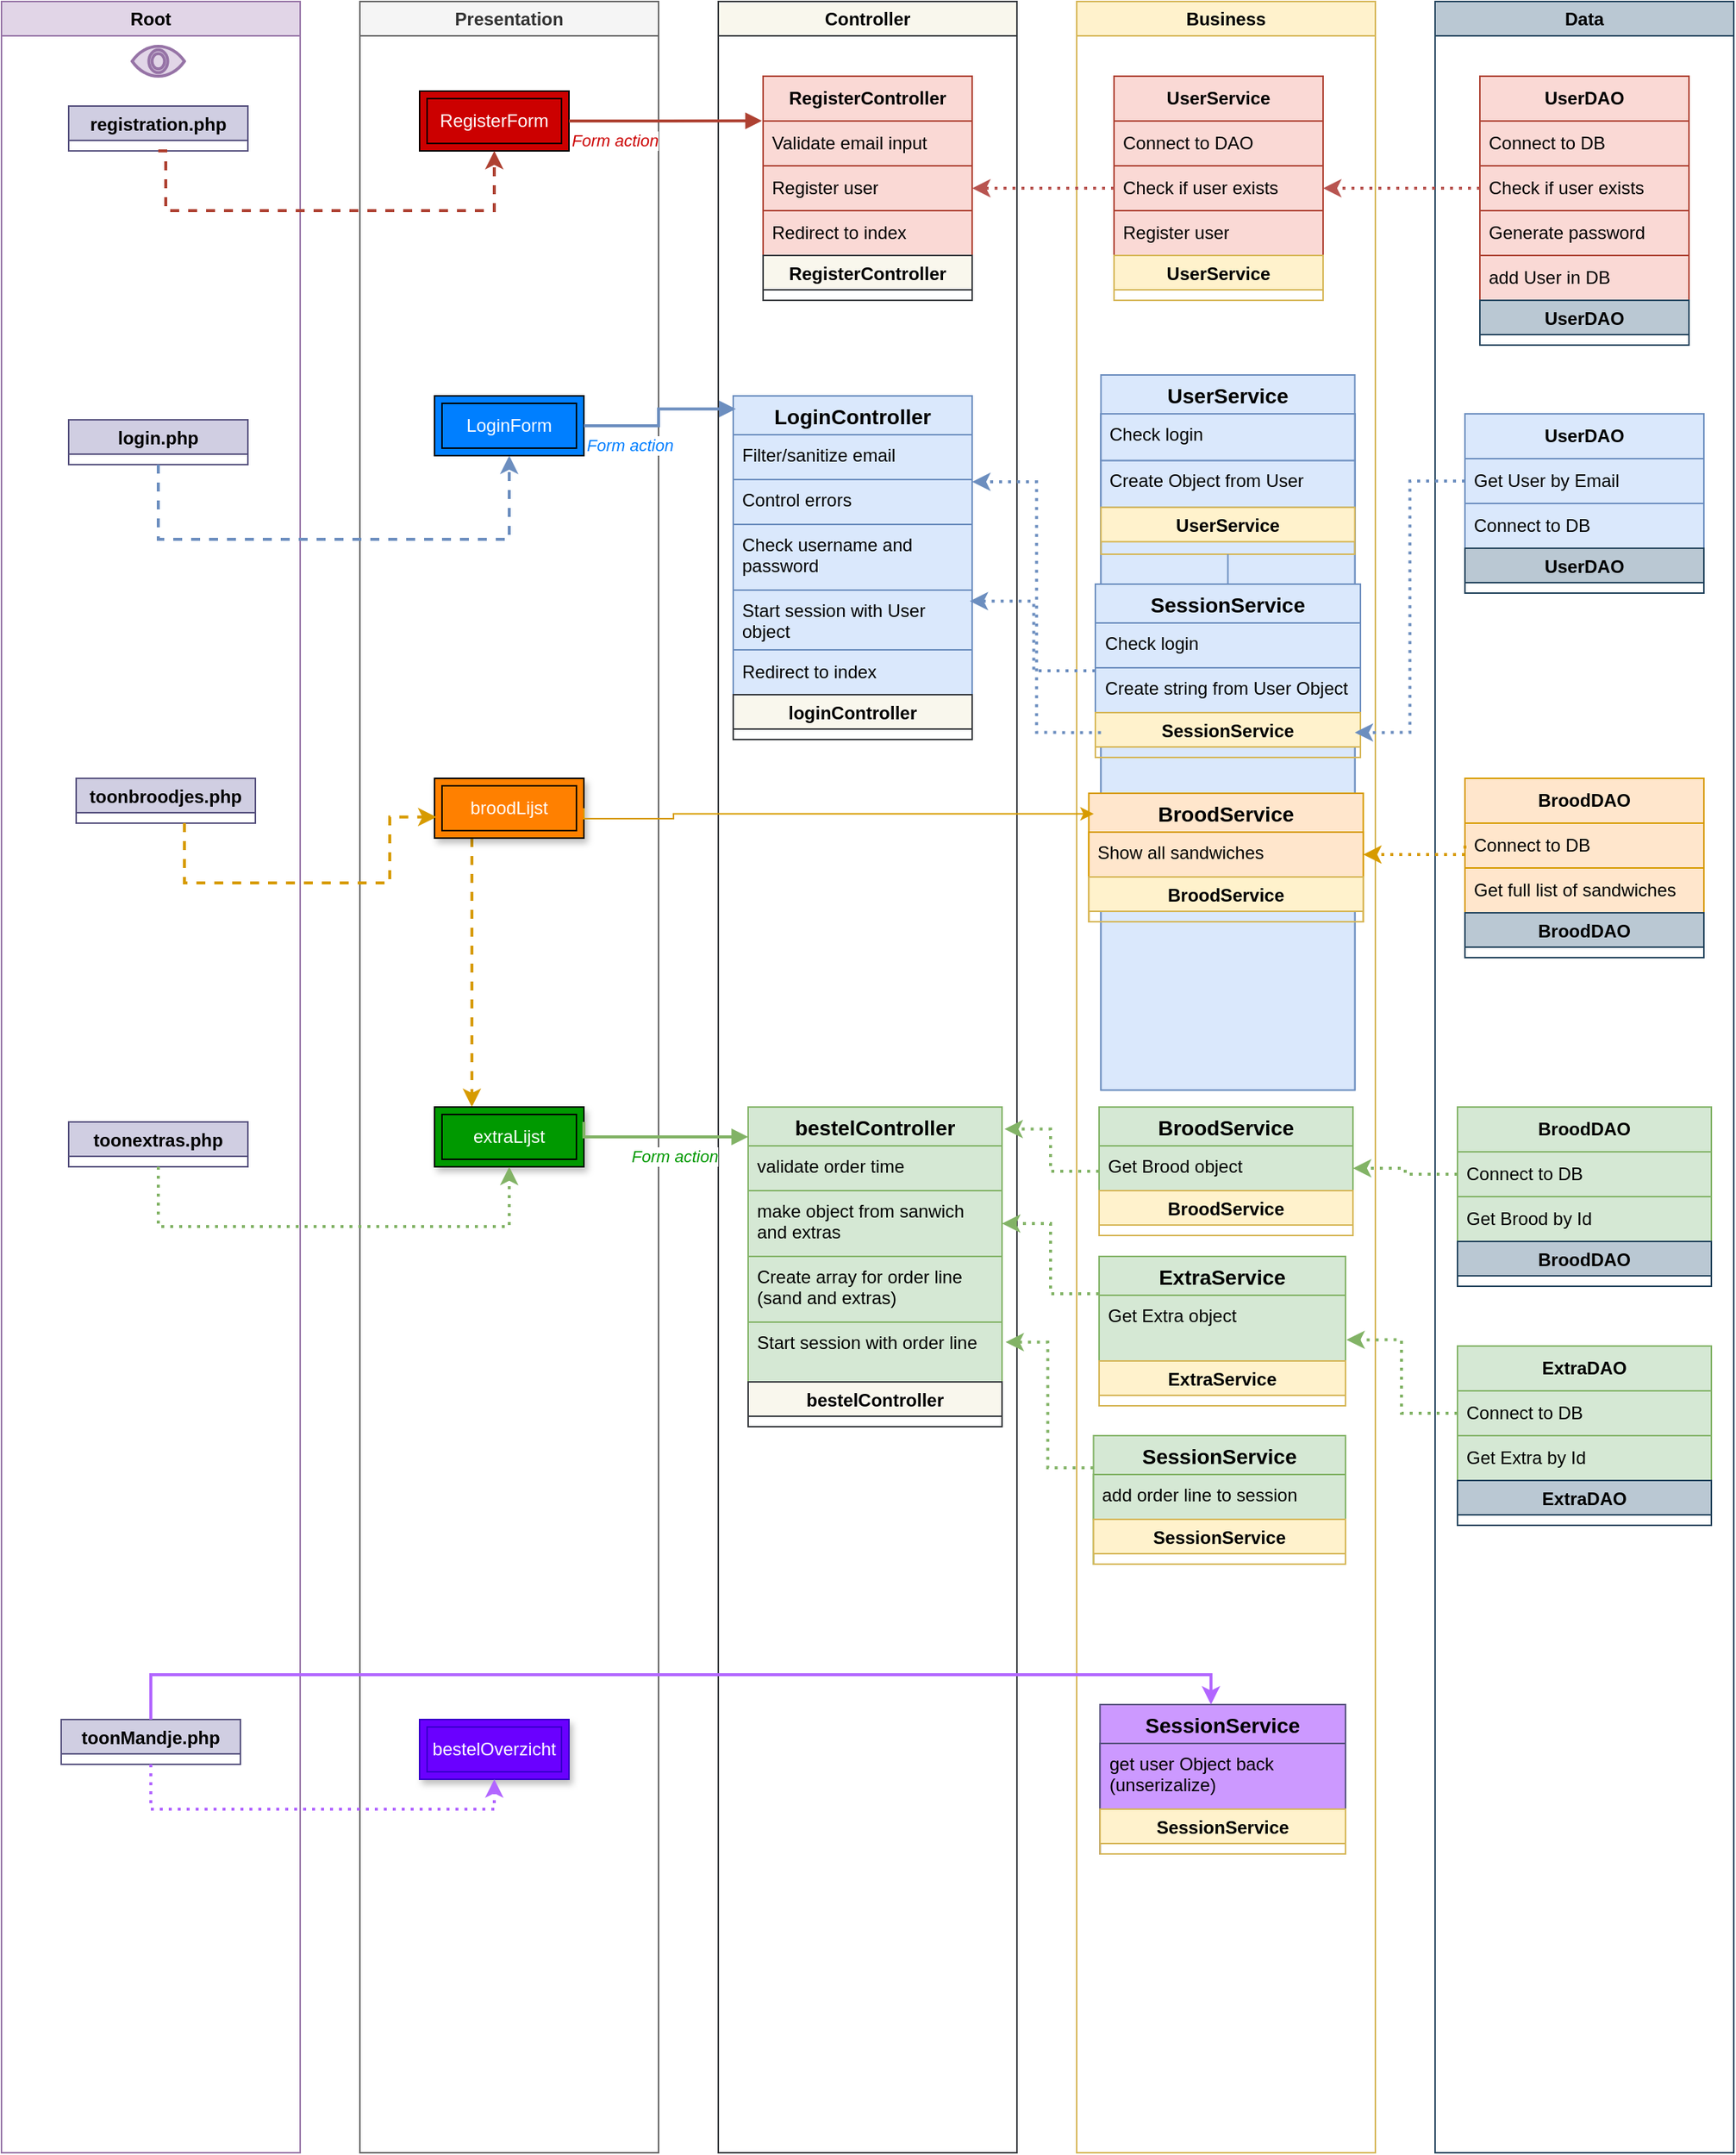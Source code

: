 <mxfile version="24.7.16">
  <diagram name="Page-1" id="Z-PiCPyD8rV-j4vvSO89">
    <mxGraphModel dx="2074" dy="1226" grid="1" gridSize="10" guides="1" tooltips="1" connect="1" arrows="1" fold="1" page="1" pageScale="1" pageWidth="1169" pageHeight="827" math="0" shadow="0">
      <root>
        <mxCell id="0" />
        <mxCell id="1" parent="0" />
        <mxCell id="yM_bUhSgiwBoC7ienWPF-16" value="Business" style="swimlane;whiteSpace=wrap;html=1;fillColor=#fff2cc;strokeColor=#d6b656;" parent="1" vertex="1">
          <mxGeometry x="720" y="40" width="200" height="1440" as="geometry" />
        </mxCell>
        <mxCell id="yM_bUhSgiwBoC7ienWPF-41" value="&lt;b&gt;UserService&lt;/b&gt;" style="swimlane;fontStyle=0;childLayout=stackLayout;horizontal=1;startSize=30;horizontalStack=0;resizeParent=1;resizeParentMax=0;resizeLast=0;collapsible=1;marginBottom=0;whiteSpace=wrap;html=1;strokeColor=#ae4132;fillColor=#fad9d5;" parent="yM_bUhSgiwBoC7ienWPF-16" vertex="1">
          <mxGeometry x="25" y="50" width="140" height="150" as="geometry">
            <mxRectangle x="35" y="110" width="60" height="30" as="alternateBounds" />
          </mxGeometry>
        </mxCell>
        <mxCell id="yM_bUhSgiwBoC7ienWPF-42" value="Connect to DAO" style="text;strokeColor=#ae4132;fillColor=#fad9d5;align=left;verticalAlign=middle;spacingLeft=4;spacingRight=4;overflow=hidden;points=[[0,0.5],[1,0.5]];portConstraint=eastwest;rotatable=0;whiteSpace=wrap;html=1;" parent="yM_bUhSgiwBoC7ienWPF-41" vertex="1">
          <mxGeometry y="30" width="140" height="30" as="geometry" />
        </mxCell>
        <mxCell id="yM_bUhSgiwBoC7ienWPF-43" value="Check if user exists" style="text;strokeColor=#ae4132;fillColor=#fad9d5;align=left;verticalAlign=middle;spacingLeft=4;spacingRight=4;overflow=hidden;points=[[0,0.5],[1,0.5]];portConstraint=eastwest;rotatable=0;whiteSpace=wrap;html=1;" parent="yM_bUhSgiwBoC7ienWPF-41" vertex="1">
          <mxGeometry y="60" width="140" height="30" as="geometry" />
        </mxCell>
        <mxCell id="yM_bUhSgiwBoC7ienWPF-44" value="Register user" style="text;strokeColor=#ae4132;fillColor=#fad9d5;align=left;verticalAlign=middle;spacingLeft=4;spacingRight=4;overflow=hidden;points=[[0,0.5],[1,0.5]];portConstraint=eastwest;rotatable=0;whiteSpace=wrap;html=1;" parent="yM_bUhSgiwBoC7ienWPF-41" vertex="1">
          <mxGeometry y="90" width="140" height="30" as="geometry" />
        </mxCell>
        <mxCell id="yM_bUhSgiwBoC7ienWPF-48" value="UserService" style="swimlane;fillColor=#fff2cc;strokeColor=#d6b656;" parent="yM_bUhSgiwBoC7ienWPF-41" vertex="1" collapsed="1">
          <mxGeometry y="120" width="140" height="30" as="geometry">
            <mxRectangle y="120" width="140" height="260" as="alternateBounds" />
          </mxGeometry>
        </mxCell>
        <mxCell id="yM_bUhSgiwBoC7ienWPF-49" value="&lt;div style=&quot;background-color: rgb(31, 31, 31); line-height: 19px;&quot;&gt;&lt;div style=&quot;color: rgb(204, 204, 204); font-family: Consolas, &amp;quot;Courier New&amp;quot;, monospace; font-size: 14px; white-space-collapse: preserve; text-align: left;&quot;&gt;&lt;span style=&quot;color: #569cd6;&quot;&gt;public&lt;/span&gt;&lt;span style=&quot;color: #d4d4d4;&quot;&gt; &lt;/span&gt;&lt;span style=&quot;color: #569cd6;&quot;&gt;function&lt;/span&gt;&lt;span style=&quot;color: #d4d4d4;&quot;&gt; &lt;/span&gt;&lt;span style=&quot;color: #dcdcaa;&quot;&gt;registerUser&lt;/span&gt;&lt;span style=&quot;color: #d4d4d4;&quot;&gt;(&lt;/span&gt;&lt;span style=&quot;color: #9cdcfe;&quot;&gt;$email&lt;/span&gt;&lt;span style=&quot;color: #d4d4d4;&quot;&gt;): ?&lt;/span&gt;&lt;span style=&quot;color: #569cd6;&quot;&gt;int&lt;/span&gt;&lt;/div&gt;&lt;div style=&quot;color: rgb(204, 204, 204); font-family: Consolas, &amp;quot;Courier New&amp;quot;, monospace; font-size: 14px; white-space-collapse: preserve; text-align: left;&quot;&gt;&lt;span style=&quot;color: #d4d4d4;&quot;&gt;&amp;nbsp; &amp;nbsp; {&lt;/span&gt;&lt;/div&gt;&lt;div style=&quot;color: rgb(204, 204, 204); font-family: Consolas, &amp;quot;Courier New&amp;quot;, monospace; font-size: 14px; white-space-collapse: preserve; text-align: left;&quot;&gt;&lt;span style=&quot;color: #d4d4d4;&quot;&gt;&amp;nbsp; &amp;nbsp; &amp;nbsp; &amp;nbsp; &lt;/span&gt;&lt;span style=&quot;color: #9cdcfe;&quot;&gt;$userDAO&lt;/span&gt;&lt;span style=&quot;color: #d4d4d4;&quot;&gt; = &lt;/span&gt;&lt;span style=&quot;color: #569cd6;&quot;&gt;new&lt;/span&gt;&lt;span style=&quot;color: #d4d4d4;&quot;&gt; &lt;/span&gt;&lt;span style=&quot;color: #4ec9b0;&quot;&gt;UserDAO&lt;/span&gt;&lt;span style=&quot;color: #d4d4d4;&quot;&gt;();&lt;/span&gt;&lt;/div&gt;&lt;div style=&quot;color: rgb(204, 204, 204); font-family: Consolas, &amp;quot;Courier New&amp;quot;, monospace; font-size: 14px; white-space-collapse: preserve; text-align: left;&quot;&gt;&lt;span style=&quot;color: #d4d4d4;&quot;&gt;&amp;nbsp; &amp;nbsp; &amp;nbsp; &amp;nbsp; &lt;/span&gt;&lt;span style=&quot;color: #6a9955;&quot;&gt;// check if user exists&lt;/span&gt;&lt;/div&gt;&lt;div style=&quot;color: rgb(204, 204, 204); font-family: Consolas, &amp;quot;Courier New&amp;quot;, monospace; font-size: 14px; white-space-collapse: preserve; text-align: left;&quot;&gt;&lt;span style=&quot;color: #d4d4d4;&quot;&gt;&amp;nbsp; &amp;nbsp; &amp;nbsp; &amp;nbsp; &lt;/span&gt;&lt;span style=&quot;color: #c586c0;&quot;&gt;if&lt;/span&gt;&lt;span style=&quot;color: #d4d4d4;&quot;&gt; (&lt;/span&gt;&lt;span style=&quot;color: #9cdcfe;&quot;&gt;$userDAO&lt;/span&gt;&lt;span style=&quot;color: #d4d4d4;&quot;&gt;-&amp;gt;&lt;/span&gt;&lt;span style=&quot;color: #dcdcaa;&quot;&gt;isUser&lt;/span&gt;&lt;span style=&quot;color: #d4d4d4;&quot;&gt;(&lt;/span&gt;&lt;span style=&quot;color: #9cdcfe;&quot;&gt;$email&lt;/span&gt;&lt;span style=&quot;color: #d4d4d4;&quot;&gt;) === &lt;/span&gt;&lt;span style=&quot;color: #569cd6;&quot;&gt;null&lt;/span&gt;&lt;span style=&quot;color: #d4d4d4;&quot;&gt;) {&lt;/span&gt;&lt;/div&gt;&lt;div style=&quot;text-align: left;&quot;&gt;&lt;font face=&quot;Consolas, Courier New, monospace&quot; color=&quot;#cccccc&quot;&gt;&lt;span style=&quot;font-size: 14px; white-space-collapse: preserve;&quot;&gt;&lt;br&gt;&lt;/span&gt;&lt;/font&gt;&lt;/div&gt;&lt;div style=&quot;text-align: left; color: rgb(204, 204, 204); font-family: Consolas, &amp;quot;Courier New&amp;quot;, monospace; font-size: 14px; white-space-collapse: preserve;&quot;&gt;&lt;span style=&quot;color: #d4d4d4;&quot;&gt;&amp;nbsp; &amp;nbsp; &amp;nbsp; &amp;nbsp; &amp;nbsp; &amp;nbsp; &lt;/span&gt;&lt;span style=&quot;color: #c586c0;&quot;&gt;return&lt;/span&gt;&lt;span style=&quot;color: #d4d4d4;&quot;&gt; &lt;/span&gt;&lt;span style=&quot;color: #9cdcfe;&quot;&gt;$userDAO&lt;/span&gt;&lt;span style=&quot;color: #d4d4d4;&quot;&gt;-&amp;gt;&lt;/span&gt;&lt;span style=&quot;color: #dcdcaa;&quot;&gt;addUser&lt;/span&gt;&lt;span style=&quot;color: #d4d4d4;&quot;&gt;(&lt;/span&gt;&lt;span style=&quot;color: #9cdcfe;&quot;&gt;$email&lt;/span&gt;&lt;span style=&quot;color: #d4d4d4;&quot;&gt;);&lt;/span&gt;&lt;/div&gt;&lt;div style=&quot;text-align: left; color: rgb(204, 204, 204); font-family: Consolas, &amp;quot;Courier New&amp;quot;, monospace; font-size: 14px; white-space-collapse: preserve;&quot;&gt;&lt;span style=&quot;color: #d4d4d4;&quot;&gt;&amp;nbsp; &amp;nbsp; &amp;nbsp; &amp;nbsp; } &lt;/span&gt;&lt;span style=&quot;color: #c586c0;&quot;&gt;else&lt;/span&gt;&lt;span style=&quot;color: #d4d4d4;&quot;&gt; {&lt;/span&gt;&lt;/div&gt;&lt;div style=&quot;text-align: left; color: rgb(204, 204, 204); font-family: Consolas, &amp;quot;Courier New&amp;quot;, monospace; font-size: 14px; white-space-collapse: preserve;&quot;&gt;&lt;span style=&quot;color: #d4d4d4;&quot;&gt;&amp;nbsp; &amp;nbsp; &amp;nbsp; &amp;nbsp; &amp;nbsp; &amp;nbsp; &lt;/span&gt;&lt;span style=&quot;color: #c586c0;&quot;&gt;throw&lt;/span&gt;&lt;span style=&quot;color: #d4d4d4;&quot;&gt; &lt;/span&gt;&lt;span style=&quot;color: #569cd6;&quot;&gt;new&lt;/span&gt;&lt;span style=&quot;color: #d4d4d4;&quot;&gt; &lt;/span&gt;&lt;span style=&quot;color: #4ec9b0;&quot;&gt;RegistrationException&lt;/span&gt;&lt;span style=&quot;color: #d4d4d4;&quot;&gt;(&lt;/span&gt;&lt;span style=&quot;color: #ce9178;&quot;&gt;&#39;E-mail bestaat!&#39;&lt;/span&gt;&lt;span style=&quot;color: #d4d4d4;&quot;&gt;);&lt;/span&gt;&lt;/div&gt;&lt;div style=&quot;text-align: left; color: rgb(204, 204, 204); font-family: Consolas, &amp;quot;Courier New&amp;quot;, monospace; font-size: 14px; white-space-collapse: preserve;&quot;&gt;&lt;span style=&quot;color: #d4d4d4;&quot;&gt;&amp;nbsp; &amp;nbsp; &amp;nbsp; &amp;nbsp; }&lt;/span&gt;&lt;/div&gt;&lt;div style=&quot;text-align: left; color: rgb(204, 204, 204); font-family: Consolas, &amp;quot;Courier New&amp;quot;, monospace; font-size: 14px; white-space-collapse: preserve;&quot;&gt;&lt;span style=&quot;color: #d4d4d4;&quot;&gt;&amp;nbsp; &amp;nbsp; }&lt;/span&gt;&lt;/div&gt;&lt;br&gt;&lt;/div&gt;" style="text;html=1;align=center;verticalAlign=middle;resizable=0;points=[];autosize=1;strokeColor=none;fillColor=none;" parent="yM_bUhSgiwBoC7ienWPF-48" vertex="1">
          <mxGeometry x="5" y="20" width="510" height="240" as="geometry" />
        </mxCell>
        <mxCell id="yM_bUhSgiwBoC7ienWPF-73" value="UserService" style="swimlane;fontStyle=1;childLayout=stackLayout;horizontal=1;startSize=26;horizontalStack=0;resizeParent=1;resizeParentMax=0;resizeLast=0;collapsible=1;marginBottom=0;align=center;fontSize=14;strokeColor=#6c8ebf;fillColor=#dae8fc;" parent="yM_bUhSgiwBoC7ienWPF-16" vertex="1">
          <mxGeometry x="16.25" y="250" width="170" height="478.667" as="geometry" />
        </mxCell>
        <mxCell id="yM_bUhSgiwBoC7ienWPF-142" value="" style="group;fillColor=#dae8fc;strokeColor=#6c8ebf;" parent="yM_bUhSgiwBoC7ienWPF-73" vertex="1" connectable="0">
          <mxGeometry y="26" width="170" height="452.667" as="geometry" />
        </mxCell>
        <mxCell id="yM_bUhSgiwBoC7ienWPF-74" value="Check login" style="text;strokeColor=#6c8ebf;fillColor=#dae8fc;spacingLeft=4;spacingRight=4;overflow=hidden;rotatable=0;points=[[0,0.5],[1,0.5]];portConstraint=eastwest;fontSize=12;whiteSpace=wrap;html=1;" parent="yM_bUhSgiwBoC7ienWPF-142" vertex="1">
          <mxGeometry width="170" height="31.333" as="geometry" />
        </mxCell>
        <mxCell id="yM_bUhSgiwBoC7ienWPF-75" value="Create Object from User" style="text;strokeColor=#6c8ebf;fillColor=#dae8fc;spacingLeft=4;spacingRight=4;overflow=hidden;rotatable=0;points=[[0,0.5],[1,0.5]];portConstraint=eastwest;fontSize=12;whiteSpace=wrap;html=1;" parent="yM_bUhSgiwBoC7ienWPF-142" vertex="1">
          <mxGeometry y="31.333" width="170" height="31.333" as="geometry" />
        </mxCell>
        <mxCell id="yM_bUhSgiwBoC7ienWPF-82" value="UserService" style="swimlane;fillColor=#fff2cc;strokeColor=#d6b656;" parent="yM_bUhSgiwBoC7ienWPF-142" vertex="1" collapsed="1">
          <mxGeometry y="62.67" width="170" height="31.333" as="geometry">
            <mxRectangle y="62.67" width="170" height="37.33" as="alternateBounds" />
          </mxGeometry>
        </mxCell>
        <mxCell id="yM_bUhSgiwBoC7ienWPF-83" value="&lt;div style=&quot;color: rgb(204, 204, 204); background-color: rgb(31, 31, 31); font-family: Consolas, &amp;quot;Courier New&amp;quot;, monospace; font-size: 14px; line-height: 19px; white-space-collapse: preserve;&quot;&gt;&lt;div&gt;&lt;span style=&quot;color: #569cd6;&quot;&gt;public&lt;/span&gt;&lt;span style=&quot;color: #d4d4d4;&quot;&gt; &lt;/span&gt;&lt;span style=&quot;color: #569cd6;&quot;&gt;function&lt;/span&gt;&lt;span style=&quot;color: #d4d4d4;&quot;&gt; &lt;/span&gt;&lt;span style=&quot;color: #dcdcaa;&quot;&gt;checkLogin&lt;/span&gt;&lt;span style=&quot;color: #d4d4d4;&quot;&gt;(&lt;/span&gt;&lt;span style=&quot;color: #9cdcfe;&quot;&gt;$email&lt;/span&gt;&lt;span style=&quot;color: #d4d4d4;&quot;&gt;, &lt;/span&gt;&lt;span style=&quot;color: #9cdcfe;&quot;&gt;$password&lt;/span&gt;&lt;span style=&quot;color: #d4d4d4;&quot;&gt;): &lt;/span&gt;&lt;span style=&quot;color: #569cd6;&quot;&gt;bool&lt;/span&gt;&lt;/div&gt;&lt;div&gt;&lt;span style=&quot;color: #d4d4d4;&quot;&gt;&amp;nbsp; &amp;nbsp; {&lt;/span&gt;&lt;/div&gt;&lt;div&gt;&lt;span style=&quot;color: #d4d4d4;&quot;&gt;&amp;nbsp; &amp;nbsp; &amp;nbsp; &amp;nbsp; &lt;/span&gt;&lt;span style=&quot;color: #9cdcfe;&quot;&gt;$userDAO&lt;/span&gt;&lt;span style=&quot;color: #d4d4d4;&quot;&gt; = &lt;/span&gt;&lt;span style=&quot;color: #569cd6;&quot;&gt;new&lt;/span&gt;&lt;span style=&quot;color: #d4d4d4;&quot;&gt; &lt;/span&gt;&lt;span style=&quot;color: #4ec9b0;&quot;&gt;UserDAO&lt;/span&gt;&lt;span style=&quot;color: #d4d4d4;&quot;&gt;;&lt;/span&gt;&lt;/div&gt;&lt;div&gt;&lt;span style=&quot;color: #d4d4d4;&quot;&gt;&amp;nbsp; &amp;nbsp; &amp;nbsp; &amp;nbsp; &lt;/span&gt;&lt;span style=&quot;color: #9cdcfe;&quot;&gt;$user&lt;/span&gt;&lt;span style=&quot;color: #d4d4d4;&quot;&gt; = &lt;/span&gt;&lt;span style=&quot;color: #9cdcfe;&quot;&gt;$userDAO&lt;/span&gt;&lt;span style=&quot;color: #d4d4d4;&quot;&gt;-&amp;gt;&lt;/span&gt;&lt;span style=&quot;color: #dcdcaa;&quot;&gt;getUserByEmail&lt;/span&gt;&lt;span style=&quot;color: #d4d4d4;&quot;&gt;(&lt;/span&gt;&lt;span style=&quot;color: #9cdcfe;&quot;&gt;$email&lt;/span&gt;&lt;span style=&quot;color: #d4d4d4;&quot;&gt;);&lt;/span&gt;&lt;/div&gt;&lt;br&gt;&lt;div&gt;&lt;span style=&quot;color: #d4d4d4;&quot;&gt;&amp;nbsp; &amp;nbsp; &amp;nbsp; &amp;nbsp; &lt;/span&gt;&lt;span style=&quot;color: #c586c0;&quot;&gt;if&lt;/span&gt;&lt;span style=&quot;color: #d4d4d4;&quot;&gt; (&lt;/span&gt;&lt;span style=&quot;color: #9cdcfe;&quot;&gt;$user&lt;/span&gt;&lt;span style=&quot;color: #d4d4d4;&quot;&gt; instanceof &lt;/span&gt;&lt;span style=&quot;color: #4ec9b0;&quot;&gt;User&lt;/span&gt;&lt;span style=&quot;color: #d4d4d4;&quot;&gt;) &lt;/span&gt;&lt;span style=&quot;color: #c586c0;&quot;&gt;return&lt;/span&gt;&lt;span style=&quot;color: #d4d4d4;&quot;&gt; &lt;/span&gt;&lt;span style=&quot;color: #9cdcfe;&quot;&gt;$user&lt;/span&gt;&lt;span style=&quot;color: #d4d4d4;&quot;&gt; &amp;amp;&amp;amp; &lt;/span&gt;&lt;span style=&quot;color: #9cdcfe;&quot;&gt;$user&lt;/span&gt;&lt;span style=&quot;color: #d4d4d4;&quot;&gt;-&amp;gt;&lt;/span&gt;&lt;span style=&quot;color: #dcdcaa;&quot;&gt;getPassword&lt;/span&gt;&lt;span style=&quot;color: #d4d4d4;&quot;&gt;() === &lt;/span&gt;&lt;span style=&quot;color: #9cdcfe;&quot;&gt;$password&lt;/span&gt;&lt;span style=&quot;color: #d4d4d4;&quot;&gt;;&lt;/span&gt;&lt;/div&gt;&lt;br&gt;&lt;div&gt;&lt;span style=&quot;color: #d4d4d4;&quot;&gt;&amp;nbsp; &amp;nbsp; &amp;nbsp; &amp;nbsp; &lt;/span&gt;&lt;span style=&quot;color: #c586c0;&quot;&gt;return&lt;/span&gt;&lt;span style=&quot;color: #d4d4d4;&quot;&gt; &lt;/span&gt;&lt;span style=&quot;color: #569cd6;&quot;&gt;false&lt;/span&gt;&lt;span style=&quot;color: #d4d4d4;&quot;&gt;;&lt;/span&gt;&lt;/div&gt;&lt;div&gt;&lt;span style=&quot;color: #d4d4d4;&quot;&gt;&amp;nbsp; &amp;nbsp; }&lt;/span&gt;&lt;/div&gt;&lt;br&gt;&lt;div&gt;&lt;span style=&quot;color: #d4d4d4;&quot;&gt;&amp;nbsp; &amp;nbsp; &lt;/span&gt;&lt;span style=&quot;color: #569cd6;&quot;&gt;public&lt;/span&gt;&lt;span style=&quot;color: #d4d4d4;&quot;&gt; &lt;/span&gt;&lt;span style=&quot;color: #569cd6;&quot;&gt;function&lt;/span&gt;&lt;span style=&quot;color: #d4d4d4;&quot;&gt; &lt;/span&gt;&lt;span style=&quot;color: #dcdcaa;&quot;&gt;findUserbyEmail&lt;/span&gt;&lt;span style=&quot;color: #d4d4d4;&quot;&gt;(&lt;/span&gt;&lt;span style=&quot;color: #9cdcfe;&quot;&gt;$email&lt;/span&gt;&lt;span style=&quot;color: #d4d4d4;&quot;&gt;)&lt;/span&gt;&lt;/div&gt;&lt;div&gt;&lt;span style=&quot;color: #d4d4d4;&quot;&gt;&amp;nbsp; &amp;nbsp; {&lt;/span&gt;&lt;/div&gt;&lt;div&gt;&lt;span style=&quot;color: #d4d4d4;&quot;&gt;&amp;nbsp; &amp;nbsp; &amp;nbsp; &amp;nbsp; &lt;/span&gt;&lt;span style=&quot;color: #9cdcfe;&quot;&gt;$userDAO&lt;/span&gt;&lt;span style=&quot;color: #d4d4d4;&quot;&gt; = &lt;/span&gt;&lt;span style=&quot;color: #569cd6;&quot;&gt;new&lt;/span&gt;&lt;span style=&quot;color: #d4d4d4;&quot;&gt; &lt;/span&gt;&lt;span style=&quot;color: #4ec9b0;&quot;&gt;UserDAO&lt;/span&gt;&lt;span style=&quot;color: #d4d4d4;&quot;&gt;();&lt;/span&gt;&lt;/div&gt;&lt;div&gt;&lt;span style=&quot;color: #d4d4d4;&quot;&gt;&amp;nbsp; &amp;nbsp; &amp;nbsp; &amp;nbsp; &lt;/span&gt;&lt;span style=&quot;color: #9cdcfe;&quot;&gt;$user&lt;/span&gt;&lt;span style=&quot;color: #d4d4d4;&quot;&gt; = &lt;/span&gt;&lt;span style=&quot;color: #9cdcfe;&quot;&gt;$userDAO&lt;/span&gt;&lt;span style=&quot;color: #d4d4d4;&quot;&gt;-&amp;gt;&lt;/span&gt;&lt;span style=&quot;color: #dcdcaa;&quot;&gt;getUserByEmail&lt;/span&gt;&lt;span style=&quot;color: #d4d4d4;&quot;&gt;(&lt;/span&gt;&lt;span style=&quot;color: #9cdcfe;&quot;&gt;$email&lt;/span&gt;&lt;span style=&quot;color: #d4d4d4;&quot;&gt;);&lt;/span&gt;&lt;/div&gt;&lt;br&gt;&lt;div&gt;&lt;span style=&quot;color: #d4d4d4;&quot;&gt;&amp;nbsp; &amp;nbsp; &amp;nbsp; &amp;nbsp; &lt;/span&gt;&lt;span style=&quot;color: #c586c0;&quot;&gt;return&lt;/span&gt;&lt;span style=&quot;color: #d4d4d4;&quot;&gt; &lt;/span&gt;&lt;span style=&quot;color: #9cdcfe;&quot;&gt;$user&lt;/span&gt;&lt;span style=&quot;color: #d4d4d4;&quot;&gt;;&lt;/span&gt;&lt;/div&gt;&lt;div&gt;&lt;span style=&quot;color: #d4d4d4;&quot;&gt;&amp;nbsp; &amp;nbsp; }&lt;/span&gt;&lt;/div&gt;&lt;br&gt;&lt;/div&gt;" style="text;html=1;align=left;verticalAlign=middle;resizable=0;points=[];autosize=1;strokeColor=none;fillColor=none;" parent="yM_bUhSgiwBoC7ienWPF-82" vertex="1">
          <mxGeometry x="10" y="31.333" width="690" height="360" as="geometry" />
        </mxCell>
        <mxCell id="yM_bUhSgiwBoC7ienWPF-95" value="" style="endArrow=none;html=1;rounded=0;strokeColor=#6c8ebf;entryX=0.5;entryY=0;entryDx=0;entryDy=0;exitX=0.5;exitY=1;exitDx=0;exitDy=0;fillColor=#dae8fc;" parent="yM_bUhSgiwBoC7ienWPF-16" source="yM_bUhSgiwBoC7ienWPF-82" target="yM_bUhSgiwBoC7ienWPF-89" edge="1">
          <mxGeometry relative="1" as="geometry">
            <mxPoint x="101" y="370" as="sourcePoint" />
            <mxPoint x="110" y="380" as="targetPoint" />
          </mxGeometry>
        </mxCell>
        <mxCell id="yM_bUhSgiwBoC7ienWPF-117" value="BroodService" style="swimlane;fontStyle=1;childLayout=stackLayout;horizontal=1;startSize=26;horizontalStack=0;resizeParent=1;resizeParentMax=0;resizeLast=0;collapsible=1;marginBottom=0;align=center;fontSize=14;strokeColor=#d79b00;fillColor=#ffe6cc;fontColor=default;" parent="yM_bUhSgiwBoC7ienWPF-16" vertex="1">
          <mxGeometry x="8.13" y="530" width="183.75" height="86" as="geometry">
            <mxRectangle x="12.5" y="390" width="140" height="30" as="alternateBounds" />
          </mxGeometry>
        </mxCell>
        <mxCell id="yM_bUhSgiwBoC7ienWPF-119" value="Show all sandwiches" style="text;strokeColor=#d79b00;fillColor=#ffe6cc;spacingLeft=4;spacingRight=4;overflow=hidden;rotatable=0;points=[[0,0.5],[1,0.5]];portConstraint=eastwest;fontSize=12;whiteSpace=wrap;html=1;fontColor=default;" parent="yM_bUhSgiwBoC7ienWPF-117" vertex="1">
          <mxGeometry y="26" width="183.75" height="30" as="geometry" />
        </mxCell>
        <mxCell id="yM_bUhSgiwBoC7ienWPF-120" value="BroodService" style="swimlane;fillColor=#fff2cc;strokeColor=#d6b656;" parent="yM_bUhSgiwBoC7ienWPF-117" vertex="1" collapsed="1">
          <mxGeometry y="56" width="183.75" height="30" as="geometry">
            <mxRectangle y="56" width="183.75" height="390" as="alternateBounds" />
          </mxGeometry>
        </mxCell>
        <mxCell id="yM_bUhSgiwBoC7ienWPF-121" value="&lt;div style=&quot;color: rgb(204, 204, 204); background-color: rgb(31, 31, 31); font-family: Consolas, &amp;quot;Courier New&amp;quot;, monospace; font-size: 14px; line-height: 19px; white-space-collapse: preserve;&quot;&gt;&lt;div&gt;&lt;div style=&quot;line-height: 19px;&quot;&gt;&lt;div&gt;&lt;span style=&quot;color: #569cd6;&quot;&gt;public&lt;/span&gt;&lt;span style=&quot;color: #d4d4d4;&quot;&gt; &lt;/span&gt;&lt;span style=&quot;color: #569cd6;&quot;&gt;function&lt;/span&gt;&lt;span style=&quot;color: #d4d4d4;&quot;&gt; &lt;/span&gt;&lt;span style=&quot;color: #dcdcaa;&quot;&gt;getAlleBroodjes&lt;/span&gt;&lt;span style=&quot;color: #d4d4d4;&quot;&gt;(): &lt;/span&gt;&lt;span style=&quot;color: #569cd6;&quot;&gt;array&lt;/span&gt;&lt;/div&gt;&lt;div&gt;&lt;span style=&quot;color: #d4d4d4;&quot;&gt;&amp;nbsp; &amp;nbsp; {&lt;/span&gt;&lt;/div&gt;&lt;div&gt;&lt;span style=&quot;color: #d4d4d4;&quot;&gt;&amp;nbsp; &amp;nbsp; &amp;nbsp; &amp;nbsp; &lt;/span&gt;&lt;span style=&quot;color: #9cdcfe;&quot;&gt;$broodDAO&lt;/span&gt;&lt;span style=&quot;color: #d4d4d4;&quot;&gt; = &lt;/span&gt;&lt;span style=&quot;color: #569cd6;&quot;&gt;new&lt;/span&gt;&lt;span style=&quot;color: #d4d4d4;&quot;&gt; &lt;/span&gt;&lt;span style=&quot;color: #4ec9b0;&quot;&gt;BroodDAO&lt;/span&gt;&lt;span style=&quot;color: #d4d4d4;&quot;&gt;();&lt;/span&gt;&lt;/div&gt;&lt;div&gt;&lt;span style=&quot;color: #d4d4d4;&quot;&gt;&amp;nbsp; &amp;nbsp; &amp;nbsp; &amp;nbsp; &lt;/span&gt;&lt;span style=&quot;color: #9cdcfe;&quot;&gt;$lijst&lt;/span&gt;&lt;span style=&quot;color: #d4d4d4;&quot;&gt; = &lt;/span&gt;&lt;span style=&quot;color: #9cdcfe;&quot;&gt;$broodDAO&lt;/span&gt;&lt;span style=&quot;color: #d4d4d4;&quot;&gt;-&amp;gt;&lt;/span&gt;&lt;span style=&quot;color: #dcdcaa;&quot;&gt;getBroodjes&lt;/span&gt;&lt;span style=&quot;color: #d4d4d4;&quot;&gt;();&lt;/span&gt;&lt;/div&gt;&lt;div&gt;&lt;span style=&quot;color: #d4d4d4;&quot;&gt;&amp;nbsp; &amp;nbsp; &amp;nbsp; &amp;nbsp; &lt;/span&gt;&lt;span style=&quot;color: #c586c0;&quot;&gt;return&lt;/span&gt;&lt;span style=&quot;color: #d4d4d4;&quot;&gt; &lt;/span&gt;&lt;span style=&quot;color: #9cdcfe;&quot;&gt;$lijst&lt;/span&gt;&lt;span style=&quot;color: #d4d4d4;&quot;&gt;;&lt;/span&gt;&lt;/div&gt;&lt;div&gt;&lt;span style=&quot;color: #d4d4d4;&quot;&gt;&amp;nbsp; &amp;nbsp; }&lt;/span&gt;&lt;/div&gt;&lt;/div&gt;&lt;/div&gt;&lt;/div&gt;" style="text;html=1;align=left;verticalAlign=middle;resizable=0;points=[];autosize=1;strokeColor=none;fillColor=none;" parent="yM_bUhSgiwBoC7ienWPF-120" vertex="1">
          <mxGeometry x="10" y="59" width="350" height="130" as="geometry" />
        </mxCell>
        <mxCell id="yM_bUhSgiwBoC7ienWPF-89" value="SessionService" style="swimlane;fontStyle=1;childLayout=stackLayout;horizontal=1;startSize=26;horizontalStack=0;resizeParent=1;resizeParentMax=0;resizeLast=0;collapsible=1;marginBottom=0;align=center;fontSize=14;fillStyle=solid;fillColor=#dae8fc;strokeColor=#6c8ebf;" parent="yM_bUhSgiwBoC7ienWPF-16" vertex="1">
          <mxGeometry x="12.5" y="390" width="177.5" height="116" as="geometry">
            <mxRectangle x="12.5" y="390" width="140" height="30" as="alternateBounds" />
          </mxGeometry>
        </mxCell>
        <mxCell id="yM_bUhSgiwBoC7ienWPF-90" value="Check login" style="text;strokeColor=#6c8ebf;fillColor=#dae8fc;spacingLeft=4;spacingRight=4;overflow=hidden;rotatable=0;points=[[0,0.5],[1,0.5]];portConstraint=eastwest;fontSize=12;whiteSpace=wrap;html=1;" parent="yM_bUhSgiwBoC7ienWPF-89" vertex="1">
          <mxGeometry y="26" width="177.5" height="30" as="geometry" />
        </mxCell>
        <mxCell id="yM_bUhSgiwBoC7ienWPF-91" value="Create string from User Object" style="text;strokeColor=#6c8ebf;fillColor=#dae8fc;spacingLeft=4;spacingRight=4;overflow=hidden;rotatable=0;points=[[0,0.5],[1,0.5]];portConstraint=eastwest;fontSize=12;whiteSpace=wrap;html=1;" parent="yM_bUhSgiwBoC7ienWPF-89" vertex="1">
          <mxGeometry y="56" width="177.5" height="30" as="geometry" />
        </mxCell>
        <mxCell id="yM_bUhSgiwBoC7ienWPF-92" value="SessionService" style="swimlane;fillColor=#fff2cc;strokeColor=#d6b656;" parent="yM_bUhSgiwBoC7ienWPF-89" vertex="1" collapsed="1">
          <mxGeometry y="86" width="177.5" height="30" as="geometry">
            <mxRectangle y="86" width="177.5" height="390" as="alternateBounds" />
          </mxGeometry>
        </mxCell>
        <mxCell id="yM_bUhSgiwBoC7ienWPF-97" value="&lt;div style=&quot;color: rgb(204, 204, 204); background-color: rgb(31, 31, 31); font-family: Consolas, &amp;quot;Courier New&amp;quot;, monospace; font-size: 14px; line-height: 19px; white-space-collapse: preserve;&quot;&gt;&lt;div&gt;&lt;span style=&quot;color: #d4d4d4;&quot;&gt;&amp;nbsp;&lt;/span&gt;&lt;span style=&quot;color: #569cd6;&quot;&gt;public&lt;/span&gt;&lt;span style=&quot;color: #d4d4d4;&quot;&gt; &lt;/span&gt;&lt;span style=&quot;color: #569cd6;&quot;&gt;static&lt;/span&gt;&lt;span style=&quot;color: #d4d4d4;&quot;&gt; &lt;/span&gt;&lt;span style=&quot;color: #569cd6;&quot;&gt;function&lt;/span&gt;&lt;span style=&quot;color: #d4d4d4;&quot;&gt; &lt;/span&gt;&lt;span style=&quot;color: #dcdcaa;&quot;&gt;addUser&lt;/span&gt;&lt;span style=&quot;color: #d4d4d4;&quot;&gt;(&lt;/span&gt;&lt;span style=&quot;color: #4ec9b0;&quot;&gt;User&lt;/span&gt;&lt;span style=&quot;color: #d4d4d4;&quot;&gt; &lt;/span&gt;&lt;span style=&quot;color: #9cdcfe;&quot;&gt;$user&lt;/span&gt;&lt;span style=&quot;color: #d4d4d4;&quot;&gt;)&lt;/span&gt;&lt;/div&gt;&lt;div&gt;&lt;span style=&quot;color: #d4d4d4;&quot;&gt;&amp;nbsp; &amp;nbsp; {&lt;/span&gt;&lt;/div&gt;&lt;div&gt;&lt;span style=&quot;color: #d4d4d4;&quot;&gt;&amp;nbsp; &amp;nbsp; &amp;nbsp; &amp;nbsp; &lt;/span&gt;&lt;span style=&quot;color: #9cdcfe;&quot;&gt;$_SESSION&lt;/span&gt;&lt;span style=&quot;color: #d4d4d4;&quot;&gt;[&lt;/span&gt;&lt;span style=&quot;color: #ce9178;&quot;&gt;&#39;user&#39;&lt;/span&gt;&lt;span style=&quot;color: #d4d4d4;&quot;&gt;] = &lt;/span&gt;&lt;span style=&quot;color: #dcdcaa;&quot;&gt;serialize&lt;/span&gt;&lt;span style=&quot;color: #d4d4d4;&quot;&gt;(&lt;/span&gt;&lt;span style=&quot;color: #9cdcfe;&quot;&gt;$user&lt;/span&gt;&lt;span style=&quot;color: #d4d4d4;&quot;&gt;); &lt;/span&gt;&lt;span style=&quot;color: #6a9955;&quot;&gt;// makes a string from object&lt;/span&gt;&lt;/div&gt;&lt;div&gt;&lt;span style=&quot;color: #d4d4d4;&quot;&gt;&amp;nbsp; &amp;nbsp; }&lt;/span&gt;&lt;/div&gt;&lt;br&gt;&lt;div&gt;&lt;br&gt;&lt;/div&gt;&lt;/div&gt;" style="text;html=1;align=left;verticalAlign=middle;resizable=0;points=[];autosize=1;strokeColor=none;fillColor=none;" parent="yM_bUhSgiwBoC7ienWPF-92" vertex="1">
          <mxGeometry x="10" y="59" width="600" height="130" as="geometry" />
        </mxCell>
        <mxCell id="yM_bUhSgiwBoC7ienWPF-154" value="BroodService" style="swimlane;fontStyle=1;childLayout=stackLayout;horizontal=1;startSize=26;horizontalStack=0;resizeParent=1;resizeParentMax=0;resizeLast=0;collapsible=1;marginBottom=0;align=center;fontSize=14;strokeColor=#82b366;fillColor=#d5e8d4;" parent="yM_bUhSgiwBoC7ienWPF-16" vertex="1">
          <mxGeometry x="15" y="740" width="170" height="86" as="geometry">
            <mxRectangle x="12.5" y="390" width="140" height="30" as="alternateBounds" />
          </mxGeometry>
        </mxCell>
        <mxCell id="yM_bUhSgiwBoC7ienWPF-155" value="Get Brood object" style="text;strokeColor=#82b366;fillColor=#d5e8d4;spacingLeft=4;spacingRight=4;overflow=hidden;rotatable=0;points=[[0,0.5],[1,0.5]];portConstraint=eastwest;fontSize=12;whiteSpace=wrap;html=1;" parent="yM_bUhSgiwBoC7ienWPF-154" vertex="1">
          <mxGeometry y="26" width="170" height="30" as="geometry" />
        </mxCell>
        <mxCell id="yM_bUhSgiwBoC7ienWPF-156" value="BroodService" style="swimlane;fillColor=#fff2cc;strokeColor=#d6b656;" parent="yM_bUhSgiwBoC7ienWPF-154" vertex="1" collapsed="1">
          <mxGeometry y="56" width="170" height="30" as="geometry">
            <mxRectangle y="56" width="170" height="34" as="alternateBounds" />
          </mxGeometry>
        </mxCell>
        <mxCell id="yM_bUhSgiwBoC7ienWPF-157" value="&lt;div style=&quot;color: rgb(204, 204, 204); background-color: rgb(31, 31, 31); font-family: Consolas, &amp;quot;Courier New&amp;quot;, monospace; font-size: 14px; line-height: 19px; white-space-collapse: preserve;&quot;&gt;&lt;div style=&quot;line-height: 19px;&quot;&gt;&lt;div style=&quot;line-height: 19px;&quot;&gt;&lt;div&gt;&lt;span style=&quot;color: #d4d4d4;&quot;&gt;&amp;nbsp;&lt;/span&gt;&lt;span style=&quot;color: #569cd6;&quot;&gt;public&lt;/span&gt;&lt;span style=&quot;color: #d4d4d4;&quot;&gt; &lt;/span&gt;&lt;span style=&quot;color: #569cd6;&quot;&gt;function&lt;/span&gt;&lt;span style=&quot;color: #d4d4d4;&quot;&gt; &lt;/span&gt;&lt;span style=&quot;color: #dcdcaa;&quot;&gt;getBrood&lt;/span&gt;&lt;span style=&quot;color: #d4d4d4;&quot;&gt;(&lt;/span&gt;&lt;span style=&quot;color: #9cdcfe;&quot;&gt;$broodId&lt;/span&gt;&lt;span style=&quot;color: #d4d4d4;&quot;&gt;)&lt;/span&gt;&lt;/div&gt;&lt;div&gt;&lt;span style=&quot;color: #d4d4d4;&quot;&gt;&amp;nbsp; &amp;nbsp; {&lt;/span&gt;&lt;/div&gt;&lt;div&gt;&lt;span style=&quot;color: #d4d4d4;&quot;&gt;&amp;nbsp; &amp;nbsp; &amp;nbsp; &amp;nbsp; &lt;/span&gt;&lt;span style=&quot;color: #9cdcfe;&quot;&gt;$broodDAO&lt;/span&gt;&lt;span style=&quot;color: #d4d4d4;&quot;&gt; = &lt;/span&gt;&lt;span style=&quot;color: #569cd6;&quot;&gt;new&lt;/span&gt;&lt;span style=&quot;color: #d4d4d4;&quot;&gt; &lt;/span&gt;&lt;span style=&quot;color: #4ec9b0;&quot;&gt;BroodDAO&lt;/span&gt;&lt;span style=&quot;color: #d4d4d4;&quot;&gt;();&lt;/span&gt;&lt;/div&gt;&lt;div&gt;&lt;span style=&quot;color: #d4d4d4;&quot;&gt;&amp;nbsp; &amp;nbsp; &amp;nbsp; &amp;nbsp; &lt;/span&gt;&lt;span style=&quot;color: #9cdcfe;&quot;&gt;$brood&lt;/span&gt;&lt;span style=&quot;color: #d4d4d4;&quot;&gt; = &lt;/span&gt;&lt;span style=&quot;color: #9cdcfe;&quot;&gt;$broodDAO&lt;/span&gt;&lt;span style=&quot;color: #d4d4d4;&quot;&gt;-&amp;gt;&lt;/span&gt;&lt;span style=&quot;color: #dcdcaa;&quot;&gt;getBroodById&lt;/span&gt;&lt;span style=&quot;color: #d4d4d4;&quot;&gt;(&lt;/span&gt;&lt;span style=&quot;color: #9cdcfe;&quot;&gt;$broodId&lt;/span&gt;&lt;span style=&quot;color: #d4d4d4;&quot;&gt;);&lt;/span&gt;&lt;/div&gt;&lt;br&gt;&lt;div&gt;&lt;span style=&quot;color: #d4d4d4;&quot;&gt;&amp;nbsp; &amp;nbsp; &amp;nbsp; &amp;nbsp; &lt;/span&gt;&lt;span style=&quot;color: #c586c0;&quot;&gt;return&lt;/span&gt;&lt;span style=&quot;color: #d4d4d4;&quot;&gt; &lt;/span&gt;&lt;span style=&quot;color: #9cdcfe;&quot;&gt;$brood&lt;/span&gt;&lt;span style=&quot;color: #d4d4d4;&quot;&gt;;&lt;/span&gt;&lt;/div&gt;&lt;div&gt;&lt;span style=&quot;color: #d4d4d4;&quot;&gt;&amp;nbsp; &amp;nbsp; }&lt;/span&gt;&lt;/div&gt;&lt;/div&gt;&lt;/div&gt;&lt;/div&gt;" style="text;html=1;align=left;verticalAlign=middle;resizable=0;points=[];autosize=1;strokeColor=none;fillColor=none;" parent="yM_bUhSgiwBoC7ienWPF-156" vertex="1">
          <mxGeometry x="10" y="49" width="420" height="150" as="geometry" />
        </mxCell>
        <mxCell id="yM_bUhSgiwBoC7ienWPF-160" value="ExtraService" style="swimlane;fontStyle=1;childLayout=stackLayout;horizontal=1;startSize=26;horizontalStack=0;resizeParent=1;resizeParentMax=0;resizeLast=0;collapsible=1;marginBottom=0;align=center;fontSize=14;strokeColor=#82b366;fillColor=#d5e8d4;" parent="yM_bUhSgiwBoC7ienWPF-16" vertex="1">
          <mxGeometry x="15.01" y="840" width="164.99" height="100" as="geometry">
            <mxRectangle x="12.5" y="390" width="140" height="30" as="alternateBounds" />
          </mxGeometry>
        </mxCell>
        <mxCell id="yM_bUhSgiwBoC7ienWPF-161" value="Get Extra object" style="text;strokeColor=#82b366;fillColor=#d5e8d4;spacingLeft=4;spacingRight=4;overflow=hidden;rotatable=0;points=[[0,0.5],[1,0.5]];portConstraint=eastwest;fontSize=12;whiteSpace=wrap;html=1;" parent="yM_bUhSgiwBoC7ienWPF-160" vertex="1">
          <mxGeometry y="26" width="164.99" height="44" as="geometry" />
        </mxCell>
        <mxCell id="yM_bUhSgiwBoC7ienWPF-162" value="ExtraService" style="swimlane;fillColor=#fff2cc;strokeColor=#d6b656;" parent="yM_bUhSgiwBoC7ienWPF-160" vertex="1" collapsed="1">
          <mxGeometry y="70" width="164.99" height="30" as="geometry">
            <mxRectangle y="70" width="164.99" height="199" as="alternateBounds" />
          </mxGeometry>
        </mxCell>
        <mxCell id="yM_bUhSgiwBoC7ienWPF-163" value="&lt;div style=&quot;color: rgb(204, 204, 204); background-color: rgb(31, 31, 31); font-family: Consolas, &amp;quot;Courier New&amp;quot;, monospace; font-size: 14px; line-height: 19px; white-space-collapse: preserve;&quot;&gt;&lt;div style=&quot;line-height: 19px;&quot;&gt;&lt;div style=&quot;line-height: 19px;&quot;&gt;&lt;div style=&quot;line-height: 19px;&quot;&gt;&lt;div&gt;&lt;span style=&quot;color: #569cd6;&quot;&gt;public&lt;/span&gt;&lt;span style=&quot;color: #d4d4d4;&quot;&gt; &lt;/span&gt;&lt;span style=&quot;color: #569cd6;&quot;&gt;function&lt;/span&gt;&lt;span style=&quot;color: #d4d4d4;&quot;&gt; &lt;/span&gt;&lt;span style=&quot;color: #dcdcaa;&quot;&gt;getExtra&lt;/span&gt;&lt;span style=&quot;color: #d4d4d4;&quot;&gt;(&lt;/span&gt;&lt;span style=&quot;color: #9cdcfe;&quot;&gt;$extraId&lt;/span&gt;&lt;span style=&quot;color: #d4d4d4;&quot;&gt;)&lt;/span&gt;&lt;/div&gt;&lt;div&gt;&lt;span style=&quot;color: #d4d4d4;&quot;&gt;&amp;nbsp; &amp;nbsp; {&lt;/span&gt;&lt;/div&gt;&lt;div&gt;&lt;span style=&quot;color: #d4d4d4;&quot;&gt;&amp;nbsp; &amp;nbsp; &amp;nbsp; &amp;nbsp; &lt;/span&gt;&lt;span style=&quot;color: #9cdcfe;&quot;&gt;$extraDAO&lt;/span&gt;&lt;span style=&quot;color: #d4d4d4;&quot;&gt; = &lt;/span&gt;&lt;span style=&quot;color: #569cd6;&quot;&gt;new&lt;/span&gt;&lt;span style=&quot;color: #d4d4d4;&quot;&gt; &lt;/span&gt;&lt;span style=&quot;color: #4ec9b0;&quot;&gt;ExtraDAO&lt;/span&gt;&lt;span style=&quot;color: #d4d4d4;&quot;&gt;();&lt;/span&gt;&lt;/div&gt;&lt;div&gt;&lt;span style=&quot;color: #d4d4d4;&quot;&gt;&amp;nbsp; &amp;nbsp; &amp;nbsp; &amp;nbsp; &lt;/span&gt;&lt;span style=&quot;color: #9cdcfe;&quot;&gt;$extra&lt;/span&gt;&lt;span style=&quot;color: #d4d4d4;&quot;&gt; = &lt;/span&gt;&lt;span style=&quot;color: #9cdcfe;&quot;&gt;$extraDAO&lt;/span&gt;&lt;span style=&quot;color: #d4d4d4;&quot;&gt;-&amp;gt;&lt;/span&gt;&lt;span style=&quot;color: #dcdcaa;&quot;&gt;getExtraById&lt;/span&gt;&lt;span style=&quot;color: #d4d4d4;&quot;&gt;(&lt;/span&gt;&lt;span style=&quot;color: #9cdcfe;&quot;&gt;$extraId&lt;/span&gt;&lt;span style=&quot;color: #d4d4d4;&quot;&gt;);&lt;/span&gt;&lt;/div&gt;&lt;br&gt;&lt;div&gt;&lt;span style=&quot;color: #d4d4d4;&quot;&gt;&amp;nbsp; &amp;nbsp; &amp;nbsp; &amp;nbsp; &lt;/span&gt;&lt;span style=&quot;color: #c586c0;&quot;&gt;return&lt;/span&gt;&lt;span style=&quot;color: #d4d4d4;&quot;&gt; &lt;/span&gt;&lt;span style=&quot;color: #9cdcfe;&quot;&gt;$extra&lt;/span&gt;&lt;span style=&quot;color: #d4d4d4;&quot;&gt;;&lt;/span&gt;&lt;/div&gt;&lt;div&gt;&lt;span style=&quot;color: #d4d4d4;&quot;&gt;&amp;nbsp; &amp;nbsp; }&lt;/span&gt;&lt;/div&gt;&lt;/div&gt;&lt;/div&gt;&lt;/div&gt;&lt;/div&gt;" style="text;html=1;align=left;verticalAlign=middle;resizable=0;points=[];autosize=1;strokeColor=none;fillColor=none;" parent="yM_bUhSgiwBoC7ienWPF-162" vertex="1">
          <mxGeometry x="10" y="49" width="420" height="150" as="geometry" />
        </mxCell>
        <mxCell id="yM_bUhSgiwBoC7ienWPF-164" value="SessionService" style="swimlane;fontStyle=1;childLayout=stackLayout;horizontal=1;startSize=26;horizontalStack=0;resizeParent=1;resizeParentMax=0;resizeLast=0;collapsible=1;marginBottom=0;align=center;fontSize=14;fillStyle=solid;fillColor=#d5e8d4;strokeColor=#82b366;" parent="yM_bUhSgiwBoC7ienWPF-16" vertex="1">
          <mxGeometry x="11.26" y="960" width="168.74" height="86" as="geometry">
            <mxRectangle x="12.5" y="390" width="140" height="30" as="alternateBounds" />
          </mxGeometry>
        </mxCell>
        <mxCell id="yM_bUhSgiwBoC7ienWPF-165" value="add order line to session" style="text;strokeColor=#82b366;fillColor=#d5e8d4;spacingLeft=4;spacingRight=4;overflow=hidden;rotatable=0;points=[[0,0.5],[1,0.5]];portConstraint=eastwest;fontSize=12;whiteSpace=wrap;html=1;" parent="yM_bUhSgiwBoC7ienWPF-164" vertex="1">
          <mxGeometry y="26" width="168.74" height="30" as="geometry" />
        </mxCell>
        <mxCell id="yM_bUhSgiwBoC7ienWPF-167" value="SessionService" style="swimlane;fillColor=#fff2cc;strokeColor=#d6b656;" parent="yM_bUhSgiwBoC7ienWPF-164" vertex="1" collapsed="1">
          <mxGeometry y="56" width="168.74" height="30" as="geometry">
            <mxRectangle y="56" width="168.74" height="54" as="alternateBounds" />
          </mxGeometry>
        </mxCell>
        <mxCell id="yM_bUhSgiwBoC7ienWPF-168" value="&lt;div style=&quot;color: rgb(204, 204, 204); background-color: rgb(31, 31, 31); font-family: Consolas, &amp;quot;Courier New&amp;quot;, monospace; font-size: 14px; line-height: 19px; white-space-collapse: preserve;&quot;&gt;&lt;div&gt;&lt;div style=&quot;line-height: 19px;&quot;&gt;&lt;div&gt;&lt;span style=&quot;color: #569cd6;&quot;&gt;public&lt;/span&gt;&lt;span style=&quot;color: #d4d4d4;&quot;&gt; &lt;/span&gt;&lt;span style=&quot;color: #569cd6;&quot;&gt;static&lt;/span&gt;&lt;span style=&quot;color: #d4d4d4;&quot;&gt; &lt;/span&gt;&lt;span style=&quot;color: #569cd6;&quot;&gt;function&lt;/span&gt;&lt;span style=&quot;color: #d4d4d4;&quot;&gt; &lt;/span&gt;&lt;span style=&quot;color: #dcdcaa;&quot;&gt;addBestellijn&lt;/span&gt;&lt;span style=&quot;color: #d4d4d4;&quot;&gt;(&lt;/span&gt;&lt;span style=&quot;color: #569cd6;&quot;&gt;array&lt;/span&gt;&lt;span style=&quot;color: #d4d4d4;&quot;&gt; &lt;/span&gt;&lt;span style=&quot;color: #9cdcfe;&quot;&gt;$bestellijn&lt;/span&gt;&lt;span style=&quot;color: #d4d4d4;&quot;&gt;): &lt;/span&gt;&lt;span style=&quot;color: #569cd6;&quot;&gt;void&lt;/span&gt;&lt;/div&gt;&lt;div&gt;&lt;span style=&quot;color: #d4d4d4;&quot;&gt;&amp;nbsp; &amp;nbsp; {&lt;/span&gt;&lt;/div&gt;&lt;div&gt;&lt;span style=&quot;color: #d4d4d4;&quot;&gt;&amp;nbsp; &amp;nbsp; &amp;nbsp; &amp;nbsp; &lt;/span&gt;&lt;span style=&quot;color: #c586c0;&quot;&gt;if&lt;/span&gt;&lt;span style=&quot;color: #d4d4d4;&quot;&gt; (!&lt;/span&gt;&lt;span style=&quot;color: #dcdcaa;&quot;&gt;isset&lt;/span&gt;&lt;span style=&quot;color: #d4d4d4;&quot;&gt;(&lt;/span&gt;&lt;span style=&quot;color: #9cdcfe;&quot;&gt;$_SESSION&lt;/span&gt;&lt;span style=&quot;color: #d4d4d4;&quot;&gt;[&lt;/span&gt;&lt;span style=&quot;color: #ce9178;&quot;&gt;&#39;bestelling&#39;&lt;/span&gt;&lt;span style=&quot;color: #d4d4d4;&quot;&gt;])) {&lt;/span&gt;&lt;/div&gt;&lt;div&gt;&lt;span style=&quot;color: #d4d4d4;&quot;&gt;&amp;nbsp; &amp;nbsp; &amp;nbsp; &amp;nbsp; &amp;nbsp; &amp;nbsp; &lt;/span&gt;&lt;span style=&quot;color: #9cdcfe;&quot;&gt;$_SESSION&lt;/span&gt;&lt;span style=&quot;color: #d4d4d4;&quot;&gt;[&lt;/span&gt;&lt;span style=&quot;color: #ce9178;&quot;&gt;&#39;bestelling&#39;&lt;/span&gt;&lt;span style=&quot;color: #d4d4d4;&quot;&gt;] = [];&lt;/span&gt;&lt;/div&gt;&lt;div&gt;&lt;span style=&quot;color: #d4d4d4;&quot;&gt;&amp;nbsp; &amp;nbsp; &amp;nbsp; &amp;nbsp; }&lt;/span&gt;&lt;/div&gt;&lt;div&gt;&lt;span style=&quot;color: #d4d4d4;&quot;&gt;&amp;nbsp; &amp;nbsp; &amp;nbsp; &amp;nbsp; &lt;/span&gt;&lt;span style=&quot;color: #9cdcfe;&quot;&gt;$_SESSION&lt;/span&gt;&lt;span style=&quot;color: #d4d4d4;&quot;&gt;[&lt;/span&gt;&lt;span style=&quot;color: #ce9178;&quot;&gt;&#39;bestelling&#39;&lt;/span&gt;&lt;span style=&quot;color: #d4d4d4;&quot;&gt;][] = &lt;/span&gt;&lt;span style=&quot;color: #9cdcfe;&quot;&gt;$bestellijn&lt;/span&gt;&lt;span style=&quot;color: #d4d4d4;&quot;&gt;;&lt;/span&gt;&lt;/div&gt;&lt;div&gt;&lt;span style=&quot;color: #d4d4d4;&quot;&gt;&amp;nbsp; &amp;nbsp; }&lt;/span&gt;&lt;/div&gt;&lt;/div&gt;&lt;/div&gt;&lt;/div&gt;" style="text;html=1;align=left;verticalAlign=middle;resizable=0;points=[];autosize=1;strokeColor=none;fillColor=none;" parent="yM_bUhSgiwBoC7ienWPF-167" vertex="1">
          <mxGeometry x="10" y="49" width="490" height="150" as="geometry" />
        </mxCell>
        <mxCell id="yM_bUhSgiwBoC7ienWPF-195" value="SessionService" style="swimlane;fontStyle=1;childLayout=stackLayout;horizontal=1;startSize=26;horizontalStack=0;resizeParent=1;resizeParentMax=0;resizeLast=0;collapsible=1;marginBottom=0;align=center;fontSize=14;fillStyle=solid;fillColor=#CC99FF;strokeColor=#56517e;" parent="yM_bUhSgiwBoC7ienWPF-16" vertex="1">
          <mxGeometry x="15.63" y="1140" width="164.37" height="100" as="geometry">
            <mxRectangle x="12.5" y="390" width="140" height="30" as="alternateBounds" />
          </mxGeometry>
        </mxCell>
        <mxCell id="yM_bUhSgiwBoC7ienWPF-196" value="get user Object back (unserizalize)" style="text;strokeColor=#56517e;fillColor=#CC99FF;spacingLeft=4;spacingRight=4;overflow=hidden;rotatable=0;points=[[0,0.5],[1,0.5]];portConstraint=eastwest;fontSize=12;whiteSpace=wrap;html=1;" parent="yM_bUhSgiwBoC7ienWPF-195" vertex="1">
          <mxGeometry y="26" width="164.37" height="44" as="geometry" />
        </mxCell>
        <mxCell id="yM_bUhSgiwBoC7ienWPF-197" value="SessionService" style="swimlane;fillColor=#fff2cc;strokeColor=#d6b656;" parent="yM_bUhSgiwBoC7ienWPF-195" vertex="1" collapsed="1">
          <mxGeometry y="70" width="164.37" height="30" as="geometry">
            <mxRectangle y="70" width="164.37" height="179" as="alternateBounds" />
          </mxGeometry>
        </mxCell>
        <mxCell id="yM_bUhSgiwBoC7ienWPF-198" value="&lt;div style=&quot;color: rgb(204, 204, 204); background-color: rgb(31, 31, 31); font-family: Consolas, &amp;quot;Courier New&amp;quot;, monospace; font-size: 14px; line-height: 19px; white-space-collapse: preserve;&quot;&gt;&lt;div style=&quot;line-height: 19px;&quot;&gt;&lt;div style=&quot;line-height: 19px;&quot;&gt;&lt;div&gt;&lt;span style=&quot;color: #6a9955;&quot;&gt;//get user back in overzicht&lt;/span&gt;&lt;/div&gt;&lt;div&gt;&lt;span style=&quot;color: #d4d4d4;&quot;&gt;&amp;nbsp; &amp;nbsp; &lt;/span&gt;&lt;span style=&quot;color: #569cd6;&quot;&gt;public&lt;/span&gt;&lt;span style=&quot;color: #d4d4d4;&quot;&gt; &lt;/span&gt;&lt;span style=&quot;color: #569cd6;&quot;&gt;static&lt;/span&gt;&lt;span style=&quot;color: #d4d4d4;&quot;&gt; &lt;/span&gt;&lt;span style=&quot;color: #569cd6;&quot;&gt;function&lt;/span&gt;&lt;span style=&quot;color: #d4d4d4;&quot;&gt; &lt;/span&gt;&lt;span style=&quot;color: #dcdcaa;&quot;&gt;getUser&lt;/span&gt;&lt;span style=&quot;color: #d4d4d4;&quot;&gt;(): ?&lt;/span&gt;&lt;span style=&quot;color: #4ec9b0;&quot;&gt;User&lt;/span&gt;&lt;/div&gt;&lt;div&gt;&lt;span style=&quot;color: #d4d4d4;&quot;&gt;&amp;nbsp; &amp;nbsp; {&lt;/span&gt;&lt;/div&gt;&lt;div&gt;&lt;span style=&quot;color: #d4d4d4;&quot;&gt;&amp;nbsp; &amp;nbsp; &amp;nbsp; &amp;nbsp; &lt;/span&gt;&lt;span style=&quot;color: #c586c0;&quot;&gt;return&lt;/span&gt;&lt;span style=&quot;color: #d4d4d4;&quot;&gt; &lt;/span&gt;&lt;span style=&quot;color: #dcdcaa;&quot;&gt;isset&lt;/span&gt;&lt;span style=&quot;color: #d4d4d4;&quot;&gt;(&lt;/span&gt;&lt;span style=&quot;color: #9cdcfe;&quot;&gt;$_SESSION&lt;/span&gt;&lt;span style=&quot;color: #d4d4d4;&quot;&gt;[&lt;/span&gt;&lt;span style=&quot;color: #ce9178;&quot;&gt;&#39;user&#39;&lt;/span&gt;&lt;span style=&quot;color: #d4d4d4;&quot;&gt;]) ? &lt;/span&gt;&lt;span style=&quot;color: #dcdcaa;&quot;&gt;unserialize&lt;/span&gt;&lt;span style=&quot;color: #d4d4d4;&quot;&gt;(&lt;/span&gt;&lt;span style=&quot;color: #9cdcfe;&quot;&gt;$_SESSION&lt;/span&gt;&lt;span style=&quot;color: #d4d4d4;&quot;&gt;[&lt;/span&gt;&lt;span style=&quot;color: #ce9178;&quot;&gt;&#39;user&#39;&lt;/span&gt;&lt;span style=&quot;color: #d4d4d4;&quot;&gt;]) : &lt;/span&gt;&lt;span style=&quot;color: #569cd6;&quot;&gt;null&lt;/span&gt;&lt;span style=&quot;color: #d4d4d4;&quot;&gt;; &lt;/span&gt;&lt;span style=&quot;color: #6a9955;&quot;&gt;// turn it back to object&lt;/span&gt;&lt;/div&gt;&lt;div&gt;&lt;span style=&quot;color: #d4d4d4;&quot;&gt;&amp;nbsp; &amp;nbsp; }&lt;/span&gt;&lt;/div&gt;&lt;/div&gt;&lt;/div&gt;&lt;/div&gt;" style="text;html=1;align=left;verticalAlign=middle;resizable=0;points=[];autosize=1;strokeColor=none;fillColor=none;" parent="yM_bUhSgiwBoC7ienWPF-197" vertex="1">
          <mxGeometry x="10" y="69" width="840" height="110" as="geometry" />
        </mxCell>
        <mxCell id="yM_bUhSgiwBoC7ienWPF-1" value="Presentation" style="swimlane;whiteSpace=wrap;html=1;fillColor=#f5f5f5;fontColor=#333333;strokeColor=#666666;" parent="1" vertex="1">
          <mxGeometry x="240" y="40" width="200" height="1440" as="geometry" />
        </mxCell>
        <mxCell id="yM_bUhSgiwBoC7ienWPF-31" value="&lt;font color=&quot;#ffffff&quot;&gt;RegisterForm&lt;/font&gt;" style="shape=ext;margin=3;double=1;whiteSpace=wrap;html=1;align=center;fillColor=#CC0000;" parent="yM_bUhSgiwBoC7ienWPF-1" vertex="1">
          <mxGeometry x="40" y="60" width="100" height="40" as="geometry" />
        </mxCell>
        <mxCell id="yM_bUhSgiwBoC7ienWPF-61" value="&lt;font color=&quot;#ffffff&quot;&gt;LoginForm&lt;/font&gt;" style="shape=ext;margin=3;double=1;whiteSpace=wrap;html=1;align=center;fillColor=#007FFF;" parent="yM_bUhSgiwBoC7ienWPF-1" vertex="1">
          <mxGeometry x="50" y="264" width="100" height="40" as="geometry" />
        </mxCell>
        <mxCell id="yM_bUhSgiwBoC7ienWPF-189" style="edgeStyle=orthogonalEdgeStyle;rounded=0;orthogonalLoop=1;jettySize=auto;html=1;exitX=0.25;exitY=1;exitDx=0;exitDy=0;entryX=0.25;entryY=0;entryDx=0;entryDy=0;fillColor=#ffe6cc;strokeColor=#d79b00;dashed=1;strokeWidth=2;" parent="yM_bUhSgiwBoC7ienWPF-1" source="yM_bUhSgiwBoC7ienWPF-114" target="yM_bUhSgiwBoC7ienWPF-144" edge="1">
          <mxGeometry relative="1" as="geometry" />
        </mxCell>
        <mxCell id="yM_bUhSgiwBoC7ienWPF-114" value="&lt;font&gt;broodLijst&lt;/font&gt;" style="shape=ext;margin=3;double=1;whiteSpace=wrap;html=1;align=center;fillColor=#FF8000;shadow=1;strokeColor=#000000;fontColor=#FFFFFF;" parent="yM_bUhSgiwBoC7ienWPF-1" vertex="1">
          <mxGeometry x="50" y="520" width="100" height="40" as="geometry" />
        </mxCell>
        <mxCell id="yM_bUhSgiwBoC7ienWPF-144" value="extraLijst" style="shape=ext;margin=3;double=1;whiteSpace=wrap;html=1;align=center;fillColor=#009900;shadow=1;strokeColor=#000000;fontColor=#FFFFFF;" parent="yM_bUhSgiwBoC7ienWPF-1" vertex="1">
          <mxGeometry x="50" y="740" width="100" height="40" as="geometry" />
        </mxCell>
        <mxCell id="yM_bUhSgiwBoC7ienWPF-191" value="bestelOverzicht" style="shape=ext;margin=3;double=1;whiteSpace=wrap;html=1;align=center;fillColor=#6a00ff;shadow=1;strokeColor=#3700CC;fontColor=#ffffff;" parent="yM_bUhSgiwBoC7ienWPF-1" vertex="1">
          <mxGeometry x="40" y="1150" width="100" height="40" as="geometry" />
        </mxCell>
        <mxCell id="yM_bUhSgiwBoC7ienWPF-15" value="Controller" style="swimlane;whiteSpace=wrap;html=1;startSize=23;fillColor=#f9f7ed;strokeColor=#36393d;" parent="1" vertex="1">
          <mxGeometry x="480" y="40" width="200" height="1440" as="geometry" />
        </mxCell>
        <mxCell id="yM_bUhSgiwBoC7ienWPF-26" value="&lt;b&gt;RegisterController&lt;/b&gt;" style="swimlane;fontStyle=0;childLayout=stackLayout;horizontal=1;startSize=30;horizontalStack=0;resizeParent=1;resizeParentMax=0;resizeLast=0;collapsible=1;marginBottom=0;whiteSpace=wrap;html=1;strokeColor=#ae4132;fillColor=#fad9d5;" parent="yM_bUhSgiwBoC7ienWPF-15" vertex="1">
          <mxGeometry x="30" y="50" width="140" height="150" as="geometry">
            <mxRectangle x="35" y="110" width="60" height="30" as="alternateBounds" />
          </mxGeometry>
        </mxCell>
        <mxCell id="yM_bUhSgiwBoC7ienWPF-27" value="Validate email input" style="text;strokeColor=#ae4132;fillColor=#fad9d5;align=left;verticalAlign=middle;spacingLeft=4;spacingRight=4;overflow=hidden;points=[[0,0.5],[1,0.5]];portConstraint=eastwest;rotatable=0;whiteSpace=wrap;html=1;" parent="yM_bUhSgiwBoC7ienWPF-26" vertex="1">
          <mxGeometry y="30" width="140" height="30" as="geometry" />
        </mxCell>
        <mxCell id="yM_bUhSgiwBoC7ienWPF-28" value="Register user" style="text;strokeColor=#ae4132;fillColor=#fad9d5;align=left;verticalAlign=middle;spacingLeft=4;spacingRight=4;overflow=hidden;points=[[0,0.5],[1,0.5]];portConstraint=eastwest;rotatable=0;whiteSpace=wrap;html=1;" parent="yM_bUhSgiwBoC7ienWPF-26" vertex="1">
          <mxGeometry y="60" width="140" height="30" as="geometry" />
        </mxCell>
        <mxCell id="yM_bUhSgiwBoC7ienWPF-29" value="Redirect to index" style="text;strokeColor=#ae4132;fillColor=#fad9d5;align=left;verticalAlign=middle;spacingLeft=4;spacingRight=4;overflow=hidden;points=[[0,0.5],[1,0.5]];portConstraint=eastwest;rotatable=0;whiteSpace=wrap;html=1;" parent="yM_bUhSgiwBoC7ienWPF-26" vertex="1">
          <mxGeometry y="90" width="140" height="30" as="geometry" />
        </mxCell>
        <mxCell id="yM_bUhSgiwBoC7ienWPF-37" value="RegisterController" style="swimlane;fillColor=#f9f7ed;strokeColor=#36393d;" parent="yM_bUhSgiwBoC7ienWPF-26" vertex="1" collapsed="1">
          <mxGeometry y="120" width="140" height="30" as="geometry">
            <mxRectangle y="120" width="140" height="700" as="alternateBounds" />
          </mxGeometry>
        </mxCell>
        <mxCell id="yM_bUhSgiwBoC7ienWPF-40" value="&lt;div style=&quot;background-color: rgb(31, 31, 31); line-height: 19px;&quot;&gt;&lt;div style=&quot;color: rgb(204, 204, 204); font-family: Consolas, &amp;quot;Courier New&amp;quot;, monospace; font-size: 14px; white-space-collapse: preserve; text-align: left;&quot;&gt;&lt;span style=&quot;color: #569cd6;&quot;&gt;&amp;lt;?php&lt;/span&gt;&lt;/div&gt;&lt;div style=&quot;color: rgb(204, 204, 204); font-family: Consolas, &amp;quot;Courier New&amp;quot;, monospace; font-size: 14px; white-space-collapse: preserve; text-align: left;&quot;&gt;&lt;span style=&quot;color: #6a9955;&quot;&gt;// registerController.php&lt;/span&gt;&lt;/div&gt;&lt;div style=&quot;text-align: left;&quot;&gt;&lt;font face=&quot;Consolas, Courier New, monospace&quot; color=&quot;#cccccc&quot;&gt;&lt;span style=&quot;font-size: 14px; white-space-collapse: preserve;&quot;&gt;&lt;br&gt;&lt;/span&gt;&lt;/font&gt;&lt;/div&gt;&lt;div style=&quot;text-align: left; color: rgb(204, 204, 204); font-family: Consolas, &amp;quot;Courier New&amp;quot;, monospace; font-size: 14px; white-space-collapse: preserve;&quot;&gt;&lt;span style=&quot;color: #c586c0;&quot;&gt;declare&lt;/span&gt;&lt;span style=&quot;color: #d4d4d4;&quot;&gt;(strict_types=&lt;/span&gt;&lt;span style=&quot;color: #b5cea8;&quot;&gt;1&lt;/span&gt;&lt;span style=&quot;color: #d4d4d4;&quot;&gt;);&lt;/span&gt;&lt;/div&gt;&lt;div style=&quot;text-align: left;&quot;&gt;&lt;br&gt;&lt;/div&gt;&lt;div style=&quot;text-align: left; color: rgb(204, 204, 204); font-family: Consolas, &amp;quot;Courier New&amp;quot;, monospace; font-size: 14px; white-space-collapse: preserve;&quot;&gt;&lt;span style=&quot;color: #dcdcaa;&quot;&gt;session_start&lt;/span&gt;&lt;span style=&quot;color: #d4d4d4;&quot;&gt;();&lt;/span&gt;&lt;/div&gt;&lt;div style=&quot;text-align: left;&quot;&gt;&lt;br&gt;&lt;/div&gt;&lt;div style=&quot;text-align: left; color: rgb(204, 204, 204); font-family: Consolas, &amp;quot;Courier New&amp;quot;, monospace; font-size: 14px; white-space-collapse: preserve;&quot;&gt;&lt;span style=&quot;color: #dcdcaa;&quot;&gt;spl_autoload_register&lt;/span&gt;&lt;span style=&quot;color: #d4d4d4;&quot;&gt;();&lt;/span&gt;&lt;/div&gt;&lt;div style=&quot;text-align: left;&quot;&gt;&lt;br&gt;&lt;/div&gt;&lt;div style=&quot;text-align: left; color: rgb(204, 204, 204); font-family: Consolas, &amp;quot;Courier New&amp;quot;, monospace; font-size: 14px; white-space-collapse: preserve;&quot;&gt;&lt;span style=&quot;color: #569cd6;&quot;&gt;use&lt;/span&gt;&lt;span style=&quot;color: #d4d4d4;&quot;&gt; Business\&lt;/span&gt;&lt;span style=&quot;color: #4ec9b0;&quot;&gt;UserService&lt;/span&gt;&lt;span style=&quot;color: #d4d4d4;&quot;&gt;;&lt;/span&gt;&lt;/div&gt;&lt;div style=&quot;text-align: left; color: rgb(204, 204, 204); font-family: Consolas, &amp;quot;Courier New&amp;quot;, monospace; font-size: 14px; white-space-collapse: preserve;&quot;&gt;&lt;span style=&quot;color: #569cd6;&quot;&gt;use&lt;/span&gt;&lt;span style=&quot;color: #d4d4d4;&quot;&gt; Exceptions\&lt;/span&gt;&lt;span style=&quot;color: #4ec9b0;&quot;&gt;RegistrationException&lt;/span&gt;&lt;span style=&quot;color: #d4d4d4;&quot;&gt;;&lt;/span&gt;&lt;/div&gt;&lt;div style=&quot;text-align: left;&quot;&gt;&lt;br&gt;&lt;/div&gt;&lt;div style=&quot;text-align: left; color: rgb(204, 204, 204); font-family: Consolas, &amp;quot;Courier New&amp;quot;, monospace; font-size: 14px; white-space-collapse: preserve;&quot;&gt;&lt;span style=&quot;color: #c586c0;&quot;&gt;if&lt;/span&gt;&lt;span style=&quot;color: #d4d4d4;&quot;&gt; (&lt;/span&gt;&lt;span style=&quot;color: #9cdcfe;&quot;&gt;$_SERVER&lt;/span&gt;&lt;span style=&quot;color: #d4d4d4;&quot;&gt;[&lt;/span&gt;&lt;span style=&quot;color: #ce9178;&quot;&gt;&#39;REQUEST_METHOD&#39;&lt;/span&gt;&lt;span style=&quot;color: #d4d4d4;&quot;&gt;] === &lt;/span&gt;&lt;span style=&quot;color: #ce9178;&quot;&gt;&#39;POST&#39;&lt;/span&gt;&lt;span style=&quot;color: #d4d4d4;&quot;&gt;) {&lt;/span&gt;&lt;/div&gt;&lt;div style=&quot;text-align: left;&quot;&gt;&lt;br&gt;&lt;/div&gt;&lt;div style=&quot;text-align: left; color: rgb(204, 204, 204); font-family: Consolas, &amp;quot;Courier New&amp;quot;, monospace; font-size: 14px; white-space-collapse: preserve;&quot;&gt;&lt;span style=&quot;color: #d4d4d4;&quot;&gt;&amp;nbsp; &amp;nbsp; &lt;/span&gt;&lt;span style=&quot;color: #c586c0;&quot;&gt;try&lt;/span&gt;&lt;span style=&quot;color: #d4d4d4;&quot;&gt; {&lt;/span&gt;&lt;/div&gt;&lt;div style=&quot;text-align: left; color: rgb(204, 204, 204); font-family: Consolas, &amp;quot;Courier New&amp;quot;, monospace; font-size: 14px; white-space-collapse: preserve;&quot;&gt;&lt;span style=&quot;color: #d4d4d4;&quot;&gt;&amp;nbsp; &amp;nbsp; &amp;nbsp; &amp;nbsp; &lt;/span&gt;&lt;span style=&quot;color: #9cdcfe;&quot;&gt;$email&lt;/span&gt;&lt;span style=&quot;color: #d4d4d4;&quot;&gt; = &lt;/span&gt;&lt;span style=&quot;color: #dcdcaa;&quot;&gt;filter_input&lt;/span&gt;&lt;span style=&quot;color: #d4d4d4;&quot;&gt;(INPUT_POST, &lt;/span&gt;&lt;span style=&quot;color: #ce9178;&quot;&gt;&#39;email&#39;&lt;/span&gt;&lt;span style=&quot;color: #d4d4d4;&quot;&gt;, FILTER_SANITIZE_EMAIL);&lt;/span&gt;&lt;/div&gt;&lt;div style=&quot;text-align: left;&quot;&gt;&lt;br&gt;&lt;/div&gt;&lt;div style=&quot;text-align: left; color: rgb(204, 204, 204); font-family: Consolas, &amp;quot;Courier New&amp;quot;, monospace; font-size: 14px; white-space-collapse: preserve;&quot;&gt;&lt;span style=&quot;color: #d4d4d4;&quot;&gt;&amp;nbsp; &amp;nbsp; &amp;nbsp; &amp;nbsp; &lt;/span&gt;&lt;span style=&quot;color: #6a9955;&quot;&gt;// validate email &lt;/span&gt;&lt;/div&gt;&lt;div style=&quot;text-align: left; color: rgb(204, 204, 204); font-family: Consolas, &amp;quot;Courier New&amp;quot;, monospace; font-size: 14px; white-space-collapse: preserve;&quot;&gt;&lt;span style=&quot;color: #d4d4d4;&quot;&gt;&amp;nbsp; &amp;nbsp; &amp;nbsp; &amp;nbsp; &lt;/span&gt;&lt;span style=&quot;color: #c586c0;&quot;&gt;if&lt;/span&gt;&lt;span style=&quot;color: #d4d4d4;&quot;&gt; (&lt;/span&gt;&lt;span style=&quot;color: #dcdcaa;&quot;&gt;filter_var&lt;/span&gt;&lt;span style=&quot;color: #d4d4d4;&quot;&gt;(&lt;/span&gt;&lt;span style=&quot;color: #9cdcfe;&quot;&gt;$email&lt;/span&gt;&lt;span style=&quot;color: #d4d4d4;&quot;&gt;, FILTER_VALIDATE_EMAIL)) {&lt;/span&gt;&lt;/div&gt;&lt;div style=&quot;text-align: left; color: rgb(204, 204, 204); font-family: Consolas, &amp;quot;Courier New&amp;quot;, monospace; font-size: 14px; white-space-collapse: preserve;&quot;&gt;&lt;span style=&quot;color: #d4d4d4;&quot;&gt;&amp;nbsp; &amp;nbsp; &amp;nbsp; &amp;nbsp; &amp;nbsp; &amp;nbsp; &lt;/span&gt;&lt;span style=&quot;color: #9cdcfe;&quot;&gt;$userService&lt;/span&gt;&lt;span style=&quot;color: #d4d4d4;&quot;&gt; = &lt;/span&gt;&lt;span style=&quot;color: #569cd6;&quot;&gt;new&lt;/span&gt;&lt;span style=&quot;color: #d4d4d4;&quot;&gt; &lt;/span&gt;&lt;span style=&quot;color: #4ec9b0;&quot;&gt;UserService&lt;/span&gt;&lt;span style=&quot;color: #d4d4d4;&quot;&gt;();&lt;/span&gt;&lt;/div&gt;&lt;div style=&quot;text-align: left; color: rgb(204, 204, 204); font-family: Consolas, &amp;quot;Courier New&amp;quot;, monospace; font-size: 14px; white-space-collapse: preserve;&quot;&gt;&lt;span style=&quot;color: #d4d4d4;&quot;&gt;&amp;nbsp; &amp;nbsp; &amp;nbsp; &amp;nbsp; &amp;nbsp; &amp;nbsp; &lt;/span&gt;&lt;span style=&quot;color: #9cdcfe;&quot;&gt;$newUser&lt;/span&gt;&lt;span style=&quot;color: #d4d4d4;&quot;&gt; = &lt;/span&gt;&lt;span style=&quot;color: #9cdcfe;&quot;&gt;$userService&lt;/span&gt;&lt;span style=&quot;color: #d4d4d4;&quot;&gt;-&amp;gt;&lt;/span&gt;&lt;span style=&quot;color: #dcdcaa;&quot;&gt;registerUser&lt;/span&gt;&lt;span style=&quot;color: #d4d4d4;&quot;&gt;(&lt;/span&gt;&lt;span style=&quot;color: #9cdcfe;&quot;&gt;$email&lt;/span&gt;&lt;span style=&quot;color: #d4d4d4;&quot;&gt;);&lt;/span&gt;&lt;/div&gt;&lt;div style=&quot;text-align: left; color: rgb(204, 204, 204); font-family: Consolas, &amp;quot;Courier New&amp;quot;, monospace; font-size: 14px; white-space-collapse: preserve;&quot;&gt;&lt;span style=&quot;color: #d4d4d4;&quot;&gt;&amp;nbsp; &amp;nbsp; &amp;nbsp; &amp;nbsp; &amp;nbsp; &amp;nbsp; &lt;/span&gt;&lt;span style=&quot;color: #dcdcaa;&quot;&gt;header&lt;/span&gt;&lt;span style=&quot;color: #d4d4d4;&quot;&gt;(&lt;/span&gt;&lt;span style=&quot;color: #ce9178;&quot;&gt;&quot;Location: index.php&quot;&lt;/span&gt;&lt;span style=&quot;color: #d4d4d4;&quot;&gt;);&lt;/span&gt;&lt;/div&gt;&lt;div style=&quot;text-align: left; color: rgb(204, 204, 204); font-family: Consolas, &amp;quot;Courier New&amp;quot;, monospace; font-size: 14px; white-space-collapse: preserve;&quot;&gt;&lt;span style=&quot;color: #d4d4d4;&quot;&gt;&amp;nbsp; &amp;nbsp; &amp;nbsp; &amp;nbsp; } &lt;/span&gt;&lt;span style=&quot;color: #c586c0;&quot;&gt;else&lt;/span&gt;&lt;span style=&quot;color: #d4d4d4;&quot;&gt; {&lt;/span&gt;&lt;/div&gt;&lt;div style=&quot;text-align: left; color: rgb(204, 204, 204); font-family: Consolas, &amp;quot;Courier New&amp;quot;, monospace; font-size: 14px; white-space-collapse: preserve;&quot;&gt;&lt;span style=&quot;color: #d4d4d4;&quot;&gt;&amp;nbsp; &amp;nbsp; &amp;nbsp; &amp;nbsp; &amp;nbsp; &amp;nbsp; &lt;/span&gt;&lt;span style=&quot;color: #c586c0;&quot;&gt;throw&lt;/span&gt;&lt;span style=&quot;color: #d4d4d4;&quot;&gt; &lt;/span&gt;&lt;span style=&quot;color: #569cd6;&quot;&gt;new&lt;/span&gt;&lt;span style=&quot;color: #d4d4d4;&quot;&gt; &lt;/span&gt;&lt;span style=&quot;color: #4ec9b0;&quot;&gt;RegistrationException&lt;/span&gt;&lt;span style=&quot;color: #d4d4d4;&quot;&gt;(&lt;/span&gt;&lt;span style=&quot;color: #ce9178;&quot;&gt;&#39;Invalid email!&#39;&lt;/span&gt;&lt;span style=&quot;color: #d4d4d4;&quot;&gt;);&lt;/span&gt;&lt;/div&gt;&lt;div style=&quot;text-align: left; color: rgb(204, 204, 204); font-family: Consolas, &amp;quot;Courier New&amp;quot;, monospace; font-size: 14px; white-space-collapse: preserve;&quot;&gt;&lt;span style=&quot;color: #d4d4d4;&quot;&gt;&amp;nbsp; &amp;nbsp; &amp;nbsp; &amp;nbsp; }&lt;/span&gt;&lt;/div&gt;&lt;div style=&quot;text-align: left; color: rgb(204, 204, 204); font-family: Consolas, &amp;quot;Courier New&amp;quot;, monospace; font-size: 14px; white-space-collapse: preserve;&quot;&gt;&lt;span style=&quot;color: #d4d4d4;&quot;&gt;&amp;nbsp; &amp;nbsp; } &lt;/span&gt;&lt;span style=&quot;color: #c586c0;&quot;&gt;catch&lt;/span&gt;&lt;span style=&quot;color: #d4d4d4;&quot;&gt; (&lt;/span&gt;&lt;span style=&quot;color: #4ec9b0;&quot;&gt;RegistrationException&lt;/span&gt;&lt;span style=&quot;color: #d4d4d4;&quot;&gt; &lt;/span&gt;&lt;span style=&quot;color: #9cdcfe;&quot;&gt;$e&lt;/span&gt;&lt;span style=&quot;color: #d4d4d4;&quot;&gt;) {&lt;/span&gt;&lt;/div&gt;&lt;div style=&quot;text-align: left; color: rgb(204, 204, 204); font-family: Consolas, &amp;quot;Courier New&amp;quot;, monospace; font-size: 14px; white-space-collapse: preserve;&quot;&gt;&lt;span style=&quot;color: #d4d4d4;&quot;&gt;&amp;nbsp; &amp;nbsp; &amp;nbsp; &amp;nbsp; &lt;/span&gt;&lt;span style=&quot;color: #9cdcfe;&quot;&gt;$error&lt;/span&gt;&lt;span style=&quot;color: #d4d4d4;&quot;&gt; = &lt;/span&gt;&lt;span style=&quot;color: #dcdcaa;&quot;&gt;urlencode&lt;/span&gt;&lt;span style=&quot;color: #d4d4d4;&quot;&gt;(&lt;/span&gt;&lt;span style=&quot;color: #9cdcfe;&quot;&gt;$e&lt;/span&gt;&lt;span style=&quot;color: #d4d4d4;&quot;&gt;-&amp;gt;&lt;/span&gt;&lt;span style=&quot;color: #dcdcaa;&quot;&gt;getMessage&lt;/span&gt;&lt;span style=&quot;color: #d4d4d4;&quot;&gt;());&lt;/span&gt;&lt;/div&gt;&lt;div style=&quot;text-align: left; color: rgb(204, 204, 204); font-family: Consolas, &amp;quot;Courier New&amp;quot;, monospace; font-size: 14px; white-space-collapse: preserve;&quot;&gt;&lt;span style=&quot;color: #d4d4d4;&quot;&gt;&amp;nbsp; &amp;nbsp; &amp;nbsp; &amp;nbsp; &lt;/span&gt;&lt;span style=&quot;color: #dcdcaa;&quot;&gt;header&lt;/span&gt;&lt;span style=&quot;color: #d4d4d4;&quot;&gt;(&lt;/span&gt;&lt;span style=&quot;color: #ce9178;&quot;&gt;&quot;Location: registration.php?error=&lt;/span&gt;&lt;span style=&quot;color: #9cdcfe;&quot;&gt;$error&lt;/span&gt;&lt;span style=&quot;color: #ce9178;&quot;&gt;&quot;&lt;/span&gt;&lt;span style=&quot;color: #d4d4d4;&quot;&gt;);&lt;/span&gt;&lt;/div&gt;&lt;div style=&quot;text-align: left; color: rgb(204, 204, 204); font-family: Consolas, &amp;quot;Courier New&amp;quot;, monospace; font-size: 14px; white-space-collapse: preserve;&quot;&gt;&lt;span style=&quot;color: #d4d4d4;&quot;&gt;&amp;nbsp; &amp;nbsp; }&lt;/span&gt;&lt;/div&gt;&lt;div style=&quot;text-align: left; color: rgb(204, 204, 204); font-family: Consolas, &amp;quot;Courier New&amp;quot;, monospace; font-size: 14px; white-space-collapse: preserve;&quot;&gt;&lt;span style=&quot;color: #d4d4d4;&quot;&gt;}&lt;/span&gt;&lt;/div&gt;&lt;br&gt;&lt;/div&gt;" style="text;html=1;align=center;verticalAlign=middle;resizable=0;points=[];autosize=1;strokeColor=none;fillColor=none;" parent="yM_bUhSgiwBoC7ienWPF-37" vertex="1">
          <mxGeometry x="-5" y="20" width="590" height="600" as="geometry" />
        </mxCell>
        <mxCell id="yM_bUhSgiwBoC7ienWPF-62" value="LoginController" style="swimlane;fontStyle=1;childLayout=stackLayout;horizontal=1;startSize=26;horizontalStack=0;resizeParent=1;resizeParentMax=0;resizeLast=0;collapsible=1;marginBottom=0;align=center;fontSize=14;strokeColor=#6c8ebf;fillColor=#dae8fc;" parent="yM_bUhSgiwBoC7ienWPF-15" vertex="1">
          <mxGeometry x="10" y="264" width="160" height="230" as="geometry" />
        </mxCell>
        <mxCell id="yM_bUhSgiwBoC7ienWPF-63" value="Filter/sanitize email" style="text;strokeColor=#6c8ebf;fillColor=#dae8fc;spacingLeft=4;spacingRight=4;overflow=hidden;rotatable=0;points=[[0,0.5],[1,0.5]];portConstraint=eastwest;fontSize=12;whiteSpace=wrap;html=1;" parent="yM_bUhSgiwBoC7ienWPF-62" vertex="1">
          <mxGeometry y="26" width="160" height="30" as="geometry" />
        </mxCell>
        <mxCell id="yM_bUhSgiwBoC7ienWPF-64" value="Control errors" style="text;strokeColor=#6c8ebf;fillColor=#dae8fc;spacingLeft=4;spacingRight=4;overflow=hidden;rotatable=0;points=[[0,0.5],[1,0.5]];portConstraint=eastwest;fontSize=12;whiteSpace=wrap;html=1;" parent="yM_bUhSgiwBoC7ienWPF-62" vertex="1">
          <mxGeometry y="56" width="160" height="30" as="geometry" />
        </mxCell>
        <mxCell id="yM_bUhSgiwBoC7ienWPF-65" value="Check username and password" style="text;strokeColor=#6c8ebf;fillColor=#dae8fc;spacingLeft=4;spacingRight=4;overflow=hidden;rotatable=0;points=[[0,0.5],[1,0.5]];portConstraint=eastwest;fontSize=12;whiteSpace=wrap;html=1;" parent="yM_bUhSgiwBoC7ienWPF-62" vertex="1">
          <mxGeometry y="86" width="160" height="44" as="geometry" />
        </mxCell>
        <mxCell id="yM_bUhSgiwBoC7ienWPF-86" value="Start session with User object" style="text;strokeColor=#6c8ebf;fillColor=#dae8fc;spacingLeft=4;spacingRight=4;overflow=hidden;rotatable=0;points=[[0,0.5],[1,0.5]];portConstraint=eastwest;fontSize=12;whiteSpace=wrap;html=1;" parent="yM_bUhSgiwBoC7ienWPF-62" vertex="1">
          <mxGeometry y="130" width="160" height="40" as="geometry" />
        </mxCell>
        <mxCell id="yM_bUhSgiwBoC7ienWPF-72" value="Redirect to index" style="text;strokeColor=#6c8ebf;fillColor=#dae8fc;align=left;verticalAlign=middle;spacingLeft=4;spacingRight=4;overflow=hidden;points=[[0,0.5],[1,0.5]];portConstraint=eastwest;rotatable=0;whiteSpace=wrap;html=1;" parent="yM_bUhSgiwBoC7ienWPF-62" vertex="1">
          <mxGeometry y="170" width="160" height="30" as="geometry" />
        </mxCell>
        <mxCell id="yM_bUhSgiwBoC7ienWPF-80" value="loginController" style="swimlane;fillColor=#f9f7ed;strokeColor=#36393d;" parent="yM_bUhSgiwBoC7ienWPF-62" vertex="1" collapsed="1">
          <mxGeometry y="200" width="160" height="30" as="geometry">
            <mxRectangle y="200" width="160" height="970" as="alternateBounds" />
          </mxGeometry>
        </mxCell>
        <mxCell id="yM_bUhSgiwBoC7ienWPF-81" value="&lt;div style=&quot;color: rgb(204, 204, 204); background-color: rgb(31, 31, 31); font-family: Consolas, &amp;quot;Courier New&amp;quot;, monospace; font-size: 14px; line-height: 19px; white-space-collapse: preserve;&quot;&gt;&lt;div&gt;&lt;span style=&quot;color: #569cd6;&quot;&gt;&amp;lt;?php&lt;/span&gt;&lt;/div&gt;&lt;div&gt;&lt;span style=&quot;color: #6a9955;&quot;&gt;// loginController.php&lt;/span&gt;&lt;/div&gt;&lt;br&gt;&lt;div&gt;&lt;span style=&quot;color: #c586c0;&quot;&gt;declare&lt;/span&gt;&lt;span style=&quot;color: #d4d4d4;&quot;&gt;(strict_types=&lt;/span&gt;&lt;span style=&quot;color: #b5cea8;&quot;&gt;1&lt;/span&gt;&lt;span style=&quot;color: #d4d4d4;&quot;&gt;);&lt;/span&gt;&lt;/div&gt;&lt;br&gt;&lt;div&gt;&lt;span style=&quot;color: #dcdcaa;&quot;&gt;session_start&lt;/span&gt;&lt;span style=&quot;color: #d4d4d4;&quot;&gt;();&lt;/span&gt;&lt;/div&gt;&lt;br&gt;&lt;div&gt;&lt;span style=&quot;color: #dcdcaa;&quot;&gt;spl_autoload_register&lt;/span&gt;&lt;span style=&quot;color: #d4d4d4;&quot;&gt;();&lt;/span&gt;&lt;/div&gt;&lt;br&gt;&lt;div&gt;&lt;span style=&quot;color: #569cd6;&quot;&gt;use&lt;/span&gt;&lt;span style=&quot;color: #d4d4d4;&quot;&gt; Exceptions\&lt;/span&gt;&lt;span style=&quot;color: #4ec9b0;&quot;&gt;LoginException&lt;/span&gt;&lt;span style=&quot;color: #d4d4d4;&quot;&gt;;&lt;/span&gt;&lt;/div&gt;&lt;div&gt;&lt;span style=&quot;color: #569cd6;&quot;&gt;use&lt;/span&gt;&lt;span style=&quot;color: #d4d4d4;&quot;&gt; Business\&lt;/span&gt;&lt;span style=&quot;color: #4ec9b0;&quot;&gt;UserService&lt;/span&gt;&lt;span style=&quot;color: #d4d4d4;&quot;&gt;;&lt;/span&gt;&lt;/div&gt;&lt;div&gt;&lt;span style=&quot;color: #569cd6;&quot;&gt;use&lt;/span&gt;&lt;span style=&quot;color: #d4d4d4;&quot;&gt; Business\&lt;/span&gt;&lt;span style=&quot;color: #4ec9b0;&quot;&gt;SessionService&lt;/span&gt;&lt;span style=&quot;color: #d4d4d4;&quot;&gt;;&lt;/span&gt;&lt;/div&gt;&lt;br&gt;&lt;div&gt;&lt;span style=&quot;color: #c586c0;&quot;&gt;if&lt;/span&gt;&lt;span style=&quot;color: #d4d4d4;&quot;&gt; (&lt;/span&gt;&lt;span style=&quot;color: #9cdcfe;&quot;&gt;$_SERVER&lt;/span&gt;&lt;span style=&quot;color: #d4d4d4;&quot;&gt;[&lt;/span&gt;&lt;span style=&quot;color: #ce9178;&quot;&gt;&#39;REQUEST_METHOD&#39;&lt;/span&gt;&lt;span style=&quot;color: #d4d4d4;&quot;&gt;] === &lt;/span&gt;&lt;span style=&quot;color: #ce9178;&quot;&gt;&#39;POST&#39;&lt;/span&gt;&lt;span style=&quot;color: #d4d4d4;&quot;&gt;) {&lt;/span&gt;&lt;/div&gt;&lt;br&gt;&lt;div&gt;&lt;span style=&quot;color: #d4d4d4;&quot;&gt;&amp;nbsp; &amp;nbsp; &lt;/span&gt;&lt;span style=&quot;color: #c586c0;&quot;&gt;try&lt;/span&gt;&lt;span style=&quot;color: #d4d4d4;&quot;&gt; {&lt;/span&gt;&lt;/div&gt;&lt;div&gt;&lt;span style=&quot;color: #d4d4d4;&quot;&gt;&amp;nbsp; &amp;nbsp; &amp;nbsp; &amp;nbsp; &lt;/span&gt;&lt;span style=&quot;color: #9cdcfe;&quot;&gt;$email&lt;/span&gt;&lt;span style=&quot;color: #d4d4d4;&quot;&gt; = &lt;/span&gt;&lt;span style=&quot;color: #dcdcaa;&quot;&gt;filter_input&lt;/span&gt;&lt;span style=&quot;color: #d4d4d4;&quot;&gt;(INPUT_POST, &lt;/span&gt;&lt;span style=&quot;color: #ce9178;&quot;&gt;&#39;email&#39;&lt;/span&gt;&lt;span style=&quot;color: #d4d4d4;&quot;&gt;, FILTER_SANITIZE_EMAIL);&lt;/span&gt;&lt;/div&gt;&lt;div&gt;&lt;span style=&quot;color: #d4d4d4;&quot;&gt;&amp;nbsp; &amp;nbsp; &amp;nbsp; &amp;nbsp; &lt;/span&gt;&lt;span style=&quot;color: #9cdcfe;&quot;&gt;$password&lt;/span&gt;&lt;span style=&quot;color: #d4d4d4;&quot;&gt; = &lt;/span&gt;&lt;span style=&quot;color: #9cdcfe;&quot;&gt;$_POST&lt;/span&gt;&lt;span style=&quot;color: #d4d4d4;&quot;&gt;[&lt;/span&gt;&lt;span style=&quot;color: #ce9178;&quot;&gt;&#39;password&#39;&lt;/span&gt;&lt;span style=&quot;color: #d4d4d4;&quot;&gt;];&lt;/span&gt;&lt;/div&gt;&lt;br&gt;&lt;div&gt;&lt;span style=&quot;color: #d4d4d4;&quot;&gt;&amp;nbsp; &amp;nbsp; &amp;nbsp; &amp;nbsp; &lt;/span&gt;&lt;span style=&quot;color: #c586c0;&quot;&gt;if&lt;/span&gt;&lt;span style=&quot;color: #d4d4d4;&quot;&gt; (&lt;/span&gt;&lt;span style=&quot;color: #dcdcaa;&quot;&gt;empty&lt;/span&gt;&lt;span style=&quot;color: #d4d4d4;&quot;&gt;(&lt;/span&gt;&lt;span style=&quot;color: #9cdcfe;&quot;&gt;$email&lt;/span&gt;&lt;span style=&quot;color: #d4d4d4;&quot;&gt;) || &lt;/span&gt;&lt;span style=&quot;color: #dcdcaa;&quot;&gt;empty&lt;/span&gt;&lt;span style=&quot;color: #d4d4d4;&quot;&gt;(&lt;/span&gt;&lt;span style=&quot;color: #9cdcfe;&quot;&gt;$password&lt;/span&gt;&lt;span style=&quot;color: #d4d4d4;&quot;&gt;)) {&lt;/span&gt;&lt;/div&gt;&lt;div&gt;&lt;span style=&quot;color: #d4d4d4;&quot;&gt;&amp;nbsp; &amp;nbsp; &amp;nbsp; &amp;nbsp; &amp;nbsp; &amp;nbsp; &lt;/span&gt;&lt;span style=&quot;color: #c586c0;&quot;&gt;throw&lt;/span&gt;&lt;span style=&quot;color: #d4d4d4;&quot;&gt; &lt;/span&gt;&lt;span style=&quot;color: #569cd6;&quot;&gt;new&lt;/span&gt;&lt;span style=&quot;color: #d4d4d4;&quot;&gt; &lt;/span&gt;&lt;span style=&quot;color: #4ec9b0;&quot;&gt;LoginException&lt;/span&gt;&lt;span style=&quot;color: #d4d4d4;&quot;&gt;(&lt;/span&gt;&lt;span style=&quot;color: #ce9178;&quot;&gt;&#39;E-mail en/of wachtwoord mag niet leeg zijn!&#39;&lt;/span&gt;&lt;span style=&quot;color: #d4d4d4;&quot;&gt;);&lt;/span&gt;&lt;/div&gt;&lt;div&gt;&lt;span style=&quot;color: #d4d4d4;&quot;&gt;&amp;nbsp; &amp;nbsp; &amp;nbsp; &amp;nbsp; }&lt;/span&gt;&lt;/div&gt;&lt;br&gt;&lt;div&gt;&lt;span style=&quot;color: #d4d4d4;&quot;&gt;&amp;nbsp; &amp;nbsp; &amp;nbsp; &amp;nbsp; &lt;/span&gt;&lt;span style=&quot;color: #c586c0;&quot;&gt;if&lt;/span&gt;&lt;span style=&quot;color: #d4d4d4;&quot;&gt; (&lt;/span&gt;&lt;span style=&quot;color: #dcdcaa;&quot;&gt;filter_var&lt;/span&gt;&lt;span style=&quot;color: #d4d4d4;&quot;&gt;(&lt;/span&gt;&lt;span style=&quot;color: #9cdcfe;&quot;&gt;$email&lt;/span&gt;&lt;span style=&quot;color: #d4d4d4;&quot;&gt;, FILTER_VALIDATE_EMAIL)) {&lt;/span&gt;&lt;/div&gt;&lt;div&gt;&lt;span style=&quot;color: #d4d4d4;&quot;&gt;&amp;nbsp; &amp;nbsp; &amp;nbsp; &amp;nbsp; &amp;nbsp; &amp;nbsp; &lt;/span&gt;&lt;span style=&quot;color: #9cdcfe;&quot;&gt;$userService&lt;/span&gt;&lt;span style=&quot;color: #d4d4d4;&quot;&gt; = &lt;/span&gt;&lt;span style=&quot;color: #569cd6;&quot;&gt;new&lt;/span&gt;&lt;span style=&quot;color: #d4d4d4;&quot;&gt; &lt;/span&gt;&lt;span style=&quot;color: #4ec9b0;&quot;&gt;UserService&lt;/span&gt;&lt;span style=&quot;color: #d4d4d4;&quot;&gt;();&lt;/span&gt;&lt;/div&gt;&lt;br&gt;&lt;div&gt;&lt;span style=&quot;color: #d4d4d4;&quot;&gt;&amp;nbsp; &amp;nbsp; &amp;nbsp; &amp;nbsp; &amp;nbsp; &amp;nbsp; &lt;/span&gt;&lt;span style=&quot;color: #c586c0;&quot;&gt;if&lt;/span&gt;&lt;span style=&quot;color: #d4d4d4;&quot;&gt; (&lt;/span&gt;&lt;span style=&quot;color: #9cdcfe;&quot;&gt;$userService&lt;/span&gt;&lt;span style=&quot;color: #d4d4d4;&quot;&gt;-&amp;gt;&lt;/span&gt;&lt;span style=&quot;color: #dcdcaa;&quot;&gt;checkLogin&lt;/span&gt;&lt;span style=&quot;color: #d4d4d4;&quot;&gt;(&lt;/span&gt;&lt;span style=&quot;color: #9cdcfe;&quot;&gt;$email&lt;/span&gt;&lt;span style=&quot;color: #d4d4d4;&quot;&gt;, &lt;/span&gt;&lt;span style=&quot;color: #9cdcfe;&quot;&gt;$password&lt;/span&gt;&lt;span style=&quot;color: #d4d4d4;&quot;&gt;)) {&lt;/span&gt;&lt;/div&gt;&lt;div&gt;&lt;span style=&quot;color: #d4d4d4;&quot;&gt;&amp;nbsp; &amp;nbsp; &amp;nbsp; &amp;nbsp; &amp;nbsp; &amp;nbsp; &amp;nbsp; &amp;nbsp; &lt;/span&gt;&lt;span style=&quot;color: #9cdcfe;&quot;&gt;$user&lt;/span&gt;&lt;span style=&quot;color: #d4d4d4;&quot;&gt; = &lt;/span&gt;&lt;span style=&quot;color: #9cdcfe;&quot;&gt;$userService&lt;/span&gt;&lt;span style=&quot;color: #d4d4d4;&quot;&gt;-&amp;gt;&lt;/span&gt;&lt;span style=&quot;color: #dcdcaa;&quot;&gt;findUserbyEmail&lt;/span&gt;&lt;span style=&quot;color: #d4d4d4;&quot;&gt;(&lt;/span&gt;&lt;span style=&quot;color: #9cdcfe;&quot;&gt;$email&lt;/span&gt;&lt;span style=&quot;color: #d4d4d4;&quot;&gt;);&lt;/span&gt;&lt;/div&gt;&lt;div&gt;&lt;span style=&quot;color: #d4d4d4;&quot;&gt;&amp;nbsp; &amp;nbsp; &amp;nbsp; &amp;nbsp; &amp;nbsp; &amp;nbsp; &amp;nbsp; &amp;nbsp; &lt;/span&gt;&lt;span style=&quot;color: #4ec9b0;&quot;&gt;SessionService&lt;/span&gt;&lt;span style=&quot;color: #d4d4d4;&quot;&gt;::&lt;/span&gt;&lt;span style=&quot;color: #dcdcaa;&quot;&gt;addUser&lt;/span&gt;&lt;span style=&quot;color: #d4d4d4;&quot;&gt;(&lt;/span&gt;&lt;span style=&quot;color: #9cdcfe;&quot;&gt;$user&lt;/span&gt;&lt;span style=&quot;color: #d4d4d4;&quot;&gt;);&lt;/span&gt;&lt;/div&gt;&lt;br&gt;&lt;div&gt;&lt;span style=&quot;color: #d4d4d4;&quot;&gt;&amp;nbsp; &amp;nbsp; &amp;nbsp; &amp;nbsp; &amp;nbsp; &amp;nbsp; &amp;nbsp; &amp;nbsp; &lt;/span&gt;&lt;span style=&quot;color: #9cdcfe;&quot;&gt;$_SESSION&lt;/span&gt;&lt;span style=&quot;color: #d4d4d4;&quot;&gt;[&lt;/span&gt;&lt;span style=&quot;color: #ce9178;&quot;&gt;&#39;loggedin&#39;&lt;/span&gt;&lt;span style=&quot;color: #d4d4d4;&quot;&gt;] = &lt;/span&gt;&lt;span style=&quot;color: #569cd6;&quot;&gt;true&lt;/span&gt;&lt;span style=&quot;color: #d4d4d4;&quot;&gt;;&lt;/span&gt;&lt;/div&gt;&lt;br&gt;&lt;div&gt;&lt;span style=&quot;color: #d4d4d4;&quot;&gt;&amp;nbsp; &amp;nbsp; &amp;nbsp; &amp;nbsp; &amp;nbsp; &amp;nbsp; &amp;nbsp; &amp;nbsp; &lt;/span&gt;&lt;span style=&quot;color: #dcdcaa;&quot;&gt;header&lt;/span&gt;&lt;span style=&quot;color: #d4d4d4;&quot;&gt;(&lt;/span&gt;&lt;span style=&quot;color: #ce9178;&quot;&gt;&quot;Location: index.php&quot;&lt;/span&gt;&lt;span style=&quot;color: #d4d4d4;&quot;&gt;);&lt;/span&gt;&lt;/div&gt;&lt;div&gt;&lt;span style=&quot;color: #d4d4d4;&quot;&gt;&amp;nbsp; &amp;nbsp; &amp;nbsp; &amp;nbsp; &amp;nbsp; &amp;nbsp; &amp;nbsp; &amp;nbsp; &lt;/span&gt;&lt;span style=&quot;color: #c586c0;&quot;&gt;exit&lt;/span&gt;&lt;span style=&quot;color: #d4d4d4;&quot;&gt;(&lt;/span&gt;&lt;span style=&quot;color: #b5cea8;&quot;&gt;0&lt;/span&gt;&lt;span style=&quot;color: #d4d4d4;&quot;&gt;);&lt;/span&gt;&lt;/div&gt;&lt;div&gt;&lt;span style=&quot;color: #d4d4d4;&quot;&gt;&amp;nbsp; &amp;nbsp; &amp;nbsp; &amp;nbsp; &amp;nbsp; &amp;nbsp; } &lt;/span&gt;&lt;span style=&quot;color: #c586c0;&quot;&gt;else&lt;/span&gt;&lt;span style=&quot;color: #d4d4d4;&quot;&gt; {&lt;/span&gt;&lt;/div&gt;&lt;div&gt;&lt;span style=&quot;color: #d4d4d4;&quot;&gt;&amp;nbsp; &amp;nbsp; &amp;nbsp; &amp;nbsp; &amp;nbsp; &amp;nbsp; &amp;nbsp; &amp;nbsp; &lt;/span&gt;&lt;span style=&quot;color: #c586c0;&quot;&gt;throw&lt;/span&gt;&lt;span style=&quot;color: #d4d4d4;&quot;&gt; &lt;/span&gt;&lt;span style=&quot;color: #569cd6;&quot;&gt;new&lt;/span&gt;&lt;span style=&quot;color: #d4d4d4;&quot;&gt; &lt;/span&gt;&lt;span style=&quot;color: #4ec9b0;&quot;&gt;LoginException&lt;/span&gt;&lt;span style=&quot;color: #d4d4d4;&quot;&gt;(&lt;/span&gt;&lt;span style=&quot;color: #ce9178;&quot;&gt;&#39;E-mail bestaat niet of het wachtwoord is onjuist!&#39;&lt;/span&gt;&lt;span style=&quot;color: #d4d4d4;&quot;&gt;);&lt;/span&gt;&lt;/div&gt;&lt;div&gt;&lt;span style=&quot;color: #d4d4d4;&quot;&gt;&amp;nbsp; &amp;nbsp; &amp;nbsp; &amp;nbsp; &amp;nbsp; &amp;nbsp; }&lt;/span&gt;&lt;/div&gt;&lt;div&gt;&lt;span style=&quot;color: #d4d4d4;&quot;&gt;&amp;nbsp; &amp;nbsp; &amp;nbsp; &amp;nbsp; } &lt;/span&gt;&lt;span style=&quot;color: #c586c0;&quot;&gt;else&lt;/span&gt;&lt;span style=&quot;color: #d4d4d4;&quot;&gt; {&lt;/span&gt;&lt;/div&gt;&lt;div&gt;&lt;span style=&quot;color: #d4d4d4;&quot;&gt;&amp;nbsp; &amp;nbsp; &amp;nbsp; &amp;nbsp; &amp;nbsp; &amp;nbsp; &lt;/span&gt;&lt;span style=&quot;color: #c586c0;&quot;&gt;throw&lt;/span&gt;&lt;span style=&quot;color: #d4d4d4;&quot;&gt; &lt;/span&gt;&lt;span style=&quot;color: #569cd6;&quot;&gt;new&lt;/span&gt;&lt;span style=&quot;color: #d4d4d4;&quot;&gt; &lt;/span&gt;&lt;span style=&quot;color: #4ec9b0;&quot;&gt;LoginException&lt;/span&gt;&lt;span style=&quot;color: #d4d4d4;&quot;&gt;(&lt;/span&gt;&lt;span style=&quot;color: #ce9178;&quot;&gt;&#39;Ongeldig e-mailadres!&#39;&lt;/span&gt;&lt;span style=&quot;color: #d4d4d4;&quot;&gt;);&lt;/span&gt;&lt;/div&gt;&lt;div&gt;&lt;span style=&quot;color: #d4d4d4;&quot;&gt;&amp;nbsp; &amp;nbsp; &amp;nbsp; &amp;nbsp; }&lt;/span&gt;&lt;/div&gt;&lt;div&gt;&lt;span style=&quot;color: #d4d4d4;&quot;&gt;&amp;nbsp; &amp;nbsp; } &lt;/span&gt;&lt;span style=&quot;color: #c586c0;&quot;&gt;catch&lt;/span&gt;&lt;span style=&quot;color: #d4d4d4;&quot;&gt; (&lt;/span&gt;&lt;span style=&quot;color: #4ec9b0;&quot;&gt;LoginException&lt;/span&gt;&lt;span style=&quot;color: #d4d4d4;&quot;&gt; &lt;/span&gt;&lt;span style=&quot;color: #9cdcfe;&quot;&gt;$e&lt;/span&gt;&lt;span style=&quot;color: #d4d4d4;&quot;&gt;) {&lt;/span&gt;&lt;/div&gt;&lt;div&gt;&lt;span style=&quot;color: #d4d4d4;&quot;&gt;&amp;nbsp; &amp;nbsp; &amp;nbsp; &amp;nbsp; &lt;/span&gt;&lt;span style=&quot;color: #9cdcfe;&quot;&gt;$error&lt;/span&gt;&lt;span style=&quot;color: #d4d4d4;&quot;&gt; = &lt;/span&gt;&lt;span style=&quot;color: #dcdcaa;&quot;&gt;urlencode&lt;/span&gt;&lt;span style=&quot;color: #d4d4d4;&quot;&gt;(&lt;/span&gt;&lt;span style=&quot;color: #9cdcfe;&quot;&gt;$e&lt;/span&gt;&lt;span style=&quot;color: #d4d4d4;&quot;&gt;-&amp;gt;&lt;/span&gt;&lt;span style=&quot;color: #dcdcaa;&quot;&gt;getMessage&lt;/span&gt;&lt;span style=&quot;color: #d4d4d4;&quot;&gt;());&lt;/span&gt;&lt;/div&gt;&lt;div&gt;&lt;span style=&quot;color: #d4d4d4;&quot;&gt;&amp;nbsp; &amp;nbsp; &amp;nbsp; &amp;nbsp; &lt;/span&gt;&lt;span style=&quot;color: #dcdcaa;&quot;&gt;header&lt;/span&gt;&lt;span style=&quot;color: #d4d4d4;&quot;&gt;(&lt;/span&gt;&lt;span style=&quot;color: #ce9178;&quot;&gt;&quot;Location: login.php?error=&lt;/span&gt;&lt;span style=&quot;color: #9cdcfe;&quot;&gt;$error&lt;/span&gt;&lt;span style=&quot;color: #ce9178;&quot;&gt;&quot;&lt;/span&gt;&lt;span style=&quot;color: #d4d4d4;&quot;&gt;);&lt;/span&gt;&lt;/div&gt;&lt;div&gt;&lt;span style=&quot;color: #d4d4d4;&quot;&gt;&amp;nbsp; &amp;nbsp; &amp;nbsp; &amp;nbsp; &lt;/span&gt;&lt;span style=&quot;color: #c586c0;&quot;&gt;exit&lt;/span&gt;&lt;span style=&quot;color: #d4d4d4;&quot;&gt;(&lt;/span&gt;&lt;span style=&quot;color: #b5cea8;&quot;&gt;0&lt;/span&gt;&lt;span style=&quot;color: #d4d4d4;&quot;&gt;);&lt;/span&gt;&lt;/div&gt;&lt;div&gt;&lt;span style=&quot;color: #d4d4d4;&quot;&gt;&amp;nbsp; &amp;nbsp; }&lt;/span&gt;&lt;/div&gt;&lt;div&gt;&lt;span style=&quot;color: #d4d4d4;&quot;&gt;}&lt;/span&gt;&lt;/div&gt;&lt;br&gt;&lt;/div&gt;" style="text;html=1;align=left;verticalAlign=middle;resizable=0;points=[];autosize=1;strokeColor=none;fillColor=none;" parent="yM_bUhSgiwBoC7ienWPF-80" vertex="1">
          <mxGeometry x="10" y="20" width="750" height="910" as="geometry" />
        </mxCell>
        <mxCell id="yM_bUhSgiwBoC7ienWPF-145" value="bestelController" style="swimlane;fontStyle=1;childLayout=stackLayout;horizontal=1;startSize=26;horizontalStack=0;resizeParent=1;resizeParentMax=0;resizeLast=0;collapsible=1;marginBottom=0;align=center;fontSize=14;strokeColor=#82b366;fillColor=#d5e8d4;" parent="yM_bUhSgiwBoC7ienWPF-15" vertex="1">
          <mxGeometry x="20" y="740" width="170" height="214" as="geometry" />
        </mxCell>
        <mxCell id="yM_bUhSgiwBoC7ienWPF-146" value="validate order time" style="text;strokeColor=#82b366;fillColor=#d5e8d4;spacingLeft=4;spacingRight=4;overflow=hidden;rotatable=0;points=[[0,0.5],[1,0.5]];portConstraint=eastwest;fontSize=12;whiteSpace=wrap;html=1;" parent="yM_bUhSgiwBoC7ienWPF-145" vertex="1">
          <mxGeometry y="26" width="170" height="30" as="geometry" />
        </mxCell>
        <mxCell id="yM_bUhSgiwBoC7ienWPF-147" value="make object from sanwich and extras" style="text;strokeColor=#82b366;fillColor=#d5e8d4;spacingLeft=4;spacingRight=4;overflow=hidden;rotatable=0;points=[[0,0.5],[1,0.5]];portConstraint=eastwest;fontSize=12;whiteSpace=wrap;html=1;" parent="yM_bUhSgiwBoC7ienWPF-145" vertex="1">
          <mxGeometry y="56" width="170" height="44" as="geometry" />
        </mxCell>
        <mxCell id="yM_bUhSgiwBoC7ienWPF-148" value="Create array for order line (sand and extras)" style="text;strokeColor=#82b366;fillColor=#d5e8d4;spacingLeft=4;spacingRight=4;overflow=hidden;rotatable=0;points=[[0,0.5],[1,0.5]];portConstraint=eastwest;fontSize=12;whiteSpace=wrap;html=1;" parent="yM_bUhSgiwBoC7ienWPF-145" vertex="1">
          <mxGeometry y="100" width="170" height="44" as="geometry" />
        </mxCell>
        <mxCell id="yM_bUhSgiwBoC7ienWPF-149" value="Start session with order line" style="text;strokeColor=#82b366;fillColor=#d5e8d4;spacingLeft=4;spacingRight=4;overflow=hidden;rotatable=0;points=[[0,0.5],[1,0.5]];portConstraint=eastwest;fontSize=12;whiteSpace=wrap;html=1;" parent="yM_bUhSgiwBoC7ienWPF-145" vertex="1">
          <mxGeometry y="144" width="170" height="40" as="geometry" />
        </mxCell>
        <mxCell id="yM_bUhSgiwBoC7ienWPF-151" value="bestelController" style="swimlane;fillColor=#f9f7ed;strokeColor=#36393d;" parent="yM_bUhSgiwBoC7ienWPF-145" vertex="1" collapsed="1">
          <mxGeometry y="184" width="170" height="30" as="geometry">
            <mxRectangle y="184" width="170" height="36" as="alternateBounds" />
          </mxGeometry>
        </mxCell>
        <mxCell id="yM_bUhSgiwBoC7ienWPF-152" value="&lt;div style=&quot;color: rgb(204, 204, 204); background-color: rgb(31, 31, 31); font-family: Consolas, &amp;quot;Courier New&amp;quot;, monospace; font-size: 14px; line-height: 19px; white-space-collapse: preserve;&quot;&gt;&lt;div&gt;&lt;div style=&quot;line-height: 19px;&quot;&gt;&lt;div&gt;&lt;div style=&quot;line-height: 19px;&quot;&gt;&lt;div&gt;&lt;span style=&quot;color: #569cd6;&quot;&gt;&amp;lt;?php&lt;/span&gt;&lt;/div&gt;&lt;div&gt;&lt;span style=&quot;color: #6a9955;&quot;&gt;// bestelController.php&lt;/span&gt;&lt;/div&gt;&lt;br&gt;&lt;div&gt;&lt;span style=&quot;color: #c586c0;&quot;&gt;declare&lt;/span&gt;&lt;span style=&quot;color: #d4d4d4;&quot;&gt;(strict_types=&lt;/span&gt;&lt;span style=&quot;color: #b5cea8;&quot;&gt;1&lt;/span&gt;&lt;span style=&quot;color: #d4d4d4;&quot;&gt;);&lt;/span&gt;&lt;/div&gt;&lt;br&gt;&lt;div&gt;&lt;span style=&quot;color: #dcdcaa;&quot;&gt;spl_autoload_register&lt;/span&gt;&lt;span style=&quot;color: #d4d4d4;&quot;&gt;();&lt;/span&gt;&lt;/div&gt;&lt;br&gt;&lt;div&gt;&lt;span style=&quot;color: #569cd6;&quot;&gt;use&lt;/span&gt;&lt;span style=&quot;color: #d4d4d4;&quot;&gt; Business\&lt;/span&gt;&lt;span style=&quot;color: #4ec9b0;&quot;&gt;BroodService&lt;/span&gt;&lt;span style=&quot;color: #d4d4d4;&quot;&gt;;&lt;/span&gt;&lt;/div&gt;&lt;div&gt;&lt;span style=&quot;color: #569cd6;&quot;&gt;use&lt;/span&gt;&lt;span style=&quot;color: #d4d4d4;&quot;&gt; Business\&lt;/span&gt;&lt;span style=&quot;color: #4ec9b0;&quot;&gt;ExtraService&lt;/span&gt;&lt;span style=&quot;color: #d4d4d4;&quot;&gt;;&lt;/span&gt;&lt;/div&gt;&lt;div&gt;&lt;span style=&quot;color: #569cd6;&quot;&gt;use&lt;/span&gt;&lt;span style=&quot;color: #d4d4d4;&quot;&gt; Business\&lt;/span&gt;&lt;span style=&quot;color: #4ec9b0;&quot;&gt;SessionService&lt;/span&gt;&lt;span style=&quot;color: #d4d4d4;&quot;&gt;;&lt;/span&gt;&lt;/div&gt;&lt;div&gt;&lt;span style=&quot;color: #569cd6;&quot;&gt;use&lt;/span&gt;&lt;span style=&quot;color: #d4d4d4;&quot;&gt; Exceptions\&lt;/span&gt;&lt;span style=&quot;color: #4ec9b0;&quot;&gt;BestellingException&lt;/span&gt;&lt;span style=&quot;color: #d4d4d4;&quot;&gt;;&lt;/span&gt;&lt;/div&gt;&lt;br&gt;&lt;div&gt;&lt;span style=&quot;color: #9cdcfe;&quot;&gt;$totalPrijs&lt;/span&gt;&lt;span style=&quot;color: #d4d4d4;&quot;&gt; = &lt;/span&gt;&lt;span style=&quot;color: #b5cea8;&quot;&gt;0&lt;/span&gt;&lt;span style=&quot;color: #d4d4d4;&quot;&gt;;&lt;/span&gt;&lt;/div&gt;&lt;br&gt;&lt;div&gt;&lt;span style=&quot;color: #c586c0;&quot;&gt;try&lt;/span&gt;&lt;span style=&quot;color: #d4d4d4;&quot;&gt; {&lt;/span&gt;&lt;/div&gt;&lt;div&gt;&lt;span style=&quot;color: #d4d4d4;&quot;&gt;&amp;nbsp; &amp;nbsp; &lt;/span&gt;&lt;span style=&quot;color: #c586c0;&quot;&gt;if&lt;/span&gt;&lt;span style=&quot;color: #d4d4d4;&quot;&gt; (&lt;/span&gt;&lt;span style=&quot;color: #9cdcfe;&quot;&gt;$_SERVER&lt;/span&gt;&lt;span style=&quot;color: #d4d4d4;&quot;&gt;[&lt;/span&gt;&lt;span style=&quot;color: #ce9178;&quot;&gt;&quot;REQUEST_METHOD&quot;&lt;/span&gt;&lt;span style=&quot;color: #d4d4d4;&quot;&gt;] === &lt;/span&gt;&lt;span style=&quot;color: #ce9178;&quot;&gt;&quot;POST&quot;&lt;/span&gt;&lt;span style=&quot;color: #d4d4d4;&quot;&gt;) {&lt;/span&gt;&lt;/div&gt;&lt;br&gt;&lt;div&gt;&lt;span style=&quot;color: #d4d4d4;&quot;&gt;&amp;nbsp; &amp;nbsp; &amp;nbsp; &amp;nbsp; &lt;/span&gt;&lt;span style=&quot;color: #6a9955;&quot;&gt;// time for order validation - WORKING, BUT I NEED TO TEST OTHER THINGS FIRST&lt;/span&gt;&lt;/div&gt;&lt;div&gt;&lt;span style=&quot;color: #d4d4d4;&quot;&gt;&amp;nbsp; &amp;nbsp; &amp;nbsp; &amp;nbsp; &lt;/span&gt;&lt;span style=&quot;color: #6a9955;&quot;&gt;// $currentTime = new DateTime();&lt;/span&gt;&lt;/div&gt;&lt;div&gt;&lt;span style=&quot;color: #d4d4d4;&quot;&gt;&amp;nbsp; &amp;nbsp; &amp;nbsp; &amp;nbsp; &lt;/span&gt;&lt;span style=&quot;color: #6a9955;&quot;&gt;// $limitTime = new DateTime(&#39;09:59&#39;);&lt;/span&gt;&lt;/div&gt;&lt;div&gt;&lt;span style=&quot;color: #d4d4d4;&quot;&gt;&amp;nbsp; &amp;nbsp; &amp;nbsp; &amp;nbsp; &lt;/span&gt;&lt;span style=&quot;color: #6a9955;&quot;&gt;// &lt;/span&gt;&lt;/div&gt;&lt;div&gt;&lt;span style=&quot;color: #d4d4d4;&quot;&gt;&amp;nbsp; &amp;nbsp; &amp;nbsp; &amp;nbsp; &lt;/span&gt;&lt;span style=&quot;color: #6a9955;&quot;&gt;// if ($currentTime &amp;gt; $limitTime) {&lt;/span&gt;&lt;/div&gt;&lt;div&gt;&lt;span style=&quot;color: #d4d4d4;&quot;&gt;&amp;nbsp; &amp;nbsp; &amp;nbsp; &amp;nbsp; &lt;/span&gt;&lt;span style=&quot;color: #6a9955;&quot;&gt;// &amp;nbsp; &amp;nbsp; throw new BestellingException(&quot;Je kan tot 9:59u bestellen. Probeer opnieuw morgen!&quot;);&lt;/span&gt;&lt;/div&gt;&lt;div&gt;&lt;span style=&quot;color: #d4d4d4;&quot;&gt;&amp;nbsp; &amp;nbsp; &amp;nbsp; &amp;nbsp; &lt;/span&gt;&lt;span style=&quot;color: #6a9955;&quot;&gt;// }&lt;/span&gt;&lt;/div&gt;&lt;br&gt;&lt;div&gt;&lt;span style=&quot;color: #d4d4d4;&quot;&gt;&amp;nbsp; &amp;nbsp; &amp;nbsp; &amp;nbsp; &lt;/span&gt;&lt;span style=&quot;color: #c586c0;&quot;&gt;if&lt;/span&gt;&lt;span style=&quot;color: #d4d4d4;&quot;&gt; (&lt;/span&gt;&lt;span style=&quot;color: #dcdcaa;&quot;&gt;isset&lt;/span&gt;&lt;span style=&quot;color: #d4d4d4;&quot;&gt;(&lt;/span&gt;&lt;span style=&quot;color: #9cdcfe;&quot;&gt;$_POST&lt;/span&gt;&lt;span style=&quot;color: #d4d4d4;&quot;&gt;[&lt;/span&gt;&lt;span style=&quot;color: #ce9178;&quot;&gt;&#39;broodId&#39;&lt;/span&gt;&lt;span style=&quot;color: #d4d4d4;&quot;&gt;])) {&lt;/span&gt;&lt;/div&gt;&lt;div&gt;&lt;span style=&quot;color: #d4d4d4;&quot;&gt;&amp;nbsp; &amp;nbsp; &amp;nbsp; &amp;nbsp; &amp;nbsp; &amp;nbsp; &lt;/span&gt;&lt;span style=&quot;color: #9cdcfe;&quot;&gt;$broodId&lt;/span&gt;&lt;span style=&quot;color: #d4d4d4;&quot;&gt; = (&lt;/span&gt;&lt;span style=&quot;color: #569cd6;&quot;&gt;int&lt;/span&gt;&lt;span style=&quot;color: #d4d4d4;&quot;&gt;)&lt;/span&gt;&lt;span style=&quot;color: #9cdcfe;&quot;&gt;$_POST&lt;/span&gt;&lt;span style=&quot;color: #d4d4d4;&quot;&gt;[&lt;/span&gt;&lt;span style=&quot;color: #ce9178;&quot;&gt;&#39;broodId&#39;&lt;/span&gt;&lt;span style=&quot;color: #d4d4d4;&quot;&gt;];&lt;/span&gt;&lt;/div&gt;&lt;br&gt;&lt;div&gt;&lt;span style=&quot;color: #d4d4d4;&quot;&gt;&amp;nbsp; &amp;nbsp; &amp;nbsp; &amp;nbsp; &amp;nbsp; &amp;nbsp; &lt;/span&gt;&lt;span style=&quot;color: #9cdcfe;&quot;&gt;$broodDAO&lt;/span&gt;&lt;span style=&quot;color: #d4d4d4;&quot;&gt; = &lt;/span&gt;&lt;span style=&quot;color: #569cd6;&quot;&gt;new&lt;/span&gt;&lt;span style=&quot;color: #d4d4d4;&quot;&gt; &lt;/span&gt;&lt;span style=&quot;color: #4ec9b0;&quot;&gt;BroodService&lt;/span&gt;&lt;span style=&quot;color: #d4d4d4;&quot;&gt;();&lt;/span&gt;&lt;/div&gt;&lt;div&gt;&lt;span style=&quot;color: #d4d4d4;&quot;&gt;&amp;nbsp; &amp;nbsp; &amp;nbsp; &amp;nbsp; &amp;nbsp; &amp;nbsp; &lt;/span&gt;&lt;span style=&quot;color: #9cdcfe;&quot;&gt;$eenBrood&lt;/span&gt;&lt;span style=&quot;color: #d4d4d4;&quot;&gt; = &lt;/span&gt;&lt;span style=&quot;color: #9cdcfe;&quot;&gt;$broodDAO&lt;/span&gt;&lt;span style=&quot;color: #d4d4d4;&quot;&gt;-&amp;gt;&lt;/span&gt;&lt;span style=&quot;color: #dcdcaa;&quot;&gt;getBrood&lt;/span&gt;&lt;span style=&quot;color: #d4d4d4;&quot;&gt;(&lt;/span&gt;&lt;span style=&quot;color: #9cdcfe;&quot;&gt;$broodId&lt;/span&gt;&lt;span style=&quot;color: #d4d4d4;&quot;&gt;);&lt;/span&gt;&lt;/div&gt;&lt;br&gt;&lt;div&gt;&lt;span style=&quot;color: #d4d4d4;&quot;&gt;&amp;nbsp; &amp;nbsp; &amp;nbsp; &amp;nbsp; &amp;nbsp; &amp;nbsp; &lt;/span&gt;&lt;span style=&quot;color: #9cdcfe;&quot;&gt;$bestellijn&lt;/span&gt;&lt;span style=&quot;color: #d4d4d4;&quot;&gt; = [&lt;/span&gt;&lt;/div&gt;&lt;div&gt;&lt;span style=&quot;color: #d4d4d4;&quot;&gt;&amp;nbsp; &amp;nbsp; &amp;nbsp; &amp;nbsp; &amp;nbsp; &amp;nbsp; &amp;nbsp; &amp;nbsp; &lt;/span&gt;&lt;span style=&quot;color: #ce9178;&quot;&gt;&#39;broodje&#39;&lt;/span&gt;&lt;span style=&quot;color: #d4d4d4;&quot;&gt; =&amp;gt; &lt;/span&gt;&lt;span style=&quot;color: #9cdcfe;&quot;&gt;$eenBrood&lt;/span&gt;&lt;span style=&quot;color: #d4d4d4;&quot;&gt;,&lt;/span&gt;&lt;/div&gt;&lt;div&gt;&lt;span style=&quot;color: #d4d4d4;&quot;&gt;&amp;nbsp; &amp;nbsp; &amp;nbsp; &amp;nbsp; &amp;nbsp; &amp;nbsp; &amp;nbsp; &amp;nbsp; &lt;/span&gt;&lt;span style=&quot;color: #ce9178;&quot;&gt;&#39;extras&#39;&lt;/span&gt;&lt;span style=&quot;color: #d4d4d4;&quot;&gt; =&amp;gt; [],&lt;/span&gt;&lt;/div&gt;&lt;div&gt;&lt;span style=&quot;color: #d4d4d4;&quot;&gt;&amp;nbsp; &amp;nbsp; &amp;nbsp; &amp;nbsp; &amp;nbsp; &amp;nbsp; ];&lt;/span&gt;&lt;/div&gt;&lt;br&gt;&lt;br&gt;&lt;div&gt;&lt;span style=&quot;color: #d4d4d4;&quot;&gt;&amp;nbsp; &amp;nbsp; &amp;nbsp; &amp;nbsp; &amp;nbsp; &amp;nbsp; &lt;/span&gt;&lt;span style=&quot;color: #c586c0;&quot;&gt;if&lt;/span&gt;&lt;span style=&quot;color: #d4d4d4;&quot;&gt; (&lt;/span&gt;&lt;span style=&quot;color: #dcdcaa;&quot;&gt;isset&lt;/span&gt;&lt;span style=&quot;color: #d4d4d4;&quot;&gt;(&lt;/span&gt;&lt;span style=&quot;color: #9cdcfe;&quot;&gt;$_POST&lt;/span&gt;&lt;span style=&quot;color: #d4d4d4;&quot;&gt;[&lt;/span&gt;&lt;span style=&quot;color: #ce9178;&quot;&gt;&#39;extras&#39;&lt;/span&gt;&lt;span style=&quot;color: #d4d4d4;&quot;&gt;])) {&lt;/span&gt;&lt;/div&gt;&lt;div&gt;&lt;span style=&quot;color: #d4d4d4;&quot;&gt;&amp;nbsp; &amp;nbsp; &amp;nbsp; &amp;nbsp; &amp;nbsp; &amp;nbsp; &amp;nbsp; &amp;nbsp; &lt;/span&gt;&lt;span style=&quot;color: #9cdcfe;&quot;&gt;$extrasIds&lt;/span&gt;&lt;span style=&quot;color: #d4d4d4;&quot;&gt; = &lt;/span&gt;&lt;span style=&quot;color: #9cdcfe;&quot;&gt;$_POST&lt;/span&gt;&lt;span style=&quot;color: #d4d4d4;&quot;&gt;[&lt;/span&gt;&lt;span style=&quot;color: #ce9178;&quot;&gt;&#39;extras&#39;&lt;/span&gt;&lt;span style=&quot;color: #d4d4d4;&quot;&gt;];&lt;/span&gt;&lt;/div&gt;&lt;br&gt;&lt;div&gt;&lt;span style=&quot;color: #d4d4d4;&quot;&gt;&amp;nbsp; &amp;nbsp; &amp;nbsp; &amp;nbsp; &amp;nbsp; &amp;nbsp; &amp;nbsp; &amp;nbsp; &lt;/span&gt;&lt;span style=&quot;color: #9cdcfe;&quot;&gt;$extraDAO&lt;/span&gt;&lt;span style=&quot;color: #d4d4d4;&quot;&gt; = &lt;/span&gt;&lt;span style=&quot;color: #569cd6;&quot;&gt;new&lt;/span&gt;&lt;span style=&quot;color: #d4d4d4;&quot;&gt; &lt;/span&gt;&lt;span style=&quot;color: #4ec9b0;&quot;&gt;ExtraService&lt;/span&gt;&lt;span style=&quot;color: #d4d4d4;&quot;&gt;();&lt;/span&gt;&lt;/div&gt;&lt;br&gt;&lt;div&gt;&lt;span style=&quot;color: #d4d4d4;&quot;&gt;&amp;nbsp; &amp;nbsp; &amp;nbsp; &amp;nbsp; &amp;nbsp; &amp;nbsp; &amp;nbsp; &amp;nbsp; &lt;/span&gt;&lt;span style=&quot;color: #c586c0;&quot;&gt;foreach&lt;/span&gt;&lt;span style=&quot;color: #d4d4d4;&quot;&gt; (&lt;/span&gt;&lt;span style=&quot;color: #9cdcfe;&quot;&gt;$extrasIds&lt;/span&gt;&lt;span style=&quot;color: #d4d4d4;&quot;&gt; as &lt;/span&gt;&lt;span style=&quot;color: #9cdcfe;&quot;&gt;$extraId&lt;/span&gt;&lt;span style=&quot;color: #d4d4d4;&quot;&gt;) {&lt;/span&gt;&lt;/div&gt;&lt;div&gt;&lt;span style=&quot;color: #d4d4d4;&quot;&gt;&amp;nbsp; &amp;nbsp; &amp;nbsp; &amp;nbsp; &amp;nbsp; &amp;nbsp; &amp;nbsp; &amp;nbsp; &amp;nbsp; &amp;nbsp; &lt;/span&gt;&lt;span style=&quot;color: #9cdcfe;&quot;&gt;$extra&lt;/span&gt;&lt;span style=&quot;color: #d4d4d4;&quot;&gt; = &lt;/span&gt;&lt;span style=&quot;color: #9cdcfe;&quot;&gt;$extraDAO&lt;/span&gt;&lt;span style=&quot;color: #d4d4d4;&quot;&gt;-&amp;gt;&lt;/span&gt;&lt;span style=&quot;color: #dcdcaa;&quot;&gt;getExtra&lt;/span&gt;&lt;span style=&quot;color: #d4d4d4;&quot;&gt;((&lt;/span&gt;&lt;span style=&quot;color: #569cd6;&quot;&gt;int&lt;/span&gt;&lt;span style=&quot;color: #d4d4d4;&quot;&gt;)(&lt;/span&gt;&lt;span style=&quot;color: #9cdcfe;&quot;&gt;$extraId&lt;/span&gt;&lt;span style=&quot;color: #d4d4d4;&quot;&gt;));&lt;/span&gt;&lt;/div&gt;&lt;div&gt;&lt;span style=&quot;color: #d4d4d4;&quot;&gt;&amp;nbsp; &amp;nbsp; &amp;nbsp; &amp;nbsp; &amp;nbsp; &amp;nbsp; &amp;nbsp; &amp;nbsp; &amp;nbsp; &amp;nbsp; &lt;/span&gt;&lt;span style=&quot;color: #9cdcfe;&quot;&gt;$bestellijn&lt;/span&gt;&lt;span style=&quot;color: #d4d4d4;&quot;&gt;[&lt;/span&gt;&lt;span style=&quot;color: #ce9178;&quot;&gt;&#39;extras&#39;&lt;/span&gt;&lt;span style=&quot;color: #d4d4d4;&quot;&gt;][] = &lt;/span&gt;&lt;span style=&quot;color: #9cdcfe;&quot;&gt;$extra&lt;/span&gt;&lt;span style=&quot;color: #d4d4d4;&quot;&gt;;&lt;/span&gt;&lt;/div&gt;&lt;div&gt;&lt;span style=&quot;color: #d4d4d4;&quot;&gt;&amp;nbsp; &amp;nbsp; &amp;nbsp; &amp;nbsp; &amp;nbsp; &amp;nbsp; &amp;nbsp; &amp;nbsp; }&lt;/span&gt;&lt;/div&gt;&lt;div&gt;&lt;span style=&quot;color: #d4d4d4;&quot;&gt;&amp;nbsp; &amp;nbsp; &amp;nbsp; &amp;nbsp; &amp;nbsp; &amp;nbsp; } &lt;/span&gt;&lt;span style=&quot;color: #c586c0;&quot;&gt;else&lt;/span&gt;&lt;span style=&quot;color: #d4d4d4;&quot;&gt; {&lt;/span&gt;&lt;/div&gt;&lt;div&gt;&lt;span style=&quot;color: #d4d4d4;&quot;&gt;&amp;nbsp; &amp;nbsp; &amp;nbsp; &amp;nbsp; &amp;nbsp; &amp;nbsp; &amp;nbsp; &amp;nbsp; &lt;/span&gt;&lt;span style=&quot;color: #9cdcfe;&quot;&gt;$bestellijn&lt;/span&gt;&lt;span style=&quot;color: #d4d4d4;&quot;&gt;[&lt;/span&gt;&lt;span style=&quot;color: #ce9178;&quot;&gt;&#39;extras&#39;&lt;/span&gt;&lt;span style=&quot;color: #d4d4d4;&quot;&gt;][] = [];&lt;/span&gt;&lt;/div&gt;&lt;div&gt;&lt;span style=&quot;color: #d4d4d4;&quot;&gt;&amp;nbsp; &amp;nbsp; &amp;nbsp; &amp;nbsp; &amp;nbsp; &amp;nbsp; }&lt;/span&gt;&lt;/div&gt;&lt;br&gt;&lt;div&gt;&lt;span style=&quot;color: #d4d4d4;&quot;&gt;&amp;nbsp; &amp;nbsp; &amp;nbsp; &amp;nbsp; &amp;nbsp; &amp;nbsp; &lt;/span&gt;&lt;span style=&quot;color: #4ec9b0;&quot;&gt;SessionService&lt;/span&gt;&lt;span style=&quot;color: #d4d4d4;&quot;&gt;::&lt;/span&gt;&lt;span style=&quot;color: #dcdcaa;&quot;&gt;addBestellijn&lt;/span&gt;&lt;span style=&quot;color: #d4d4d4;&quot;&gt;(&lt;/span&gt;&lt;span style=&quot;color: #9cdcfe;&quot;&gt;$bestellijn&lt;/span&gt;&lt;span style=&quot;color: #d4d4d4;&quot;&gt;);&lt;/span&gt;&lt;/div&gt;&lt;br&gt;&lt;div&gt;&lt;span style=&quot;color: #d4d4d4;&quot;&gt;&amp;nbsp; &amp;nbsp; &amp;nbsp; &amp;nbsp; &amp;nbsp; &amp;nbsp; &lt;/span&gt;&lt;span style=&quot;color: #dcdcaa;&quot;&gt;header&lt;/span&gt;&lt;span style=&quot;color: #d4d4d4;&quot;&gt;(&lt;/span&gt;&lt;span style=&quot;color: #ce9178;&quot;&gt;&quot;Location: &quot;&lt;/span&gt;&lt;span style=&quot;color: #d4d4d4;&quot;&gt; &lt;/span&gt;&lt;span style=&quot;color: #d4d4d4;&quot;&gt;.&lt;/span&gt;&lt;span style=&quot;color: #d4d4d4;&quot;&gt; &lt;/span&gt;&lt;span style=&quot;color: #9cdcfe;&quot;&gt;$_SERVER&lt;/span&gt;&lt;span style=&quot;color: #d4d4d4;&quot;&gt;[&lt;/span&gt;&lt;span style=&quot;color: #ce9178;&quot;&gt;&#39;REQUEST_URI&#39;&lt;/span&gt;&lt;span style=&quot;color: #d4d4d4;&quot;&gt;]);&lt;/span&gt;&lt;/div&gt;&lt;div&gt;&lt;span style=&quot;color: #d4d4d4;&quot;&gt;&amp;nbsp; &amp;nbsp; &amp;nbsp; &amp;nbsp; &amp;nbsp; &amp;nbsp; &lt;/span&gt;&lt;span style=&quot;color: #c586c0;&quot;&gt;exit&lt;/span&gt;&lt;span style=&quot;color: #d4d4d4;&quot;&gt;;&lt;/span&gt;&lt;/div&gt;&lt;div&gt;&lt;span style=&quot;color: #d4d4d4;&quot;&gt;&amp;nbsp; &amp;nbsp; &amp;nbsp; &amp;nbsp; }&lt;/span&gt;&lt;/div&gt;&lt;div&gt;&lt;span style=&quot;color: #d4d4d4;&quot;&gt;&amp;nbsp; &amp;nbsp; }&lt;/span&gt;&lt;/div&gt;&lt;div&gt;&lt;span style=&quot;color: #d4d4d4;&quot;&gt;} &lt;/span&gt;&lt;span style=&quot;color: #c586c0;&quot;&gt;catch&lt;/span&gt;&lt;span style=&quot;color: #d4d4d4;&quot;&gt; (&lt;/span&gt;&lt;span style=&quot;color: #4ec9b0;&quot;&gt;BestellingException&lt;/span&gt;&lt;span style=&quot;color: #d4d4d4;&quot;&gt; &lt;/span&gt;&lt;span style=&quot;color: #9cdcfe;&quot;&gt;$e&lt;/span&gt;&lt;span style=&quot;color: #d4d4d4;&quot;&gt;) {&lt;/span&gt;&lt;/div&gt;&lt;div&gt;&lt;span style=&quot;color: #d4d4d4;&quot;&gt;&amp;nbsp; &amp;nbsp; &lt;/span&gt;&lt;span style=&quot;color: #9cdcfe;&quot;&gt;$errorMessage&lt;/span&gt;&lt;span style=&quot;color: #d4d4d4;&quot;&gt; = &lt;/span&gt;&lt;span style=&quot;color: #9cdcfe;&quot;&gt;$e&lt;/span&gt;&lt;span style=&quot;color: #d4d4d4;&quot;&gt;-&amp;gt;&lt;/span&gt;&lt;span style=&quot;color: #dcdcaa;&quot;&gt;getMessage&lt;/span&gt;&lt;span style=&quot;color: #d4d4d4;&quot;&gt;();&lt;/span&gt;&lt;/div&gt;&lt;div&gt;&lt;span style=&quot;color: #d4d4d4;&quot;&gt;}&lt;/span&gt;&lt;/div&gt;&lt;br&gt;&lt;div&gt;&lt;span style=&quot;color: #dcdcaa;&quot;&gt;header&lt;/span&gt;&lt;span style=&quot;color: #d4d4d4;&quot;&gt;(&lt;/span&gt;&lt;span style=&quot;color: #ce9178;&quot;&gt;&quot;Location: toonMandje.php&quot;&lt;/span&gt;&lt;span style=&quot;color: #d4d4d4;&quot;&gt;);&lt;/span&gt;&lt;/div&gt;&lt;div&gt;&lt;span style=&quot;color: #c586c0;&quot;&gt;exit&lt;/span&gt;&lt;span style=&quot;color: #d4d4d4;&quot;&gt;(&lt;/span&gt;&lt;span style=&quot;color: #b5cea8;&quot;&gt;0&lt;/span&gt;&lt;span style=&quot;color: #d4d4d4;&quot;&gt;);&lt;/span&gt;&lt;/div&gt;&lt;br&gt;&lt;/div&gt;&lt;/div&gt;&lt;/div&gt;&lt;/div&gt;&lt;/div&gt;" style="text;html=1;align=left;verticalAlign=middle;resizable=0;points=[];autosize=1;strokeColor=none;fillColor=none;" parent="yM_bUhSgiwBoC7ienWPF-151" vertex="1">
          <mxGeometry x="10" y="26" width="790" height="1210" as="geometry" />
        </mxCell>
        <mxCell id="yM_bUhSgiwBoC7ienWPF-17" value="Data" style="swimlane;whiteSpace=wrap;html=1;startSize=23;fillColor=#bac8d3;strokeColor=#23445d;" parent="1" vertex="1">
          <mxGeometry x="960" y="40" width="200" height="1440" as="geometry" />
        </mxCell>
        <mxCell id="yM_bUhSgiwBoC7ienWPF-50" value="&lt;b&gt;UserDAO&lt;/b&gt;" style="swimlane;fontStyle=0;childLayout=stackLayout;horizontal=1;startSize=30;horizontalStack=0;resizeParent=1;resizeParentMax=0;resizeLast=0;collapsible=1;marginBottom=0;whiteSpace=wrap;html=1;strokeColor=#ae4132;fillColor=#fad9d5;" parent="yM_bUhSgiwBoC7ienWPF-17" vertex="1">
          <mxGeometry x="30" y="50" width="140" height="180" as="geometry">
            <mxRectangle x="35" y="110" width="60" height="30" as="alternateBounds" />
          </mxGeometry>
        </mxCell>
        <mxCell id="yM_bUhSgiwBoC7ienWPF-51" value="Connect to DB" style="text;strokeColor=#ae4132;fillColor=#fad9d5;align=left;verticalAlign=middle;spacingLeft=4;spacingRight=4;overflow=hidden;points=[[0,0.5],[1,0.5]];portConstraint=eastwest;rotatable=0;whiteSpace=wrap;html=1;" parent="yM_bUhSgiwBoC7ienWPF-50" vertex="1">
          <mxGeometry y="30" width="140" height="30" as="geometry" />
        </mxCell>
        <mxCell id="yM_bUhSgiwBoC7ienWPF-52" value="Check if user exists" style="text;strokeColor=#ae4132;fillColor=#fad9d5;align=left;verticalAlign=middle;spacingLeft=4;spacingRight=4;overflow=hidden;points=[[0,0.5],[1,0.5]];portConstraint=eastwest;rotatable=0;whiteSpace=wrap;html=1;" parent="yM_bUhSgiwBoC7ienWPF-50" vertex="1">
          <mxGeometry y="60" width="140" height="30" as="geometry" />
        </mxCell>
        <mxCell id="yM_bUhSgiwBoC7ienWPF-56" value="Generate password" style="text;strokeColor=#ae4132;fillColor=#fad9d5;align=left;verticalAlign=middle;spacingLeft=4;spacingRight=4;overflow=hidden;points=[[0,0.5],[1,0.5]];portConstraint=eastwest;rotatable=0;whiteSpace=wrap;html=1;" parent="yM_bUhSgiwBoC7ienWPF-50" vertex="1">
          <mxGeometry y="90" width="140" height="30" as="geometry" />
        </mxCell>
        <mxCell id="yM_bUhSgiwBoC7ienWPF-53" value="add User in DB" style="text;strokeColor=#ae4132;fillColor=#fad9d5;align=left;verticalAlign=middle;spacingLeft=4;spacingRight=4;overflow=hidden;points=[[0,0.5],[1,0.5]];portConstraint=eastwest;rotatable=0;whiteSpace=wrap;html=1;" parent="yM_bUhSgiwBoC7ienWPF-50" vertex="1">
          <mxGeometry y="120" width="140" height="30" as="geometry" />
        </mxCell>
        <mxCell id="yM_bUhSgiwBoC7ienWPF-57" value="UserDAO" style="swimlane;fillColor=#bac8d3;strokeColor=#23445d;" parent="yM_bUhSgiwBoC7ienWPF-50" vertex="1" collapsed="1">
          <mxGeometry y="150" width="140" height="30" as="geometry">
            <mxRectangle y="150" width="140" height="800" as="alternateBounds" />
          </mxGeometry>
        </mxCell>
        <mxCell id="yM_bUhSgiwBoC7ienWPF-58" value="&lt;div style=&quot;color: rgb(204, 204, 204); background-color: rgb(31, 31, 31); font-family: Consolas, &amp;quot;Courier New&amp;quot;, monospace; font-size: 14px; line-height: 19px; white-space-collapse: preserve;&quot;&gt;&lt;div&gt;&lt;span style=&quot;color: #569cd6;&quot;&gt;public&lt;/span&gt;&lt;span style=&quot;color: #d4d4d4;&quot;&gt; &lt;/span&gt;&lt;span style=&quot;color: #569cd6;&quot;&gt;function&lt;/span&gt;&lt;span style=&quot;color: #d4d4d4;&quot;&gt; &lt;/span&gt;&lt;span style=&quot;color: #dcdcaa;&quot;&gt;isUser&lt;/span&gt;&lt;span style=&quot;color: #d4d4d4;&quot;&gt;(&lt;/span&gt;&lt;span style=&quot;color: #569cd6;&quot;&gt;string&lt;/span&gt;&lt;span style=&quot;color: #d4d4d4;&quot;&gt; &lt;/span&gt;&lt;span style=&quot;color: #9cdcfe;&quot;&gt;$email&lt;/span&gt;&lt;span style=&quot;color: #d4d4d4;&quot;&gt;): ?&lt;/span&gt;&lt;span style=&quot;color: #569cd6;&quot;&gt;int&lt;/span&gt;&lt;/div&gt;&lt;div&gt;&lt;span style=&quot;color: #d4d4d4;&quot;&gt;&amp;nbsp; &amp;nbsp; {&lt;/span&gt;&lt;/div&gt;&lt;div&gt;&lt;span style=&quot;color: #d4d4d4;&quot;&gt;&amp;nbsp; &amp;nbsp; &amp;nbsp; &amp;nbsp; &lt;/span&gt;&lt;span style=&quot;color: #9cdcfe;&quot;&gt;$dbh&lt;/span&gt;&lt;span style=&quot;color: #d4d4d4;&quot;&gt; = &lt;/span&gt;&lt;span style=&quot;color: #569cd6;&quot;&gt;new&lt;/span&gt;&lt;span style=&quot;color: #d4d4d4;&quot;&gt; &lt;/span&gt;&lt;span style=&quot;color: #4ec9b0;&quot;&gt;PDO&lt;/span&gt;&lt;span style=&quot;color: #d4d4d4;&quot;&gt;(&lt;/span&gt;&lt;span style=&quot;color: #4ec9b0;&quot;&gt;DBConfig&lt;/span&gt;&lt;span style=&quot;color: #d4d4d4;&quot;&gt;::&lt;/span&gt;&lt;span style=&quot;color: #9cdcfe;&quot;&gt;$DB_CONNSTRING&lt;/span&gt;&lt;span style=&quot;color: #d4d4d4;&quot;&gt;, &lt;/span&gt;&lt;span style=&quot;color: #4ec9b0;&quot;&gt;DBConfig&lt;/span&gt;&lt;span style=&quot;color: #d4d4d4;&quot;&gt;::&lt;/span&gt;&lt;span style=&quot;color: #9cdcfe;&quot;&gt;$DB_USERNAME&lt;/span&gt;&lt;span style=&quot;color: #d4d4d4;&quot;&gt;, &lt;/span&gt;&lt;span style=&quot;color: #4ec9b0;&quot;&gt;DBConfig&lt;/span&gt;&lt;span style=&quot;color: #d4d4d4;&quot;&gt;::&lt;/span&gt;&lt;span style=&quot;color: #9cdcfe;&quot;&gt;$DB_PASSWORD&lt;/span&gt;&lt;span style=&quot;color: #d4d4d4;&quot;&gt;);&lt;/span&gt;&lt;/div&gt;&lt;br&gt;&lt;div&gt;&lt;span style=&quot;color: #d4d4d4;&quot;&gt;&amp;nbsp; &amp;nbsp; &amp;nbsp; &amp;nbsp; &lt;/span&gt;&lt;span style=&quot;color: #9cdcfe;&quot;&gt;$sql&lt;/span&gt;&lt;span style=&quot;color: #d4d4d4;&quot;&gt; = &lt;/span&gt;&lt;span style=&quot;color: #ce9178;&quot;&gt;&quot;&lt;/span&gt;&lt;span style=&quot;color: #569cd6;&quot;&gt;SELECT&lt;/span&gt;&lt;span style=&quot;color: #ce9178;&quot;&gt; id &lt;/span&gt;&lt;span style=&quot;color: #569cd6;&quot;&gt;FROM&lt;/span&gt;&lt;span style=&quot;color: #ce9178;&quot;&gt; users &lt;/span&gt;&lt;span style=&quot;color: #569cd6;&quot;&gt;WHERE&lt;/span&gt;&lt;span style=&quot;color: #ce9178;&quot;&gt; email &lt;/span&gt;&lt;span style=&quot;color: #d4d4d4;&quot;&gt;=&lt;/span&gt;&lt;span style=&quot;color: #ce9178;&quot;&gt;:email&lt;/span&gt;&lt;span style=&quot;color: #ce9178;&quot;&gt;&quot;&lt;/span&gt;&lt;span style=&quot;color: #d4d4d4;&quot;&gt;;&lt;/span&gt;&lt;/div&gt;&lt;div&gt;&lt;span style=&quot;color: #d4d4d4;&quot;&gt;&amp;nbsp; &amp;nbsp; &amp;nbsp; &amp;nbsp; &lt;/span&gt;&lt;span style=&quot;color: #9cdcfe;&quot;&gt;$stmt&lt;/span&gt;&lt;span style=&quot;color: #d4d4d4;&quot;&gt; = &lt;/span&gt;&lt;span style=&quot;color: #9cdcfe;&quot;&gt;$dbh&lt;/span&gt;&lt;span style=&quot;color: #d4d4d4;&quot;&gt;-&amp;gt;&lt;/span&gt;&lt;span style=&quot;color: #dcdcaa;&quot;&gt;prepare&lt;/span&gt;&lt;span style=&quot;color: #d4d4d4;&quot;&gt;(&lt;/span&gt;&lt;span style=&quot;color: #9cdcfe;&quot;&gt;$sql&lt;/span&gt;&lt;span style=&quot;color: #d4d4d4;&quot;&gt;);&lt;/span&gt;&lt;/div&gt;&lt;div&gt;&lt;span style=&quot;color: #d4d4d4;&quot;&gt;&amp;nbsp; &amp;nbsp; &amp;nbsp; &amp;nbsp; &lt;/span&gt;&lt;span style=&quot;color: #9cdcfe;&quot;&gt;$stmt&lt;/span&gt;&lt;span style=&quot;color: #d4d4d4;&quot;&gt;-&amp;gt;&lt;/span&gt;&lt;span style=&quot;color: #dcdcaa;&quot;&gt;execute&lt;/span&gt;&lt;span style=&quot;color: #d4d4d4;&quot;&gt;([&lt;/span&gt;&lt;span style=&quot;color: #ce9178;&quot;&gt;&#39;:email&#39;&lt;/span&gt;&lt;span style=&quot;color: #d4d4d4;&quot;&gt; =&amp;gt; &lt;/span&gt;&lt;span style=&quot;color: #9cdcfe;&quot;&gt;$email&lt;/span&gt;&lt;span style=&quot;color: #d4d4d4;&quot;&gt;]);&lt;/span&gt;&lt;/div&gt;&lt;div&gt;&lt;span style=&quot;color: #d4d4d4;&quot;&gt;&amp;nbsp; &amp;nbsp; &amp;nbsp; &amp;nbsp; &lt;/span&gt;&lt;span style=&quot;color: #9cdcfe;&quot;&gt;$result&lt;/span&gt;&lt;span style=&quot;color: #d4d4d4;&quot;&gt; = &lt;/span&gt;&lt;span style=&quot;color: #9cdcfe;&quot;&gt;$stmt&lt;/span&gt;&lt;span style=&quot;color: #d4d4d4;&quot;&gt;-&amp;gt;&lt;/span&gt;&lt;span style=&quot;color: #dcdcaa;&quot;&gt;fetch&lt;/span&gt;&lt;span style=&quot;color: #d4d4d4;&quot;&gt;(&lt;/span&gt;&lt;span style=&quot;color: #4ec9b0;&quot;&gt;PDO&lt;/span&gt;&lt;span style=&quot;color: #d4d4d4;&quot;&gt;::FETCH_ASSOC);&lt;/span&gt;&lt;/div&gt;&lt;div&gt;&lt;span style=&quot;color: #d4d4d4;&quot;&gt;&amp;nbsp; &amp;nbsp; &amp;nbsp; &amp;nbsp; &lt;/span&gt;&lt;span style=&quot;color: #9cdcfe;&quot;&gt;$dbh&lt;/span&gt;&lt;span style=&quot;color: #d4d4d4;&quot;&gt; = &lt;/span&gt;&lt;span style=&quot;color: #569cd6;&quot;&gt;null&lt;/span&gt;&lt;span style=&quot;color: #d4d4d4;&quot;&gt;;&lt;/span&gt;&lt;/div&gt;&lt;br&gt;&lt;div&gt;&lt;span style=&quot;color: #d4d4d4;&quot;&gt;&amp;nbsp; &amp;nbsp; &amp;nbsp; &amp;nbsp; &lt;/span&gt;&lt;span style=&quot;color: #c586c0;&quot;&gt;return&lt;/span&gt;&lt;span style=&quot;color: #d4d4d4;&quot;&gt; &lt;/span&gt;&lt;span style=&quot;color: #9cdcfe;&quot;&gt;$result&lt;/span&gt;&lt;span style=&quot;color: #d4d4d4;&quot;&gt; ? (&lt;/span&gt;&lt;span style=&quot;color: #569cd6;&quot;&gt;int&lt;/span&gt;&lt;span style=&quot;color: #d4d4d4;&quot;&gt;) &lt;/span&gt;&lt;span style=&quot;color: #9cdcfe;&quot;&gt;$result&lt;/span&gt;&lt;span style=&quot;color: #d4d4d4;&quot;&gt;[&lt;/span&gt;&lt;span style=&quot;color: #ce9178;&quot;&gt;&#39;id&#39;&lt;/span&gt;&lt;span style=&quot;color: #d4d4d4;&quot;&gt;] : &lt;/span&gt;&lt;span style=&quot;color: #569cd6;&quot;&gt;null&lt;/span&gt;&lt;span style=&quot;color: #d4d4d4;&quot;&gt;;&lt;/span&gt;&lt;/div&gt;&lt;div&gt;&lt;span style=&quot;color: #d4d4d4;&quot;&gt;&amp;nbsp; &amp;nbsp; }&lt;/span&gt;&lt;/div&gt;&lt;div&gt;&lt;span style=&quot;color: #d4d4d4;&quot;&gt;&lt;br&gt;&lt;/span&gt;&lt;/div&gt;&lt;div&gt;&lt;div style=&quot;line-height: 19px;&quot;&gt;&lt;div&gt;&lt;span style=&quot;color: #569cd6;&quot;&gt;private&lt;/span&gt;&lt;span style=&quot;color: #d4d4d4;&quot;&gt; &lt;/span&gt;&lt;span style=&quot;color: #569cd6;&quot;&gt;function&lt;/span&gt;&lt;span style=&quot;color: #d4d4d4;&quot;&gt; &lt;/span&gt;&lt;span style=&quot;color: #dcdcaa;&quot;&gt;generateRandomPassword&lt;/span&gt;&lt;span style=&quot;color: #d4d4d4;&quot;&gt;(&lt;/span&gt;&lt;span style=&quot;color: #569cd6;&quot;&gt;int&lt;/span&gt;&lt;span style=&quot;color: #d4d4d4;&quot;&gt; &lt;/span&gt;&lt;span style=&quot;color: #9cdcfe;&quot;&gt;$length&lt;/span&gt;&lt;span style=&quot;color: #d4d4d4;&quot;&gt; = &lt;/span&gt;&lt;span style=&quot;color: #b5cea8;&quot;&gt;4&lt;/span&gt;&lt;span style=&quot;color: #d4d4d4;&quot;&gt;): &lt;/span&gt;&lt;span style=&quot;color: #569cd6;&quot;&gt;string&lt;/span&gt;&lt;/div&gt;&lt;div&gt;&lt;span style=&quot;color: #d4d4d4;&quot;&gt;&amp;nbsp; &amp;nbsp; {&lt;/span&gt;&lt;/div&gt;&lt;div&gt;&lt;span style=&quot;color: #d4d4d4;&quot;&gt;&amp;nbsp; &amp;nbsp; &amp;nbsp; &amp;nbsp; &lt;/span&gt;&lt;span style=&quot;color: #9cdcfe;&quot;&gt;$karakters&lt;/span&gt;&lt;span style=&quot;color: #d4d4d4;&quot;&gt; = &lt;/span&gt;&lt;span style=&quot;color: #ce9178;&quot;&gt;&#39;0123456789abcdefghijklmnopqrstuvwxyzABCDEFGHIJKLMNOPQRSTUVWXYZ&#39;&lt;/span&gt;&lt;span style=&quot;color: #d4d4d4;&quot;&gt;;&lt;/span&gt;&lt;/div&gt;&lt;div&gt;&lt;span style=&quot;color: #d4d4d4;&quot;&gt;&amp;nbsp; &amp;nbsp; &amp;nbsp; &amp;nbsp; &lt;/span&gt;&lt;span style=&quot;color: #9cdcfe;&quot;&gt;$password&lt;/span&gt;&lt;span style=&quot;color: #d4d4d4;&quot;&gt; = &lt;/span&gt;&lt;span style=&quot;color: #ce9178;&quot;&gt;&#39;&#39;&lt;/span&gt;&lt;span style=&quot;color: #d4d4d4;&quot;&gt;;&lt;/span&gt;&lt;/div&gt;&lt;br&gt;&lt;div&gt;&lt;span style=&quot;color: #d4d4d4;&quot;&gt;&amp;nbsp; &amp;nbsp; &amp;nbsp; &amp;nbsp; &lt;/span&gt;&lt;span style=&quot;color: #c586c0;&quot;&gt;for&lt;/span&gt;&lt;span style=&quot;color: #d4d4d4;&quot;&gt; (&lt;/span&gt;&lt;span style=&quot;color: #9cdcfe;&quot;&gt;$i&lt;/span&gt;&lt;span style=&quot;color: #d4d4d4;&quot;&gt; = &lt;/span&gt;&lt;span style=&quot;color: #b5cea8;&quot;&gt;0&lt;/span&gt;&lt;span style=&quot;color: #d4d4d4;&quot;&gt;; &lt;/span&gt;&lt;span style=&quot;color: #9cdcfe;&quot;&gt;$i&lt;/span&gt;&lt;span style=&quot;color: #d4d4d4;&quot;&gt; &amp;lt; &lt;/span&gt;&lt;span style=&quot;color: #9cdcfe;&quot;&gt;$length&lt;/span&gt;&lt;span style=&quot;color: #d4d4d4;&quot;&gt;; &lt;/span&gt;&lt;span style=&quot;color: #9cdcfe;&quot;&gt;$i&lt;/span&gt;&lt;span style=&quot;color: #d4d4d4;&quot;&gt;++) {&lt;/span&gt;&lt;/div&gt;&lt;div&gt;&lt;span style=&quot;color: #d4d4d4;&quot;&gt;&amp;nbsp; &amp;nbsp; &amp;nbsp; &amp;nbsp; &amp;nbsp; &amp;nbsp; &lt;/span&gt;&lt;span style=&quot;color: #9cdcfe;&quot;&gt;$random&lt;/span&gt;&lt;span style=&quot;color: #d4d4d4;&quot;&gt; = &lt;/span&gt;&lt;span style=&quot;color: #dcdcaa;&quot;&gt;random_int&lt;/span&gt;&lt;span style=&quot;color: #d4d4d4;&quot;&gt;(&lt;/span&gt;&lt;span style=&quot;color: #b5cea8;&quot;&gt;0&lt;/span&gt;&lt;span style=&quot;color: #d4d4d4;&quot;&gt;, &lt;/span&gt;&lt;span style=&quot;color: #dcdcaa;&quot;&gt;strlen&lt;/span&gt;&lt;span style=&quot;color: #d4d4d4;&quot;&gt;(&lt;/span&gt;&lt;span style=&quot;color: #9cdcfe;&quot;&gt;$karakters&lt;/span&gt;&lt;span style=&quot;color: #d4d4d4;&quot;&gt;) - &lt;/span&gt;&lt;span style=&quot;color: #b5cea8;&quot;&gt;1&lt;/span&gt;&lt;span style=&quot;color: #d4d4d4;&quot;&gt;);&lt;/span&gt;&lt;/div&gt;&lt;div&gt;&lt;span style=&quot;color: #d4d4d4;&quot;&gt;&amp;nbsp; &amp;nbsp; &amp;nbsp; &amp;nbsp; &amp;nbsp; &amp;nbsp; &lt;/span&gt;&lt;span style=&quot;color: #9cdcfe;&quot;&gt;$password&lt;/span&gt;&lt;span style=&quot;color: #d4d4d4;&quot;&gt; &lt;/span&gt;&lt;span style=&quot;color: #d4d4d4;&quot;&gt;.=&lt;/span&gt;&lt;span style=&quot;color: #d4d4d4;&quot;&gt; &lt;/span&gt;&lt;span style=&quot;color: #9cdcfe;&quot;&gt;$karakters&lt;/span&gt;&lt;span style=&quot;color: #d4d4d4;&quot;&gt;[&lt;/span&gt;&lt;span style=&quot;color: #9cdcfe;&quot;&gt;$random&lt;/span&gt;&lt;span style=&quot;color: #d4d4d4;&quot;&gt;];&lt;/span&gt;&lt;/div&gt;&lt;div&gt;&lt;span style=&quot;color: #d4d4d4;&quot;&gt;&amp;nbsp; &amp;nbsp; &amp;nbsp; &amp;nbsp; }&lt;/span&gt;&lt;/div&gt;&lt;br&gt;&lt;div&gt;&lt;span style=&quot;color: #d4d4d4;&quot;&gt;&amp;nbsp; &amp;nbsp; &amp;nbsp; &amp;nbsp; &lt;/span&gt;&lt;span style=&quot;color: #c586c0;&quot;&gt;return&lt;/span&gt;&lt;span style=&quot;color: #d4d4d4;&quot;&gt; &lt;/span&gt;&lt;span style=&quot;color: #9cdcfe;&quot;&gt;$password&lt;/span&gt;&lt;span style=&quot;color: #d4d4d4;&quot;&gt;;&lt;/span&gt;&lt;/div&gt;&lt;div&gt;&lt;span style=&quot;color: #d4d4d4;&quot;&gt;&amp;nbsp; &amp;nbsp; }&lt;/span&gt;&lt;/div&gt;&lt;br&gt;&lt;div&gt;&lt;span style=&quot;color: #d4d4d4;&quot;&gt;&amp;nbsp; &amp;nbsp; &lt;/span&gt;&lt;span style=&quot;color: #569cd6;&quot;&gt;public&lt;/span&gt;&lt;span style=&quot;color: #d4d4d4;&quot;&gt; &lt;/span&gt;&lt;span style=&quot;color: #569cd6;&quot;&gt;function&lt;/span&gt;&lt;span style=&quot;color: #d4d4d4;&quot;&gt; &lt;/span&gt;&lt;span style=&quot;color: #dcdcaa;&quot;&gt;addUser&lt;/span&gt;&lt;span style=&quot;color: #d4d4d4;&quot;&gt;(&lt;/span&gt;&lt;span style=&quot;color: #569cd6;&quot;&gt;string&lt;/span&gt;&lt;span style=&quot;color: #d4d4d4;&quot;&gt; &lt;/span&gt;&lt;span style=&quot;color: #9cdcfe;&quot;&gt;$email&lt;/span&gt;&lt;span style=&quot;color: #d4d4d4;&quot;&gt;): &lt;/span&gt;&lt;span style=&quot;color: #569cd6;&quot;&gt;int&lt;/span&gt;&lt;/div&gt;&lt;div&gt;&lt;span style=&quot;color: #d4d4d4;&quot;&gt;&amp;nbsp; &amp;nbsp; {&lt;/span&gt;&lt;/div&gt;&lt;div&gt;&lt;span style=&quot;color: #d4d4d4;&quot;&gt;&amp;nbsp; &amp;nbsp; &amp;nbsp; &amp;nbsp; &lt;/span&gt;&lt;span style=&quot;color: #9cdcfe;&quot;&gt;$dbh&lt;/span&gt;&lt;span style=&quot;color: #d4d4d4;&quot;&gt; = &lt;/span&gt;&lt;span style=&quot;color: #569cd6;&quot;&gt;new&lt;/span&gt;&lt;span style=&quot;color: #d4d4d4;&quot;&gt; &lt;/span&gt;&lt;span style=&quot;color: #4ec9b0;&quot;&gt;PDO&lt;/span&gt;&lt;span style=&quot;color: #d4d4d4;&quot;&gt;(&lt;/span&gt;&lt;span style=&quot;color: #4ec9b0;&quot;&gt;DBConfig&lt;/span&gt;&lt;span style=&quot;color: #d4d4d4;&quot;&gt;::&lt;/span&gt;&lt;span style=&quot;color: #9cdcfe;&quot;&gt;$DB_CONNSTRING&lt;/span&gt;&lt;span style=&quot;color: #d4d4d4;&quot;&gt;, &lt;/span&gt;&lt;span style=&quot;color: #4ec9b0;&quot;&gt;DBConfig&lt;/span&gt;&lt;span style=&quot;color: #d4d4d4;&quot;&gt;::&lt;/span&gt;&lt;span style=&quot;color: #9cdcfe;&quot;&gt;$DB_USERNAME&lt;/span&gt;&lt;span style=&quot;color: #d4d4d4;&quot;&gt;, &lt;/span&gt;&lt;span style=&quot;color: #4ec9b0;&quot;&gt;DBConfig&lt;/span&gt;&lt;span style=&quot;color: #d4d4d4;&quot;&gt;::&lt;/span&gt;&lt;span style=&quot;color: #9cdcfe;&quot;&gt;$DB_PASSWORD&lt;/span&gt;&lt;span style=&quot;color: #d4d4d4;&quot;&gt;);&lt;/span&gt;&lt;/div&gt;&lt;br&gt;&lt;div&gt;&lt;span style=&quot;color: #d4d4d4;&quot;&gt;&amp;nbsp; &amp;nbsp; &amp;nbsp; &amp;nbsp; &lt;/span&gt;&lt;span style=&quot;color: #9cdcfe;&quot;&gt;$sql&lt;/span&gt;&lt;span style=&quot;color: #d4d4d4;&quot;&gt; = &lt;/span&gt;&lt;span style=&quot;color: #ce9178;&quot;&gt;&quot;&lt;/span&gt;&lt;span style=&quot;color: #569cd6;&quot;&gt;INSERT&lt;/span&gt;&lt;span style=&quot;color: #ce9178;&quot;&gt; &lt;/span&gt;&lt;span style=&quot;color: #569cd6;&quot;&gt;INTO&lt;/span&gt;&lt;span style=&quot;color: #ce9178;&quot;&gt; users (email, &lt;/span&gt;&lt;span style=&quot;color: #569cd6;&quot;&gt;password&lt;/span&gt;&lt;span style=&quot;color: #ce9178;&quot;&gt;) &lt;/span&gt;&lt;span style=&quot;color: #569cd6;&quot;&gt;VALUES&lt;/span&gt;&lt;span style=&quot;color: #ce9178;&quot;&gt; (:email, :&lt;/span&gt;&lt;span style=&quot;color: #569cd6;&quot;&gt;password&lt;/span&gt;&lt;span style=&quot;color: #ce9178;&quot;&gt;)&lt;/span&gt;&lt;span style=&quot;color: #ce9178;&quot;&gt;&quot;&lt;/span&gt;&lt;span style=&quot;color: #d4d4d4;&quot;&gt;;&lt;/span&gt;&lt;/div&gt;&lt;div&gt;&lt;span style=&quot;color: #d4d4d4;&quot;&gt;&amp;nbsp; &amp;nbsp; &amp;nbsp; &amp;nbsp; &lt;/span&gt;&lt;span style=&quot;color: #9cdcfe;&quot;&gt;$stmt&lt;/span&gt;&lt;span style=&quot;color: #d4d4d4;&quot;&gt; = &lt;/span&gt;&lt;span style=&quot;color: #9cdcfe;&quot;&gt;$dbh&lt;/span&gt;&lt;span style=&quot;color: #d4d4d4;&quot;&gt;-&amp;gt;&lt;/span&gt;&lt;span style=&quot;color: #dcdcaa;&quot;&gt;prepare&lt;/span&gt;&lt;span style=&quot;color: #d4d4d4;&quot;&gt;(&lt;/span&gt;&lt;span style=&quot;color: #9cdcfe;&quot;&gt;$sql&lt;/span&gt;&lt;span style=&quot;color: #d4d4d4;&quot;&gt;);&lt;/span&gt;&lt;/div&gt;&lt;div&gt;&lt;span style=&quot;color: #d4d4d4;&quot;&gt;&amp;nbsp; &amp;nbsp; &amp;nbsp; &amp;nbsp; &lt;/span&gt;&lt;span style=&quot;color: #9cdcfe;&quot;&gt;$password&lt;/span&gt;&lt;span style=&quot;color: #d4d4d4;&quot;&gt; = &lt;/span&gt;&lt;span style=&quot;color: #569cd6;&quot;&gt;$this&lt;/span&gt;&lt;span style=&quot;color: #d4d4d4;&quot;&gt;-&amp;gt;&lt;/span&gt;&lt;span style=&quot;color: #dcdcaa;&quot;&gt;generateRandomPassword&lt;/span&gt;&lt;span style=&quot;color: #d4d4d4;&quot;&gt;();&lt;/span&gt;&lt;/div&gt;&lt;div&gt;&lt;span style=&quot;color: #d4d4d4;&quot;&gt;&amp;nbsp; &amp;nbsp; &amp;nbsp; &amp;nbsp; &lt;/span&gt;&lt;span style=&quot;color: #9cdcfe;&quot;&gt;$stmt&lt;/span&gt;&lt;span style=&quot;color: #d4d4d4;&quot;&gt;-&amp;gt;&lt;/span&gt;&lt;span style=&quot;color: #dcdcaa;&quot;&gt;execute&lt;/span&gt;&lt;span style=&quot;color: #d4d4d4;&quot;&gt;([&lt;/span&gt;&lt;span style=&quot;color: #ce9178;&quot;&gt;&#39;:email&#39;&lt;/span&gt;&lt;span style=&quot;color: #d4d4d4;&quot;&gt; =&amp;gt; &lt;/span&gt;&lt;span style=&quot;color: #9cdcfe;&quot;&gt;$email&lt;/span&gt;&lt;span style=&quot;color: #d4d4d4;&quot;&gt;, &lt;/span&gt;&lt;span style=&quot;color: #ce9178;&quot;&gt;&#39;:password&#39;&lt;/span&gt;&lt;span style=&quot;color: #d4d4d4;&quot;&gt; =&amp;gt; &lt;/span&gt;&lt;span style=&quot;color: #9cdcfe;&quot;&gt;$password&lt;/span&gt;&lt;span style=&quot;color: #d4d4d4;&quot;&gt;]);&lt;/span&gt;&lt;/div&gt;&lt;div&gt;&lt;span style=&quot;color: #d4d4d4;&quot;&gt;&amp;nbsp; &amp;nbsp; &amp;nbsp; &amp;nbsp; &lt;/span&gt;&lt;span style=&quot;color: #9cdcfe;&quot;&gt;$userID&lt;/span&gt;&lt;span style=&quot;color: #d4d4d4;&quot;&gt; = &lt;/span&gt;&lt;span style=&quot;color: #9cdcfe;&quot;&gt;$dbh&lt;/span&gt;&lt;span style=&quot;color: #d4d4d4;&quot;&gt;-&amp;gt;&lt;/span&gt;&lt;span style=&quot;color: #dcdcaa;&quot;&gt;lastInsertId&lt;/span&gt;&lt;span style=&quot;color: #d4d4d4;&quot;&gt;();&lt;/span&gt;&lt;/div&gt;&lt;div&gt;&lt;span style=&quot;color: #d4d4d4;&quot;&gt;&amp;nbsp; &amp;nbsp; &amp;nbsp; &amp;nbsp; &lt;/span&gt;&lt;span style=&quot;color: #9cdcfe;&quot;&gt;$dbh&lt;/span&gt;&lt;span style=&quot;color: #d4d4d4;&quot;&gt; = &lt;/span&gt;&lt;span style=&quot;color: #569cd6;&quot;&gt;null&lt;/span&gt;&lt;span style=&quot;color: #d4d4d4;&quot;&gt;;&lt;/span&gt;&lt;/div&gt;&lt;br&gt;&lt;div&gt;&lt;span style=&quot;color: #d4d4d4;&quot;&gt;&amp;nbsp; &amp;nbsp; &amp;nbsp; &amp;nbsp; &lt;/span&gt;&lt;span style=&quot;color: #c586c0;&quot;&gt;return&lt;/span&gt;&lt;span style=&quot;color: #d4d4d4;&quot;&gt; (&lt;/span&gt;&lt;span style=&quot;color: #569cd6;&quot;&gt;int&lt;/span&gt;&lt;span style=&quot;color: #d4d4d4;&quot;&gt;) &lt;/span&gt;&lt;span style=&quot;color: #9cdcfe;&quot;&gt;$userID&lt;/span&gt;&lt;span style=&quot;color: #d4d4d4;&quot;&gt;;&lt;/span&gt;&lt;/div&gt;&lt;div&gt;&lt;span style=&quot;color: #d4d4d4;&quot;&gt;&amp;nbsp; &amp;nbsp; }&lt;/span&gt;&lt;/div&gt;&lt;/div&gt;&lt;/div&gt;&lt;div&gt;&lt;span style=&quot;color: #d4d4d4;&quot;&gt;&lt;br&gt;&lt;/span&gt;&lt;/div&gt;&lt;/div&gt;" style="text;html=1;align=left;verticalAlign=middle;resizable=0;points=[];autosize=1;strokeColor=none;fillColor=none;" parent="yM_bUhSgiwBoC7ienWPF-57" vertex="1">
          <mxGeometry x="10" y="20" width="770" height="770" as="geometry" />
        </mxCell>
        <mxCell id="yM_bUhSgiwBoC7ienWPF-103" value="&lt;b&gt;UserDAO&lt;/b&gt;" style="swimlane;fontStyle=0;childLayout=stackLayout;horizontal=1;startSize=30;horizontalStack=0;resizeParent=1;resizeParentMax=0;resizeLast=0;collapsible=1;marginBottom=0;whiteSpace=wrap;html=1;strokeColor=#6c8ebf;fillColor=#dae8fc;" parent="yM_bUhSgiwBoC7ienWPF-17" vertex="1">
          <mxGeometry x="20" y="276" width="160" height="120" as="geometry">
            <mxRectangle x="35" y="110" width="60" height="30" as="alternateBounds" />
          </mxGeometry>
        </mxCell>
        <mxCell id="yM_bUhSgiwBoC7ienWPF-105" value="Get User by Email" style="text;strokeColor=#6c8ebf;fillColor=#dae8fc;align=left;verticalAlign=middle;spacingLeft=4;spacingRight=4;overflow=hidden;points=[[0,0.5],[1,0.5]];portConstraint=eastwest;rotatable=0;whiteSpace=wrap;html=1;" parent="yM_bUhSgiwBoC7ienWPF-103" vertex="1">
          <mxGeometry y="30" width="160" height="30" as="geometry" />
        </mxCell>
        <mxCell id="yM_bUhSgiwBoC7ienWPF-104" value="Connect to DB" style="text;strokeColor=#6c8ebf;fillColor=#dae8fc;align=left;verticalAlign=middle;spacingLeft=4;spacingRight=4;overflow=hidden;points=[[0,0.5],[1,0.5]];portConstraint=eastwest;rotatable=0;whiteSpace=wrap;html=1;" parent="yM_bUhSgiwBoC7ienWPF-103" vertex="1">
          <mxGeometry y="60" width="160" height="30" as="geometry" />
        </mxCell>
        <mxCell id="yM_bUhSgiwBoC7ienWPF-108" value="UserDAO" style="swimlane;fillColor=#bac8d3;strokeColor=#23445d;" parent="yM_bUhSgiwBoC7ienWPF-103" vertex="1" collapsed="1">
          <mxGeometry y="90" width="160" height="30" as="geometry">
            <mxRectangle y="90" width="160" height="800" as="alternateBounds" />
          </mxGeometry>
        </mxCell>
        <mxCell id="yM_bUhSgiwBoC7ienWPF-109" value="&lt;div style=&quot;color: rgb(204, 204, 204); background-color: rgb(31, 31, 31); font-family: Consolas, &amp;quot;Courier New&amp;quot;, monospace; font-size: 14px; line-height: 19px; white-space-collapse: preserve;&quot;&gt;&lt;div&gt;&lt;div style=&quot;line-height: 19px;&quot;&gt;&lt;div&gt;&lt;span style=&quot;color: #569cd6;&quot;&gt;public&lt;/span&gt;&lt;span style=&quot;color: #d4d4d4;&quot;&gt; &lt;/span&gt;&lt;span style=&quot;color: #569cd6;&quot;&gt;function&lt;/span&gt;&lt;span style=&quot;color: #d4d4d4;&quot;&gt; &lt;/span&gt;&lt;span style=&quot;color: #dcdcaa;&quot;&gt;getUserByEmail&lt;/span&gt;&lt;span style=&quot;color: #d4d4d4;&quot;&gt;(&lt;/span&gt;&lt;span style=&quot;color: #569cd6;&quot;&gt;string&lt;/span&gt;&lt;span style=&quot;color: #d4d4d4;&quot;&gt; &lt;/span&gt;&lt;span style=&quot;color: #9cdcfe;&quot;&gt;$email&lt;/span&gt;&lt;span style=&quot;color: #d4d4d4;&quot;&gt;): ?&lt;/span&gt;&lt;span style=&quot;color: #4ec9b0;&quot;&gt;User&lt;/span&gt;&lt;/div&gt;&lt;div&gt;&lt;span style=&quot;color: #d4d4d4;&quot;&gt;&amp;nbsp; &amp;nbsp; {&lt;/span&gt;&lt;/div&gt;&lt;div&gt;&lt;span style=&quot;color: #d4d4d4;&quot;&gt;&amp;nbsp; &amp;nbsp; &amp;nbsp; &amp;nbsp; &lt;/span&gt;&lt;span style=&quot;color: #9cdcfe;&quot;&gt;$dbh&lt;/span&gt;&lt;span style=&quot;color: #d4d4d4;&quot;&gt; = &lt;/span&gt;&lt;span style=&quot;color: #569cd6;&quot;&gt;new&lt;/span&gt;&lt;span style=&quot;color: #d4d4d4;&quot;&gt; &lt;/span&gt;&lt;span style=&quot;color: #4ec9b0;&quot;&gt;PDO&lt;/span&gt;&lt;span style=&quot;color: #d4d4d4;&quot;&gt;(&lt;/span&gt;&lt;span style=&quot;color: #4ec9b0;&quot;&gt;DBConfig&lt;/span&gt;&lt;span style=&quot;color: #d4d4d4;&quot;&gt;::&lt;/span&gt;&lt;span style=&quot;color: #9cdcfe;&quot;&gt;$DB_CONNSTRING&lt;/span&gt;&lt;span style=&quot;color: #d4d4d4;&quot;&gt;, &lt;/span&gt;&lt;span style=&quot;color: #4ec9b0;&quot;&gt;DBConfig&lt;/span&gt;&lt;span style=&quot;color: #d4d4d4;&quot;&gt;::&lt;/span&gt;&lt;span style=&quot;color: #9cdcfe;&quot;&gt;$DB_USERNAME&lt;/span&gt;&lt;span style=&quot;color: #d4d4d4;&quot;&gt;, &lt;/span&gt;&lt;span style=&quot;color: #4ec9b0;&quot;&gt;DBConfig&lt;/span&gt;&lt;span style=&quot;color: #d4d4d4;&quot;&gt;::&lt;/span&gt;&lt;span style=&quot;color: #9cdcfe;&quot;&gt;$DB_PASSWORD&lt;/span&gt;&lt;span style=&quot;color: #d4d4d4;&quot;&gt;);&lt;/span&gt;&lt;/div&gt;&lt;br&gt;&lt;div&gt;&lt;span style=&quot;color: #d4d4d4;&quot;&gt;&amp;nbsp; &amp;nbsp; &amp;nbsp; &amp;nbsp; &lt;/span&gt;&lt;span style=&quot;color: #9cdcfe;&quot;&gt;$sql&lt;/span&gt;&lt;span style=&quot;color: #d4d4d4;&quot;&gt; = &lt;/span&gt;&lt;span style=&quot;color: #ce9178;&quot;&gt;&quot;&lt;/span&gt;&lt;span style=&quot;color: #569cd6;&quot;&gt;SELECT&lt;/span&gt;&lt;span style=&quot;color: #ce9178;&quot;&gt; id, email, &lt;/span&gt;&lt;span style=&quot;color: #569cd6;&quot;&gt;password&lt;/span&gt;&lt;span style=&quot;color: #ce9178;&quot;&gt; &lt;/span&gt;&lt;span style=&quot;color: #569cd6;&quot;&gt;FROM&lt;/span&gt;&lt;span style=&quot;color: #ce9178;&quot;&gt; users &lt;/span&gt;&lt;span style=&quot;color: #569cd6;&quot;&gt;WHERE&lt;/span&gt;&lt;span style=&quot;color: #ce9178;&quot;&gt; email &lt;/span&gt;&lt;span style=&quot;color: #d4d4d4;&quot;&gt;=&lt;/span&gt;&lt;span style=&quot;color: #ce9178;&quot;&gt; :email&lt;/span&gt;&lt;span style=&quot;color: #ce9178;&quot;&gt;&quot;&lt;/span&gt;&lt;span style=&quot;color: #d4d4d4;&quot;&gt;;&lt;/span&gt;&lt;/div&gt;&lt;div&gt;&lt;span style=&quot;color: #d4d4d4;&quot;&gt;&amp;nbsp; &amp;nbsp; &amp;nbsp; &amp;nbsp; &lt;/span&gt;&lt;span style=&quot;color: #9cdcfe;&quot;&gt;$stmt&lt;/span&gt;&lt;span style=&quot;color: #d4d4d4;&quot;&gt; = &lt;/span&gt;&lt;span style=&quot;color: #9cdcfe;&quot;&gt;$dbh&lt;/span&gt;&lt;span style=&quot;color: #d4d4d4;&quot;&gt;-&amp;gt;&lt;/span&gt;&lt;span style=&quot;color: #dcdcaa;&quot;&gt;prepare&lt;/span&gt;&lt;span style=&quot;color: #d4d4d4;&quot;&gt;(&lt;/span&gt;&lt;span style=&quot;color: #9cdcfe;&quot;&gt;$sql&lt;/span&gt;&lt;span style=&quot;color: #d4d4d4;&quot;&gt;);&lt;/span&gt;&lt;/div&gt;&lt;div&gt;&lt;span style=&quot;color: #d4d4d4;&quot;&gt;&amp;nbsp; &amp;nbsp; &amp;nbsp; &amp;nbsp; &lt;/span&gt;&lt;span style=&quot;color: #9cdcfe;&quot;&gt;$stmt&lt;/span&gt;&lt;span style=&quot;color: #d4d4d4;&quot;&gt;-&amp;gt;&lt;/span&gt;&lt;span style=&quot;color: #dcdcaa;&quot;&gt;execute&lt;/span&gt;&lt;span style=&quot;color: #d4d4d4;&quot;&gt;([&lt;/span&gt;&lt;span style=&quot;color: #ce9178;&quot;&gt;&#39;:email&#39;&lt;/span&gt;&lt;span style=&quot;color: #d4d4d4;&quot;&gt; =&amp;gt; &lt;/span&gt;&lt;span style=&quot;color: #9cdcfe;&quot;&gt;$email&lt;/span&gt;&lt;span style=&quot;color: #d4d4d4;&quot;&gt;]);&lt;/span&gt;&lt;/div&gt;&lt;br&gt;&lt;div&gt;&lt;span style=&quot;color: #d4d4d4;&quot;&gt;&amp;nbsp; &amp;nbsp; &amp;nbsp; &amp;nbsp; &lt;/span&gt;&lt;span style=&quot;color: #9cdcfe;&quot;&gt;$result&lt;/span&gt;&lt;span style=&quot;color: #d4d4d4;&quot;&gt; = &lt;/span&gt;&lt;span style=&quot;color: #9cdcfe;&quot;&gt;$stmt&lt;/span&gt;&lt;span style=&quot;color: #d4d4d4;&quot;&gt;-&amp;gt;&lt;/span&gt;&lt;span style=&quot;color: #dcdcaa;&quot;&gt;fetch&lt;/span&gt;&lt;span style=&quot;color: #d4d4d4;&quot;&gt;(&lt;/span&gt;&lt;span style=&quot;color: #4ec9b0;&quot;&gt;PDO&lt;/span&gt;&lt;span style=&quot;color: #d4d4d4;&quot;&gt;::FETCH_ASSOC);&lt;/span&gt;&lt;/div&gt;&lt;div&gt;&lt;span style=&quot;color: #d4d4d4;&quot;&gt;&amp;nbsp; &amp;nbsp; &amp;nbsp; &amp;nbsp; &lt;/span&gt;&lt;span style=&quot;color: #9cdcfe;&quot;&gt;$dbh&lt;/span&gt;&lt;span style=&quot;color: #d4d4d4;&quot;&gt; = &lt;/span&gt;&lt;span style=&quot;color: #569cd6;&quot;&gt;null&lt;/span&gt;&lt;span style=&quot;color: #d4d4d4;&quot;&gt;;&lt;/span&gt;&lt;/div&gt;&lt;br&gt;&lt;div&gt;&lt;span style=&quot;color: #d4d4d4;&quot;&gt;&amp;nbsp; &amp;nbsp; &amp;nbsp; &amp;nbsp; &lt;/span&gt;&lt;span style=&quot;color: #c586c0;&quot;&gt;if&lt;/span&gt;&lt;span style=&quot;color: #d4d4d4;&quot;&gt; (&lt;/span&gt;&lt;span style=&quot;color: #9cdcfe;&quot;&gt;$result&lt;/span&gt;&lt;span style=&quot;color: #d4d4d4;&quot;&gt;) {&lt;/span&gt;&lt;/div&gt;&lt;div&gt;&lt;span style=&quot;color: #d4d4d4;&quot;&gt;&amp;nbsp; &amp;nbsp; &amp;nbsp; &amp;nbsp; &amp;nbsp; &amp;nbsp; &lt;/span&gt;&lt;span style=&quot;color: #c586c0;&quot;&gt;return&lt;/span&gt;&lt;span style=&quot;color: #d4d4d4;&quot;&gt; &lt;/span&gt;&lt;span style=&quot;color: #569cd6;&quot;&gt;new&lt;/span&gt;&lt;span style=&quot;color: #d4d4d4;&quot;&gt; &lt;/span&gt;&lt;span style=&quot;color: #4ec9b0;&quot;&gt;User&lt;/span&gt;&lt;span style=&quot;color: #d4d4d4;&quot;&gt;((&lt;/span&gt;&lt;span style=&quot;color: #569cd6;&quot;&gt;int&lt;/span&gt;&lt;span style=&quot;color: #d4d4d4;&quot;&gt;) &lt;/span&gt;&lt;span style=&quot;color: #9cdcfe;&quot;&gt;$result&lt;/span&gt;&lt;span style=&quot;color: #d4d4d4;&quot;&gt;[&lt;/span&gt;&lt;span style=&quot;color: #ce9178;&quot;&gt;&#39;id&#39;&lt;/span&gt;&lt;span style=&quot;color: #d4d4d4;&quot;&gt;], &lt;/span&gt;&lt;span style=&quot;color: #9cdcfe;&quot;&gt;$result&lt;/span&gt;&lt;span style=&quot;color: #d4d4d4;&quot;&gt;[&lt;/span&gt;&lt;span style=&quot;color: #ce9178;&quot;&gt;&#39;email&#39;&lt;/span&gt;&lt;span style=&quot;color: #d4d4d4;&quot;&gt;], &lt;/span&gt;&lt;span style=&quot;color: #9cdcfe;&quot;&gt;$result&lt;/span&gt;&lt;span style=&quot;color: #d4d4d4;&quot;&gt;[&lt;/span&gt;&lt;span style=&quot;color: #ce9178;&quot;&gt;&#39;password&#39;&lt;/span&gt;&lt;span style=&quot;color: #d4d4d4;&quot;&gt;]);&lt;/span&gt;&lt;/div&gt;&lt;div&gt;&lt;span style=&quot;color: #d4d4d4;&quot;&gt;&amp;nbsp; &amp;nbsp; &amp;nbsp; &amp;nbsp; } &lt;/span&gt;&lt;span style=&quot;color: #c586c0;&quot;&gt;else&lt;/span&gt;&lt;span style=&quot;color: #d4d4d4;&quot;&gt; {&lt;/span&gt;&lt;/div&gt;&lt;div&gt;&lt;span style=&quot;color: #d4d4d4;&quot;&gt;&amp;nbsp; &amp;nbsp; &amp;nbsp; &amp;nbsp; &amp;nbsp; &amp;nbsp; &lt;/span&gt;&lt;span style=&quot;color: #c586c0;&quot;&gt;return&lt;/span&gt;&lt;span style=&quot;color: #d4d4d4;&quot;&gt; &lt;/span&gt;&lt;span style=&quot;color: #569cd6;&quot;&gt;null&lt;/span&gt;&lt;span style=&quot;color: #d4d4d4;&quot;&gt;;&lt;/span&gt;&lt;/div&gt;&lt;div&gt;&lt;span style=&quot;color: #d4d4d4;&quot;&gt;&amp;nbsp; &amp;nbsp; &amp;nbsp; &amp;nbsp; }&lt;/span&gt;&lt;/div&gt;&lt;div&gt;&lt;span style=&quot;color: #d4d4d4;&quot;&gt;&amp;nbsp; &amp;nbsp; }&lt;/span&gt;&lt;/div&gt;&lt;br&gt;&lt;/div&gt;&lt;/div&gt;&lt;/div&gt;" style="text;html=1;align=left;verticalAlign=middle;resizable=0;points=[];autosize=1;strokeColor=none;fillColor=none;" parent="yM_bUhSgiwBoC7ienWPF-108" vertex="1">
          <mxGeometry x="10" y="225" width="770" height="360" as="geometry" />
        </mxCell>
        <mxCell id="yM_bUhSgiwBoC7ienWPF-128" value="&lt;b&gt;BroodDAO&lt;/b&gt;" style="swimlane;fontStyle=0;childLayout=stackLayout;horizontal=1;startSize=30;horizontalStack=0;resizeParent=1;resizeParentMax=0;resizeLast=0;collapsible=1;marginBottom=0;whiteSpace=wrap;html=1;strokeColor=#d79b00;fillColor=#ffe6cc;fontColor=default;" parent="yM_bUhSgiwBoC7ienWPF-17" vertex="1">
          <mxGeometry x="20" y="520" width="160" height="120" as="geometry">
            <mxRectangle x="35" y="110" width="60" height="30" as="alternateBounds" />
          </mxGeometry>
        </mxCell>
        <mxCell id="yM_bUhSgiwBoC7ienWPF-130" value="Connect to DB" style="text;strokeColor=#d79b00;fillColor=#ffe6cc;align=left;verticalAlign=middle;spacingLeft=4;spacingRight=4;overflow=hidden;points=[[0,0.5],[1,0.5]];portConstraint=eastwest;rotatable=0;whiteSpace=wrap;html=1;fontColor=default;" parent="yM_bUhSgiwBoC7ienWPF-128" vertex="1">
          <mxGeometry y="30" width="160" height="30" as="geometry" />
        </mxCell>
        <mxCell id="yM_bUhSgiwBoC7ienWPF-129" value="Get full list of sandwiches" style="text;strokeColor=#d79b00;fillColor=#ffe6cc;align=left;verticalAlign=middle;spacingLeft=4;spacingRight=4;overflow=hidden;points=[[0,0.5],[1,0.5]];portConstraint=eastwest;rotatable=0;whiteSpace=wrap;html=1;fontColor=default;" parent="yM_bUhSgiwBoC7ienWPF-128" vertex="1">
          <mxGeometry y="60" width="160" height="30" as="geometry" />
        </mxCell>
        <mxCell id="yM_bUhSgiwBoC7ienWPF-131" value="BroodDAO" style="swimlane;fillColor=#bac8d3;strokeColor=#23445d;" parent="yM_bUhSgiwBoC7ienWPF-128" vertex="1" collapsed="1">
          <mxGeometry y="90" width="160" height="30" as="geometry">
            <mxRectangle y="90" width="160" height="800" as="alternateBounds" />
          </mxGeometry>
        </mxCell>
        <mxCell id="yM_bUhSgiwBoC7ienWPF-132" value="&lt;div style=&quot;color: rgb(204, 204, 204); background-color: rgb(31, 31, 31); font-family: Consolas, &amp;quot;Courier New&amp;quot;, monospace; font-size: 14px; line-height: 19px; white-space-collapse: preserve;&quot;&gt;&lt;div&gt;&lt;div style=&quot;line-height: 19px;&quot;&gt;&lt;div&gt;&lt;div style=&quot;line-height: 19px;&quot;&gt;&lt;div&gt;&lt;span style=&quot;color: #d4d4d4;&quot;&gt;&amp;nbsp; &lt;/span&gt;&lt;span style=&quot;color: #569cd6;&quot;&gt;public&lt;/span&gt;&lt;span style=&quot;color: #d4d4d4;&quot;&gt; &lt;/span&gt;&lt;span style=&quot;color: #569cd6;&quot;&gt;function&lt;/span&gt;&lt;span style=&quot;color: #d4d4d4;&quot;&gt; &lt;/span&gt;&lt;span style=&quot;color: #dcdcaa;&quot;&gt;getBroodjes&lt;/span&gt;&lt;span style=&quot;color: #d4d4d4;&quot;&gt;(): &lt;/span&gt;&lt;span style=&quot;color: #569cd6;&quot;&gt;array&lt;/span&gt;&lt;/div&gt;&lt;div&gt;&lt;span style=&quot;color: #d4d4d4;&quot;&gt;&amp;nbsp; &amp;nbsp; {&lt;/span&gt;&lt;/div&gt;&lt;div&gt;&lt;span style=&quot;color: #d4d4d4;&quot;&gt;&amp;nbsp; &amp;nbsp; &amp;nbsp; &amp;nbsp; &lt;/span&gt;&lt;span style=&quot;color: #9cdcfe;&quot;&gt;$dbh&lt;/span&gt;&lt;span style=&quot;color: #d4d4d4;&quot;&gt; = &lt;/span&gt;&lt;span style=&quot;color: #569cd6;&quot;&gt;new&lt;/span&gt;&lt;span style=&quot;color: #d4d4d4;&quot;&gt; &lt;/span&gt;&lt;span style=&quot;color: #4ec9b0;&quot;&gt;PDO&lt;/span&gt;&lt;span style=&quot;color: #d4d4d4;&quot;&gt;(&lt;/span&gt;&lt;span style=&quot;color: #4ec9b0;&quot;&gt;DBConfig&lt;/span&gt;&lt;span style=&quot;color: #d4d4d4;&quot;&gt;::&lt;/span&gt;&lt;span style=&quot;color: #9cdcfe;&quot;&gt;$DB_CONNSTRING&lt;/span&gt;&lt;span style=&quot;color: #d4d4d4;&quot;&gt;, &lt;/span&gt;&lt;span style=&quot;color: #4ec9b0;&quot;&gt;DBConfig&lt;/span&gt;&lt;span style=&quot;color: #d4d4d4;&quot;&gt;::&lt;/span&gt;&lt;span style=&quot;color: #9cdcfe;&quot;&gt;$DB_USERNAME&lt;/span&gt;&lt;span style=&quot;color: #d4d4d4;&quot;&gt;, &lt;/span&gt;&lt;span style=&quot;color: #4ec9b0;&quot;&gt;DBConfig&lt;/span&gt;&lt;span style=&quot;color: #d4d4d4;&quot;&gt;::&lt;/span&gt;&lt;span style=&quot;color: #9cdcfe;&quot;&gt;$DB_PASSWORD&lt;/span&gt;&lt;span style=&quot;color: #d4d4d4;&quot;&gt;);&lt;/span&gt;&lt;/div&gt;&lt;br&gt;&lt;div&gt;&lt;span style=&quot;color: #d4d4d4;&quot;&gt;&amp;nbsp; &amp;nbsp; &amp;nbsp; &amp;nbsp; &lt;/span&gt;&lt;span style=&quot;color: #9cdcfe;&quot;&gt;$sql&lt;/span&gt;&lt;span style=&quot;color: #d4d4d4;&quot;&gt; = &lt;/span&gt;&lt;span style=&quot;color: #ce9178;&quot;&gt;&quot;&lt;/span&gt;&lt;span style=&quot;color: #569cd6;&quot;&gt;SELECT&lt;/span&gt;&lt;span style=&quot;color: #ce9178;&quot;&gt; broodjeId, naam, omschrijving, prijs &lt;/span&gt;&lt;span style=&quot;color: #569cd6;&quot;&gt;FROM&lt;/span&gt;&lt;span style=&quot;color: #ce9178;&quot;&gt; broodjes &lt;/span&gt;&lt;span style=&quot;color: #569cd6;&quot;&gt;ORDER BY&lt;/span&gt;&lt;span style=&quot;color: #ce9178;&quot;&gt; naam&lt;/span&gt;&lt;span style=&quot;color: #ce9178;&quot;&gt;&quot;&lt;/span&gt;&lt;span style=&quot;color: #d4d4d4;&quot;&gt;;&lt;/span&gt;&lt;/div&gt;&lt;div&gt;&lt;span style=&quot;color: #d4d4d4;&quot;&gt;&amp;nbsp; &amp;nbsp; &amp;nbsp; &amp;nbsp; &lt;/span&gt;&lt;span style=&quot;color: #9cdcfe;&quot;&gt;$resultSet&lt;/span&gt;&lt;span style=&quot;color: #d4d4d4;&quot;&gt; = &lt;/span&gt;&lt;span style=&quot;color: #9cdcfe;&quot;&gt;$dbh&lt;/span&gt;&lt;span style=&quot;color: #d4d4d4;&quot;&gt;-&amp;gt;&lt;/span&gt;&lt;span style=&quot;color: #dcdcaa;&quot;&gt;query&lt;/span&gt;&lt;span style=&quot;color: #d4d4d4;&quot;&gt;(&lt;/span&gt;&lt;span style=&quot;color: #9cdcfe;&quot;&gt;$sql&lt;/span&gt;&lt;span style=&quot;color: #d4d4d4;&quot;&gt;);&lt;/span&gt;&lt;/div&gt;&lt;div&gt;&lt;span style=&quot;color: #d4d4d4;&quot;&gt;&amp;nbsp; &amp;nbsp; &amp;nbsp; &amp;nbsp; &lt;/span&gt;&lt;span style=&quot;color: #9cdcfe;&quot;&gt;$lijst&lt;/span&gt;&lt;span style=&quot;color: #d4d4d4;&quot;&gt; = &lt;/span&gt;&lt;span style=&quot;color: #dcdcaa;&quot;&gt;array&lt;/span&gt;&lt;span style=&quot;color: #d4d4d4;&quot;&gt;();&lt;/span&gt;&lt;/div&gt;&lt;div&gt;&lt;span style=&quot;color: #d4d4d4;&quot;&gt;&amp;nbsp; &amp;nbsp; &amp;nbsp; &amp;nbsp; &lt;/span&gt;&lt;span style=&quot;color: #c586c0;&quot;&gt;foreach&lt;/span&gt;&lt;span style=&quot;color: #d4d4d4;&quot;&gt; (&lt;/span&gt;&lt;span style=&quot;color: #9cdcfe;&quot;&gt;$resultSet&lt;/span&gt;&lt;span style=&quot;color: #d4d4d4;&quot;&gt; as &lt;/span&gt;&lt;span style=&quot;color: #9cdcfe;&quot;&gt;$rij&lt;/span&gt;&lt;span style=&quot;color: #d4d4d4;&quot;&gt;) {&lt;/span&gt;&lt;/div&gt;&lt;div&gt;&lt;span style=&quot;color: #d4d4d4;&quot;&gt;&amp;nbsp; &amp;nbsp; &amp;nbsp; &amp;nbsp; &amp;nbsp; &amp;nbsp; &lt;/span&gt;&lt;span style=&quot;color: #9cdcfe;&quot;&gt;$brood&lt;/span&gt;&lt;span style=&quot;color: #d4d4d4;&quot;&gt; = &lt;/span&gt;&lt;span style=&quot;color: #569cd6;&quot;&gt;new&lt;/span&gt;&lt;span style=&quot;color: #d4d4d4;&quot;&gt; &lt;/span&gt;&lt;span style=&quot;color: #4ec9b0;&quot;&gt;Brood&lt;/span&gt;&lt;span style=&quot;color: #d4d4d4;&quot;&gt;((&lt;/span&gt;&lt;span style=&quot;color: #569cd6;&quot;&gt;int&lt;/span&gt;&lt;span style=&quot;color: #d4d4d4;&quot;&gt;) &lt;/span&gt;&lt;span style=&quot;color: #9cdcfe;&quot;&gt;$rij&lt;/span&gt;&lt;span style=&quot;color: #d4d4d4;&quot;&gt;[&lt;/span&gt;&lt;span style=&quot;color: #ce9178;&quot;&gt;&quot;broodjeId&quot;&lt;/span&gt;&lt;span style=&quot;color: #d4d4d4;&quot;&gt;], &lt;/span&gt;&lt;span style=&quot;color: #9cdcfe;&quot;&gt;$rij&lt;/span&gt;&lt;span style=&quot;color: #d4d4d4;&quot;&gt;[&lt;/span&gt;&lt;span style=&quot;color: #ce9178;&quot;&gt;&quot;naam&quot;&lt;/span&gt;&lt;span style=&quot;color: #d4d4d4;&quot;&gt;], &lt;/span&gt;&lt;span style=&quot;color: #9cdcfe;&quot;&gt;$rij&lt;/span&gt;&lt;span style=&quot;color: #d4d4d4;&quot;&gt;[&lt;/span&gt;&lt;span style=&quot;color: #ce9178;&quot;&gt;&quot;omschrijving&quot;&lt;/span&gt;&lt;span style=&quot;color: #d4d4d4;&quot;&gt;], (&lt;/span&gt;&lt;span style=&quot;color: #569cd6;&quot;&gt;float&lt;/span&gt;&lt;span style=&quot;color: #d4d4d4;&quot;&gt;) &lt;/span&gt;&lt;span style=&quot;color: #9cdcfe;&quot;&gt;$rij&lt;/span&gt;&lt;span style=&quot;color: #d4d4d4;&quot;&gt;[&lt;/span&gt;&lt;span style=&quot;color: #ce9178;&quot;&gt;&quot;prijs&quot;&lt;/span&gt;&lt;span style=&quot;color: #d4d4d4;&quot;&gt;]);&lt;/span&gt;&lt;/div&gt;&lt;div&gt;&lt;span style=&quot;color: #d4d4d4;&quot;&gt;&amp;nbsp; &amp;nbsp; &amp;nbsp; &amp;nbsp; &amp;nbsp; &amp;nbsp; &lt;/span&gt;&lt;span style=&quot;color: #dcdcaa;&quot;&gt;array_push&lt;/span&gt;&lt;span style=&quot;color: #d4d4d4;&quot;&gt;(&lt;/span&gt;&lt;span style=&quot;color: #9cdcfe;&quot;&gt;$lijst&lt;/span&gt;&lt;span style=&quot;color: #d4d4d4;&quot;&gt;, &lt;/span&gt;&lt;span style=&quot;color: #9cdcfe;&quot;&gt;$brood&lt;/span&gt;&lt;span style=&quot;color: #d4d4d4;&quot;&gt;);&lt;/span&gt;&lt;/div&gt;&lt;div&gt;&lt;span style=&quot;color: #d4d4d4;&quot;&gt;&amp;nbsp; &amp;nbsp; &amp;nbsp; &amp;nbsp; }&lt;/span&gt;&lt;/div&gt;&lt;br&gt;&lt;div&gt;&lt;span style=&quot;color: #d4d4d4;&quot;&gt;&amp;nbsp; &amp;nbsp; &amp;nbsp; &amp;nbsp; &lt;/span&gt;&lt;span style=&quot;color: #9cdcfe;&quot;&gt;$dbh&lt;/span&gt;&lt;span style=&quot;color: #d4d4d4;&quot;&gt; = &lt;/span&gt;&lt;span style=&quot;color: #569cd6;&quot;&gt;null&lt;/span&gt;&lt;span style=&quot;color: #d4d4d4;&quot;&gt;;&lt;/span&gt;&lt;/div&gt;&lt;div&gt;&lt;span style=&quot;color: #d4d4d4;&quot;&gt;&amp;nbsp; &amp;nbsp; &amp;nbsp; &amp;nbsp; &lt;/span&gt;&lt;span style=&quot;color: #c586c0;&quot;&gt;return&lt;/span&gt;&lt;span style=&quot;color: #d4d4d4;&quot;&gt; &lt;/span&gt;&lt;span style=&quot;color: #9cdcfe;&quot;&gt;$lijst&lt;/span&gt;&lt;span style=&quot;color: #d4d4d4;&quot;&gt;;&lt;/span&gt;&lt;/div&gt;&lt;div&gt;&lt;span style=&quot;color: #d4d4d4;&quot;&gt;&amp;nbsp; &amp;nbsp; }&lt;/span&gt;&lt;/div&gt;&lt;/div&gt;&lt;/div&gt;&lt;/div&gt;&lt;/div&gt;&lt;/div&gt;" style="text;html=1;align=left;verticalAlign=middle;resizable=0;points=[];autosize=1;strokeColor=none;fillColor=none;" parent="yM_bUhSgiwBoC7ienWPF-131" vertex="1">
          <mxGeometry x="10" y="255" width="910" height="300" as="geometry" />
        </mxCell>
        <mxCell id="yM_bUhSgiwBoC7ienWPF-173" value="&lt;b&gt;BroodDAO&lt;/b&gt;" style="swimlane;fontStyle=0;childLayout=stackLayout;horizontal=1;startSize=30;horizontalStack=0;resizeParent=1;resizeParentMax=0;resizeLast=0;collapsible=1;marginBottom=0;whiteSpace=wrap;html=1;strokeColor=#82b366;fillColor=#d5e8d4;" parent="yM_bUhSgiwBoC7ienWPF-17" vertex="1">
          <mxGeometry x="15" y="740" width="170" height="120" as="geometry">
            <mxRectangle x="35" y="110" width="60" height="30" as="alternateBounds" />
          </mxGeometry>
        </mxCell>
        <mxCell id="yM_bUhSgiwBoC7ienWPF-174" value="Connect to DB" style="text;strokeColor=#82b366;fillColor=#d5e8d4;align=left;verticalAlign=middle;spacingLeft=4;spacingRight=4;overflow=hidden;points=[[0,0.5],[1,0.5]];portConstraint=eastwest;rotatable=0;whiteSpace=wrap;html=1;" parent="yM_bUhSgiwBoC7ienWPF-173" vertex="1">
          <mxGeometry y="30" width="170" height="30" as="geometry" />
        </mxCell>
        <mxCell id="yM_bUhSgiwBoC7ienWPF-175" value="Get Brood by Id" style="text;strokeColor=#82b366;fillColor=#d5e8d4;align=left;verticalAlign=middle;spacingLeft=4;spacingRight=4;overflow=hidden;points=[[0,0.5],[1,0.5]];portConstraint=eastwest;rotatable=0;whiteSpace=wrap;html=1;" parent="yM_bUhSgiwBoC7ienWPF-173" vertex="1">
          <mxGeometry y="60" width="170" height="30" as="geometry" />
        </mxCell>
        <mxCell id="yM_bUhSgiwBoC7ienWPF-176" value="BroodDAO" style="swimlane;fillColor=#bac8d3;strokeColor=#23445d;" parent="yM_bUhSgiwBoC7ienWPF-173" vertex="1" collapsed="1">
          <mxGeometry y="90" width="170" height="30" as="geometry">
            <mxRectangle y="90" width="170" height="800" as="alternateBounds" />
          </mxGeometry>
        </mxCell>
        <mxCell id="yM_bUhSgiwBoC7ienWPF-177" value="&lt;div style=&quot;color: rgb(204, 204, 204); background-color: rgb(31, 31, 31); font-family: Consolas, &amp;quot;Courier New&amp;quot;, monospace; font-size: 14px; line-height: 19px; white-space-collapse: preserve;&quot;&gt;&lt;div style=&quot;line-height: 19px;&quot;&gt;&lt;div style=&quot;line-height: 19px;&quot;&gt;&lt;div style=&quot;line-height: 19px;&quot;&gt;&lt;div&gt;&lt;span style=&quot;color: #569cd6;&quot;&gt;public&lt;/span&gt;&lt;span style=&quot;color: #d4d4d4;&quot;&gt; &lt;/span&gt;&lt;span style=&quot;color: #569cd6;&quot;&gt;function&lt;/span&gt;&lt;span style=&quot;color: #d4d4d4;&quot;&gt; &lt;/span&gt;&lt;span style=&quot;color: #dcdcaa;&quot;&gt;getBroodById&lt;/span&gt;&lt;span style=&quot;color: #d4d4d4;&quot;&gt;(&lt;/span&gt;&lt;span style=&quot;color: #569cd6;&quot;&gt;int&lt;/span&gt;&lt;span style=&quot;color: #d4d4d4;&quot;&gt; &lt;/span&gt;&lt;span style=&quot;color: #9cdcfe;&quot;&gt;$broodjeId&lt;/span&gt;&lt;span style=&quot;color: #d4d4d4;&quot;&gt;): &lt;/span&gt;&lt;span style=&quot;color: #4ec9b0;&quot;&gt;Brood&lt;/span&gt;&lt;/div&gt;&lt;div&gt;&lt;span style=&quot;color: #d4d4d4;&quot;&gt;&amp;nbsp; &amp;nbsp; {&lt;/span&gt;&lt;/div&gt;&lt;div&gt;&lt;span style=&quot;color: #d4d4d4;&quot;&gt;&amp;nbsp; &amp;nbsp; &amp;nbsp; &amp;nbsp; &lt;/span&gt;&lt;span style=&quot;color: #9cdcfe;&quot;&gt;$dbh&lt;/span&gt;&lt;span style=&quot;color: #d4d4d4;&quot;&gt; = &lt;/span&gt;&lt;span style=&quot;color: #569cd6;&quot;&gt;new&lt;/span&gt;&lt;span style=&quot;color: #d4d4d4;&quot;&gt; &lt;/span&gt;&lt;span style=&quot;color: #4ec9b0;&quot;&gt;PDO&lt;/span&gt;&lt;span style=&quot;color: #d4d4d4;&quot;&gt;(&lt;/span&gt;&lt;span style=&quot;color: #4ec9b0;&quot;&gt;DBConfig&lt;/span&gt;&lt;span style=&quot;color: #d4d4d4;&quot;&gt;::&lt;/span&gt;&lt;span style=&quot;color: #9cdcfe;&quot;&gt;$DB_CONNSTRING&lt;/span&gt;&lt;span style=&quot;color: #d4d4d4;&quot;&gt;, &lt;/span&gt;&lt;span style=&quot;color: #4ec9b0;&quot;&gt;DBConfig&lt;/span&gt;&lt;span style=&quot;color: #d4d4d4;&quot;&gt;::&lt;/span&gt;&lt;span style=&quot;color: #9cdcfe;&quot;&gt;$DB_USERNAME&lt;/span&gt;&lt;span style=&quot;color: #d4d4d4;&quot;&gt;, &lt;/span&gt;&lt;span style=&quot;color: #4ec9b0;&quot;&gt;DBConfig&lt;/span&gt;&lt;span style=&quot;color: #d4d4d4;&quot;&gt;::&lt;/span&gt;&lt;span style=&quot;color: #9cdcfe;&quot;&gt;$DB_PASSWORD&lt;/span&gt;&lt;span style=&quot;color: #d4d4d4;&quot;&gt;);&lt;/span&gt;&lt;/div&gt;&lt;br&gt;&lt;div&gt;&lt;span style=&quot;color: #d4d4d4;&quot;&gt;&amp;nbsp; &amp;nbsp; &amp;nbsp; &amp;nbsp; &lt;/span&gt;&lt;span style=&quot;color: #9cdcfe;&quot;&gt;$sql&lt;/span&gt;&lt;span style=&quot;color: #d4d4d4;&quot;&gt; = &lt;/span&gt;&lt;span style=&quot;color: #ce9178;&quot;&gt;&quot;&lt;/span&gt;&lt;span style=&quot;color: #569cd6;&quot;&gt;SELECT&lt;/span&gt;&lt;span style=&quot;color: #ce9178;&quot;&gt; broodjeId, naam, omschrijving, prijs &lt;/span&gt;&lt;span style=&quot;color: #569cd6;&quot;&gt;FROM&lt;/span&gt;&lt;span style=&quot;color: #ce9178;&quot;&gt; broodjes &lt;/span&gt;&lt;span style=&quot;color: #569cd6;&quot;&gt;WHERE&lt;/span&gt;&lt;span style=&quot;color: #ce9178;&quot;&gt; broodjeId &lt;/span&gt;&lt;span style=&quot;color: #d4d4d4;&quot;&gt;=&lt;/span&gt;&lt;span style=&quot;color: #ce9178;&quot;&gt; :broodjeId&lt;/span&gt;&lt;span style=&quot;color: #ce9178;&quot;&gt;&quot;&lt;/span&gt;&lt;span style=&quot;color: #d4d4d4;&quot;&gt;;&lt;/span&gt;&lt;/div&gt;&lt;div&gt;&lt;span style=&quot;color: #d4d4d4;&quot;&gt;&amp;nbsp; &amp;nbsp; &amp;nbsp; &amp;nbsp; &lt;/span&gt;&lt;span style=&quot;color: #9cdcfe;&quot;&gt;$stmt&lt;/span&gt;&lt;span style=&quot;color: #d4d4d4;&quot;&gt; = &lt;/span&gt;&lt;span style=&quot;color: #9cdcfe;&quot;&gt;$dbh&lt;/span&gt;&lt;span style=&quot;color: #d4d4d4;&quot;&gt;-&amp;gt;&lt;/span&gt;&lt;span style=&quot;color: #dcdcaa;&quot;&gt;prepare&lt;/span&gt;&lt;span style=&quot;color: #d4d4d4;&quot;&gt;(&lt;/span&gt;&lt;span style=&quot;color: #9cdcfe;&quot;&gt;$sql&lt;/span&gt;&lt;span style=&quot;color: #d4d4d4;&quot;&gt;);&lt;/span&gt;&lt;/div&gt;&lt;div&gt;&lt;span style=&quot;color: #d4d4d4;&quot;&gt;&amp;nbsp; &amp;nbsp; &amp;nbsp; &amp;nbsp; &lt;/span&gt;&lt;span style=&quot;color: #9cdcfe;&quot;&gt;$stmt&lt;/span&gt;&lt;span style=&quot;color: #d4d4d4;&quot;&gt;-&amp;gt;&lt;/span&gt;&lt;span style=&quot;color: #dcdcaa;&quot;&gt;execute&lt;/span&gt;&lt;span style=&quot;color: #d4d4d4;&quot;&gt;(&lt;/span&gt;&lt;span style=&quot;color: #dcdcaa;&quot;&gt;array&lt;/span&gt;&lt;span style=&quot;color: #d4d4d4;&quot;&gt;(&lt;/span&gt;&lt;span style=&quot;color: #ce9178;&quot;&gt;&#39;:broodjeId&#39;&lt;/span&gt;&lt;span style=&quot;color: #d4d4d4;&quot;&gt; =&amp;gt; &lt;/span&gt;&lt;span style=&quot;color: #9cdcfe;&quot;&gt;$broodjeId&lt;/span&gt;&lt;span style=&quot;color: #d4d4d4;&quot;&gt;));&lt;/span&gt;&lt;/div&gt;&lt;div&gt;&lt;span style=&quot;color: #d4d4d4;&quot;&gt;&amp;nbsp; &amp;nbsp; &amp;nbsp; &amp;nbsp; &lt;/span&gt;&lt;span style=&quot;color: #9cdcfe;&quot;&gt;$rij&lt;/span&gt;&lt;span style=&quot;color: #d4d4d4;&quot;&gt; = &lt;/span&gt;&lt;span style=&quot;color: #9cdcfe;&quot;&gt;$stmt&lt;/span&gt;&lt;span style=&quot;color: #d4d4d4;&quot;&gt;-&amp;gt;&lt;/span&gt;&lt;span style=&quot;color: #dcdcaa;&quot;&gt;fetch&lt;/span&gt;&lt;span style=&quot;color: #d4d4d4;&quot;&gt;(&lt;/span&gt;&lt;span style=&quot;color: #4ec9b0;&quot;&gt;PDO&lt;/span&gt;&lt;span style=&quot;color: #d4d4d4;&quot;&gt;::FETCH_ASSOC);&lt;/span&gt;&lt;/div&gt;&lt;div&gt;&lt;span style=&quot;color: #d4d4d4;&quot;&gt;&amp;nbsp; &amp;nbsp; &amp;nbsp; &amp;nbsp; &lt;/span&gt;&lt;span style=&quot;color: #9cdcfe;&quot;&gt;$brood&lt;/span&gt;&lt;span style=&quot;color: #d4d4d4;&quot;&gt; = &lt;/span&gt;&lt;span style=&quot;color: #569cd6;&quot;&gt;new&lt;/span&gt;&lt;span style=&quot;color: #d4d4d4;&quot;&gt; &lt;/span&gt;&lt;span style=&quot;color: #4ec9b0;&quot;&gt;Brood&lt;/span&gt;&lt;span style=&quot;color: #d4d4d4;&quot;&gt;((&lt;/span&gt;&lt;span style=&quot;color: #569cd6;&quot;&gt;int&lt;/span&gt;&lt;span style=&quot;color: #d4d4d4;&quot;&gt;)&lt;/span&gt;&lt;span style=&quot;color: #9cdcfe;&quot;&gt;$broodjeId&lt;/span&gt;&lt;span style=&quot;color: #d4d4d4;&quot;&gt;, &lt;/span&gt;&lt;span style=&quot;color: #9cdcfe;&quot;&gt;$rij&lt;/span&gt;&lt;span style=&quot;color: #d4d4d4;&quot;&gt;[&lt;/span&gt;&lt;span style=&quot;color: #ce9178;&quot;&gt;&#39;naam&#39;&lt;/span&gt;&lt;span style=&quot;color: #d4d4d4;&quot;&gt;], &lt;/span&gt;&lt;span style=&quot;color: #9cdcfe;&quot;&gt;$rij&lt;/span&gt;&lt;span style=&quot;color: #d4d4d4;&quot;&gt;[&lt;/span&gt;&lt;span style=&quot;color: #ce9178;&quot;&gt;&#39;omschrijving&#39;&lt;/span&gt;&lt;span style=&quot;color: #d4d4d4;&quot;&gt;], (&lt;/span&gt;&lt;span style=&quot;color: #569cd6;&quot;&gt;float&lt;/span&gt;&lt;span style=&quot;color: #d4d4d4;&quot;&gt;)&lt;/span&gt;&lt;span style=&quot;color: #9cdcfe;&quot;&gt;$rij&lt;/span&gt;&lt;span style=&quot;color: #d4d4d4;&quot;&gt;[&lt;/span&gt;&lt;span style=&quot;color: #ce9178;&quot;&gt;&#39;prijs&#39;&lt;/span&gt;&lt;span style=&quot;color: #d4d4d4;&quot;&gt;]);&lt;/span&gt;&lt;/div&gt;&lt;br&gt;&lt;div&gt;&lt;span style=&quot;color: #d4d4d4;&quot;&gt;&amp;nbsp; &amp;nbsp; &amp;nbsp; &amp;nbsp; &lt;/span&gt;&lt;span style=&quot;color: #9cdcfe;&quot;&gt;$dbh&lt;/span&gt;&lt;span style=&quot;color: #d4d4d4;&quot;&gt; = &lt;/span&gt;&lt;span style=&quot;color: #569cd6;&quot;&gt;null&lt;/span&gt;&lt;span style=&quot;color: #d4d4d4;&quot;&gt;;&lt;/span&gt;&lt;/div&gt;&lt;br&gt;&lt;div&gt;&lt;span style=&quot;color: #d4d4d4;&quot;&gt;&amp;nbsp; &amp;nbsp; &amp;nbsp; &amp;nbsp; &lt;/span&gt;&lt;span style=&quot;color: #c586c0;&quot;&gt;return&lt;/span&gt;&lt;span style=&quot;color: #d4d4d4;&quot;&gt; &lt;/span&gt;&lt;span style=&quot;color: #9cdcfe;&quot;&gt;$brood&lt;/span&gt;&lt;span style=&quot;color: #d4d4d4;&quot;&gt;;&lt;/span&gt;&lt;/div&gt;&lt;div&gt;&lt;span style=&quot;color: #d4d4d4;&quot;&gt;&amp;nbsp; &amp;nbsp; }&lt;/span&gt;&lt;/div&gt;&lt;/div&gt;&lt;/div&gt;&lt;/div&gt;&lt;/div&gt;" style="text;html=1;align=left;verticalAlign=middle;resizable=0;points=[];autosize=1;strokeColor=none;fillColor=none;" parent="yM_bUhSgiwBoC7ienWPF-176" vertex="1">
          <mxGeometry x="10" y="265" width="820" height="280" as="geometry" />
        </mxCell>
        <mxCell id="yM_bUhSgiwBoC7ienWPF-178" value="&lt;b&gt;ExtraDAO&lt;/b&gt;" style="swimlane;fontStyle=0;childLayout=stackLayout;horizontal=1;startSize=30;horizontalStack=0;resizeParent=1;resizeParentMax=0;resizeLast=0;collapsible=1;marginBottom=0;whiteSpace=wrap;html=1;strokeColor=#82b366;fillColor=#d5e8d4;" parent="yM_bUhSgiwBoC7ienWPF-17" vertex="1">
          <mxGeometry x="15" y="900" width="170" height="120" as="geometry">
            <mxRectangle x="35" y="110" width="60" height="30" as="alternateBounds" />
          </mxGeometry>
        </mxCell>
        <mxCell id="yM_bUhSgiwBoC7ienWPF-179" value="Connect to DB" style="text;strokeColor=#82b366;fillColor=#d5e8d4;align=left;verticalAlign=middle;spacingLeft=4;spacingRight=4;overflow=hidden;points=[[0,0.5],[1,0.5]];portConstraint=eastwest;rotatable=0;whiteSpace=wrap;html=1;" parent="yM_bUhSgiwBoC7ienWPF-178" vertex="1">
          <mxGeometry y="30" width="170" height="30" as="geometry" />
        </mxCell>
        <mxCell id="yM_bUhSgiwBoC7ienWPF-180" value="Get Extra by Id" style="text;strokeColor=#82b366;fillColor=#d5e8d4;align=left;verticalAlign=middle;spacingLeft=4;spacingRight=4;overflow=hidden;points=[[0,0.5],[1,0.5]];portConstraint=eastwest;rotatable=0;whiteSpace=wrap;html=1;" parent="yM_bUhSgiwBoC7ienWPF-178" vertex="1">
          <mxGeometry y="60" width="170" height="30" as="geometry" />
        </mxCell>
        <mxCell id="yM_bUhSgiwBoC7ienWPF-181" value="ExtraDAO" style="swimlane;fillColor=#bac8d3;strokeColor=#23445d;" parent="yM_bUhSgiwBoC7ienWPF-178" vertex="1" collapsed="1">
          <mxGeometry y="90" width="170" height="30" as="geometry">
            <mxRectangle y="90" width="170" height="30" as="alternateBounds" />
          </mxGeometry>
        </mxCell>
        <mxCell id="yM_bUhSgiwBoC7ienWPF-182" value="&lt;div style=&quot;color: rgb(204, 204, 204); background-color: rgb(31, 31, 31); font-family: Consolas, &amp;quot;Courier New&amp;quot;, monospace; font-size: 14px; line-height: 19px; white-space-collapse: preserve;&quot;&gt;&lt;div style=&quot;line-height: 19px;&quot;&gt;&lt;div style=&quot;line-height: 19px;&quot;&gt;&lt;div style=&quot;line-height: 19px;&quot;&gt;&lt;div style=&quot;line-height: 19px;&quot;&gt;&lt;div&gt;&lt;span style=&quot;color: #569cd6;&quot;&gt;public&lt;/span&gt;&lt;span style=&quot;color: #d4d4d4;&quot;&gt; &lt;/span&gt;&lt;span style=&quot;color: #569cd6;&quot;&gt;function&lt;/span&gt;&lt;span style=&quot;color: #d4d4d4;&quot;&gt; &lt;/span&gt;&lt;span style=&quot;color: #dcdcaa;&quot;&gt;getExtraById&lt;/span&gt;&lt;span style=&quot;color: #d4d4d4;&quot;&gt;(&lt;/span&gt;&lt;span style=&quot;color: #569cd6;&quot;&gt;int&lt;/span&gt;&lt;span style=&quot;color: #d4d4d4;&quot;&gt; &lt;/span&gt;&lt;span style=&quot;color: #9cdcfe;&quot;&gt;$extraId&lt;/span&gt;&lt;span style=&quot;color: #d4d4d4;&quot;&gt;): &lt;/span&gt;&lt;span style=&quot;color: #4ec9b0;&quot;&gt;Extra&lt;/span&gt;&lt;/div&gt;&lt;div&gt;&lt;span style=&quot;color: #d4d4d4;&quot;&gt;&amp;nbsp; &amp;nbsp; {&lt;/span&gt;&lt;/div&gt;&lt;div&gt;&lt;span style=&quot;color: #d4d4d4;&quot;&gt;&amp;nbsp; &amp;nbsp; &amp;nbsp; &amp;nbsp; &lt;/span&gt;&lt;span style=&quot;color: #9cdcfe;&quot;&gt;$dbh&lt;/span&gt;&lt;span style=&quot;color: #d4d4d4;&quot;&gt; = &lt;/span&gt;&lt;span style=&quot;color: #569cd6;&quot;&gt;new&lt;/span&gt;&lt;span style=&quot;color: #d4d4d4;&quot;&gt; &lt;/span&gt;&lt;span style=&quot;color: #4ec9b0;&quot;&gt;PDO&lt;/span&gt;&lt;span style=&quot;color: #d4d4d4;&quot;&gt;(&lt;/span&gt;&lt;span style=&quot;color: #4ec9b0;&quot;&gt;DBConfig&lt;/span&gt;&lt;span style=&quot;color: #d4d4d4;&quot;&gt;::&lt;/span&gt;&lt;span style=&quot;color: #9cdcfe;&quot;&gt;$DB_CONNSTRING&lt;/span&gt;&lt;span style=&quot;color: #d4d4d4;&quot;&gt;, &lt;/span&gt;&lt;span style=&quot;color: #4ec9b0;&quot;&gt;DBConfig&lt;/span&gt;&lt;span style=&quot;color: #d4d4d4;&quot;&gt;::&lt;/span&gt;&lt;span style=&quot;color: #9cdcfe;&quot;&gt;$DB_USERNAME&lt;/span&gt;&lt;span style=&quot;color: #d4d4d4;&quot;&gt;, &lt;/span&gt;&lt;span style=&quot;color: #4ec9b0;&quot;&gt;DBConfig&lt;/span&gt;&lt;span style=&quot;color: #d4d4d4;&quot;&gt;::&lt;/span&gt;&lt;span style=&quot;color: #9cdcfe;&quot;&gt;$DB_PASSWORD&lt;/span&gt;&lt;span style=&quot;color: #d4d4d4;&quot;&gt;);&lt;/span&gt;&lt;/div&gt;&lt;br&gt;&lt;div&gt;&lt;span style=&quot;color: #d4d4d4;&quot;&gt;&amp;nbsp; &amp;nbsp; &amp;nbsp; &amp;nbsp; &lt;/span&gt;&lt;span style=&quot;color: #9cdcfe;&quot;&gt;$sql&lt;/span&gt;&lt;span style=&quot;color: #d4d4d4;&quot;&gt; = &lt;/span&gt;&lt;span style=&quot;color: #ce9178;&quot;&gt;&quot;&lt;/span&gt;&lt;span style=&quot;color: #569cd6;&quot;&gt;SELECT&lt;/span&gt;&lt;span style=&quot;color: #ce9178;&quot;&gt; extraId, naam, prijs &lt;/span&gt;&lt;span style=&quot;color: #569cd6;&quot;&gt;FROM&lt;/span&gt;&lt;span style=&quot;color: #ce9178;&quot;&gt; extras &lt;/span&gt;&lt;span style=&quot;color: #569cd6;&quot;&gt;WHERE&lt;/span&gt;&lt;span style=&quot;color: #ce9178;&quot;&gt; extraId &lt;/span&gt;&lt;span style=&quot;color: #d4d4d4;&quot;&gt;=&lt;/span&gt;&lt;span style=&quot;color: #ce9178;&quot;&gt; :extraId&lt;/span&gt;&lt;span style=&quot;color: #ce9178;&quot;&gt;&quot;&lt;/span&gt;&lt;span style=&quot;color: #d4d4d4;&quot;&gt;;&lt;/span&gt;&lt;/div&gt;&lt;div&gt;&lt;span style=&quot;color: #d4d4d4;&quot;&gt;&amp;nbsp; &amp;nbsp; &amp;nbsp; &amp;nbsp; &lt;/span&gt;&lt;span style=&quot;color: #9cdcfe;&quot;&gt;$stmt&lt;/span&gt;&lt;span style=&quot;color: #d4d4d4;&quot;&gt; = &lt;/span&gt;&lt;span style=&quot;color: #9cdcfe;&quot;&gt;$dbh&lt;/span&gt;&lt;span style=&quot;color: #d4d4d4;&quot;&gt;-&amp;gt;&lt;/span&gt;&lt;span style=&quot;color: #dcdcaa;&quot;&gt;prepare&lt;/span&gt;&lt;span style=&quot;color: #d4d4d4;&quot;&gt;(&lt;/span&gt;&lt;span style=&quot;color: #9cdcfe;&quot;&gt;$sql&lt;/span&gt;&lt;span style=&quot;color: #d4d4d4;&quot;&gt;);&lt;/span&gt;&lt;/div&gt;&lt;div&gt;&lt;span style=&quot;color: #d4d4d4;&quot;&gt;&amp;nbsp; &amp;nbsp; &amp;nbsp; &amp;nbsp; &lt;/span&gt;&lt;span style=&quot;color: #9cdcfe;&quot;&gt;$stmt&lt;/span&gt;&lt;span style=&quot;color: #d4d4d4;&quot;&gt;-&amp;gt;&lt;/span&gt;&lt;span style=&quot;color: #dcdcaa;&quot;&gt;execute&lt;/span&gt;&lt;span style=&quot;color: #d4d4d4;&quot;&gt;(&lt;/span&gt;&lt;span style=&quot;color: #dcdcaa;&quot;&gt;array&lt;/span&gt;&lt;span style=&quot;color: #d4d4d4;&quot;&gt;(&lt;/span&gt;&lt;span style=&quot;color: #ce9178;&quot;&gt;&#39;:extraId&#39;&lt;/span&gt;&lt;span style=&quot;color: #d4d4d4;&quot;&gt; =&amp;gt; &lt;/span&gt;&lt;span style=&quot;color: #9cdcfe;&quot;&gt;$extraId&lt;/span&gt;&lt;span style=&quot;color: #d4d4d4;&quot;&gt;));&lt;/span&gt;&lt;/div&gt;&lt;div&gt;&lt;span style=&quot;color: #d4d4d4;&quot;&gt;&amp;nbsp; &amp;nbsp; &amp;nbsp; &amp;nbsp; &lt;/span&gt;&lt;span style=&quot;color: #9cdcfe;&quot;&gt;$rij&lt;/span&gt;&lt;span style=&quot;color: #d4d4d4;&quot;&gt; = &lt;/span&gt;&lt;span style=&quot;color: #9cdcfe;&quot;&gt;$stmt&lt;/span&gt;&lt;span style=&quot;color: #d4d4d4;&quot;&gt;-&amp;gt;&lt;/span&gt;&lt;span style=&quot;color: #dcdcaa;&quot;&gt;fetch&lt;/span&gt;&lt;span style=&quot;color: #d4d4d4;&quot;&gt;(&lt;/span&gt;&lt;span style=&quot;color: #4ec9b0;&quot;&gt;PDO&lt;/span&gt;&lt;span style=&quot;color: #d4d4d4;&quot;&gt;::FETCH_ASSOC);&lt;/span&gt;&lt;/div&gt;&lt;div&gt;&lt;span style=&quot;color: #d4d4d4;&quot;&gt;&amp;nbsp; &amp;nbsp; &amp;nbsp; &amp;nbsp; &lt;/span&gt;&lt;span style=&quot;color: #9cdcfe;&quot;&gt;$extra&lt;/span&gt;&lt;span style=&quot;color: #d4d4d4;&quot;&gt; = &lt;/span&gt;&lt;span style=&quot;color: #569cd6;&quot;&gt;new&lt;/span&gt;&lt;span style=&quot;color: #d4d4d4;&quot;&gt; &lt;/span&gt;&lt;span style=&quot;color: #4ec9b0;&quot;&gt;Extra&lt;/span&gt;&lt;span style=&quot;color: #d4d4d4;&quot;&gt;((&lt;/span&gt;&lt;span style=&quot;color: #569cd6;&quot;&gt;int&lt;/span&gt;&lt;span style=&quot;color: #d4d4d4;&quot;&gt;)&lt;/span&gt;&lt;span style=&quot;color: #9cdcfe;&quot;&gt;$extraId&lt;/span&gt;&lt;span style=&quot;color: #d4d4d4;&quot;&gt;, &lt;/span&gt;&lt;span style=&quot;color: #9cdcfe;&quot;&gt;$rij&lt;/span&gt;&lt;span style=&quot;color: #d4d4d4;&quot;&gt;[&lt;/span&gt;&lt;span style=&quot;color: #ce9178;&quot;&gt;&#39;naam&#39;&lt;/span&gt;&lt;span style=&quot;color: #d4d4d4;&quot;&gt;], (&lt;/span&gt;&lt;span style=&quot;color: #569cd6;&quot;&gt;float&lt;/span&gt;&lt;span style=&quot;color: #d4d4d4;&quot;&gt;)&lt;/span&gt;&lt;span style=&quot;color: #9cdcfe;&quot;&gt;$rij&lt;/span&gt;&lt;span style=&quot;color: #d4d4d4;&quot;&gt;[&lt;/span&gt;&lt;span style=&quot;color: #ce9178;&quot;&gt;&#39;prijs&#39;&lt;/span&gt;&lt;span style=&quot;color: #d4d4d4;&quot;&gt;]);&lt;/span&gt;&lt;/div&gt;&lt;br&gt;&lt;div&gt;&lt;span style=&quot;color: #d4d4d4;&quot;&gt;&amp;nbsp; &amp;nbsp; &amp;nbsp; &amp;nbsp; &lt;/span&gt;&lt;span style=&quot;color: #9cdcfe;&quot;&gt;$dbh&lt;/span&gt;&lt;span style=&quot;color: #d4d4d4;&quot;&gt; = &lt;/span&gt;&lt;span style=&quot;color: #569cd6;&quot;&gt;null&lt;/span&gt;&lt;span style=&quot;color: #d4d4d4;&quot;&gt;;&lt;/span&gt;&lt;/div&gt;&lt;br&gt;&lt;div&gt;&lt;span style=&quot;color: #d4d4d4;&quot;&gt;&amp;nbsp; &amp;nbsp; &amp;nbsp; &amp;nbsp; &lt;/span&gt;&lt;span style=&quot;color: #c586c0;&quot;&gt;return&lt;/span&gt;&lt;span style=&quot;color: #d4d4d4;&quot;&gt; &lt;/span&gt;&lt;span style=&quot;color: #9cdcfe;&quot;&gt;$extra&lt;/span&gt;&lt;span style=&quot;color: #d4d4d4;&quot;&gt;;&lt;/span&gt;&lt;/div&gt;&lt;div&gt;&lt;span style=&quot;color: #d4d4d4;&quot;&gt;&amp;nbsp; &amp;nbsp; }&lt;/span&gt;&lt;/div&gt;&lt;/div&gt;&lt;/div&gt;&lt;/div&gt;&lt;/div&gt;&lt;/div&gt;" style="text;html=1;align=left;verticalAlign=middle;resizable=0;points=[];autosize=1;strokeColor=none;fillColor=none;" parent="yM_bUhSgiwBoC7ienWPF-181" vertex="1">
          <mxGeometry x="10" y="265" width="770" height="280" as="geometry" />
        </mxCell>
        <mxCell id="yM_bUhSgiwBoC7ienWPF-23" value="&lt;font color=&quot;#cc0000&quot;&gt;&lt;i&gt;Form action&lt;/i&gt;&lt;/font&gt;" style="endArrow=block;endFill=1;html=1;edgeStyle=orthogonalEdgeStyle;align=left;verticalAlign=top;rounded=0;exitX=1;exitY=0.5;exitDx=0;exitDy=0;entryX=-0.005;entryY=0.199;entryDx=0;entryDy=0;entryPerimeter=0;strokeColor=#ae4132;fillColor=#fad9d5;strokeWidth=2;" parent="1" source="yM_bUhSgiwBoC7ienWPF-31" target="yM_bUhSgiwBoC7ienWPF-26" edge="1">
          <mxGeometry x="-1" relative="1" as="geometry">
            <mxPoint x="465" y="120" as="sourcePoint" />
            <mxPoint x="530" y="120" as="targetPoint" />
          </mxGeometry>
        </mxCell>
        <mxCell id="yM_bUhSgiwBoC7ienWPF-20" value="Root" style="swimlane;whiteSpace=wrap;html=1;movable=1;resizable=1;rotatable=1;deletable=1;editable=1;locked=0;connectable=1;fillColor=#e1d5e7;strokeColor=#9673a6;" parent="1" vertex="1">
          <mxGeometry y="40" width="200" height="1440" as="geometry" />
        </mxCell>
        <mxCell id="yM_bUhSgiwBoC7ienWPF-68" value="registration.php" style="swimlane;strokeColor=#56517e;fillColor=#d0cee2;" parent="yM_bUhSgiwBoC7ienWPF-20" vertex="1" collapsed="1">
          <mxGeometry x="45" y="70" width="120" height="30" as="geometry">
            <mxRectangle x="40" y="65" width="130" height="210" as="alternateBounds" />
          </mxGeometry>
        </mxCell>
        <mxCell id="yM_bUhSgiwBoC7ienWPF-69" value="&lt;div style=&quot;color: rgb(204, 204, 204); background-color: rgb(31, 31, 31); font-family: Consolas, &amp;quot;Courier New&amp;quot;, monospace; font-size: 14px; line-height: 19px; white-space-collapse: preserve;&quot;&gt;&lt;div&gt;&lt;span style=&quot;color: #569cd6;&quot;&gt;&amp;lt;?php&lt;/span&gt;&lt;/div&gt;&lt;div&gt;&lt;span style=&quot;color: #6a9955;&quot;&gt;//registration.php&lt;/span&gt;&lt;/div&gt;&lt;br&gt;&lt;div&gt;&lt;span style=&quot;color: #c586c0;&quot;&gt;declare&lt;/span&gt;&lt;span style=&quot;color: #d4d4d4;&quot;&gt;(strict_types=&lt;/span&gt;&lt;span style=&quot;color: #b5cea8;&quot;&gt;1&lt;/span&gt;&lt;span style=&quot;color: #d4d4d4;&quot;&gt;);&lt;/span&gt;&lt;/div&gt;&lt;br&gt;&lt;div&gt;&lt;span style=&quot;color: #9cdcfe;&quot;&gt;$error&lt;/span&gt;&lt;span style=&quot;color: #d4d4d4;&quot;&gt; = &lt;/span&gt;&lt;span style=&quot;color: #9cdcfe;&quot;&gt;$_GET&lt;/span&gt;&lt;span style=&quot;color: #d4d4d4;&quot;&gt;[&lt;/span&gt;&lt;span style=&quot;color: #ce9178;&quot;&gt;&#39;error&#39;&lt;/span&gt;&lt;span style=&quot;color: #d4d4d4;&quot;&gt;] ?? &lt;/span&gt;&lt;span style=&quot;color: #ce9178;&quot;&gt;&#39;&#39;&lt;/span&gt;&lt;span style=&quot;color: #d4d4d4;&quot;&gt;;&lt;/span&gt;&lt;/div&gt;&lt;br&gt;&lt;div&gt;&lt;span style=&quot;color: #c586c0;&quot;&gt;include&lt;/span&gt;&lt;span style=&quot;color: #d4d4d4;&quot;&gt;(&lt;/span&gt;&lt;span style=&quot;color: #ce9178;&quot;&gt;&quot;presentation/registerForm.php&quot;&lt;/span&gt;&lt;span style=&quot;color: #d4d4d4;&quot;&gt;);&lt;/span&gt;&lt;/div&gt;&lt;/div&gt;" style="text;html=1;align=left;verticalAlign=middle;resizable=0;points=[];autosize=1;strokeColor=none;fillColor=none;" parent="yM_bUhSgiwBoC7ienWPF-68" vertex="1">
          <mxGeometry x="40" y="30" width="340" height="170" as="geometry" />
        </mxCell>
        <mxCell id="yM_bUhSgiwBoC7ienWPF-101" value="login.php" style="swimlane;strokeColor=#56517e;fillColor=#d0cee2;" parent="yM_bUhSgiwBoC7ienWPF-20" vertex="1" collapsed="1">
          <mxGeometry x="45" y="280" width="120" height="30" as="geometry">
            <mxRectangle x="30" y="290" width="120" height="210" as="alternateBounds" />
          </mxGeometry>
        </mxCell>
        <mxCell id="yM_bUhSgiwBoC7ienWPF-102" value="&lt;div style=&quot;color: rgb(204, 204, 204); background-color: rgb(31, 31, 31); font-family: Consolas, &amp;quot;Courier New&amp;quot;, monospace; font-size: 14px; line-height: 19px; white-space-collapse: preserve;&quot;&gt;&lt;div style=&quot;line-height: 19px;&quot;&gt;&lt;div&gt;&lt;span style=&quot;color: #569cd6;&quot;&gt;&amp;lt;?php&lt;/span&gt;&lt;/div&gt;&lt;div&gt;&lt;span style=&quot;color: #6a9955;&quot;&gt;//login.php&lt;/span&gt;&lt;/div&gt;&lt;br&gt;&lt;div&gt;&lt;span style=&quot;color: #c586c0;&quot;&gt;declare&lt;/span&gt;&lt;span style=&quot;color: #d4d4d4;&quot;&gt;(strict_types=&lt;/span&gt;&lt;span style=&quot;color: #b5cea8;&quot;&gt;1&lt;/span&gt;&lt;span style=&quot;color: #d4d4d4;&quot;&gt;);&lt;/span&gt;&lt;/div&gt;&lt;br&gt;&lt;div&gt;&lt;span style=&quot;color: #9cdcfe;&quot;&gt;$error&lt;/span&gt;&lt;span style=&quot;color: #d4d4d4;&quot;&gt; = &lt;/span&gt;&lt;span style=&quot;color: #9cdcfe;&quot;&gt;$_GET&lt;/span&gt;&lt;span style=&quot;color: #d4d4d4;&quot;&gt;[&lt;/span&gt;&lt;span style=&quot;color: #ce9178;&quot;&gt;&#39;error&#39;&lt;/span&gt;&lt;span style=&quot;color: #d4d4d4;&quot;&gt;] ?? &lt;/span&gt;&lt;span style=&quot;color: #ce9178;&quot;&gt;&#39;&#39;&lt;/span&gt;&lt;span style=&quot;color: #d4d4d4;&quot;&gt;;&lt;/span&gt;&lt;/div&gt;&lt;br&gt;&lt;div&gt;&lt;span style=&quot;color: #c586c0;&quot;&gt;include&lt;/span&gt;&lt;span style=&quot;color: #d4d4d4;&quot;&gt;(&lt;/span&gt;&lt;span style=&quot;color: #ce9178;&quot;&gt;&quot;presentation/loginForm.php&quot;&lt;/span&gt;&lt;span style=&quot;color: #d4d4d4;&quot;&gt;);&lt;/span&gt;&lt;/div&gt;&lt;br&gt;&lt;/div&gt;&lt;/div&gt;" style="text;html=1;align=left;verticalAlign=middle;resizable=0;points=[];autosize=1;strokeColor=none;fillColor=none;" parent="yM_bUhSgiwBoC7ienWPF-101" vertex="1">
          <mxGeometry x="40" y="25" width="320" height="180" as="geometry" />
        </mxCell>
        <mxCell id="yM_bUhSgiwBoC7ienWPF-115" value="toonbroodjes.php" style="swimlane;strokeColor=#56517e;fillColor=#d0cee2;" parent="yM_bUhSgiwBoC7ienWPF-20" vertex="1" collapsed="1">
          <mxGeometry x="50" y="520" width="120" height="30" as="geometry">
            <mxRectangle x="40" y="520" width="170" height="510" as="alternateBounds" />
          </mxGeometry>
        </mxCell>
        <mxCell id="yM_bUhSgiwBoC7ienWPF-116" value="&lt;div style=&quot;color: rgb(204, 204, 204); background-color: rgb(31, 31, 31); font-family: Consolas, &amp;quot;Courier New&amp;quot;, monospace; font-size: 14px; line-height: 19px; white-space-collapse: preserve;&quot;&gt;&lt;div style=&quot;line-height: 19px;&quot;&gt;&lt;div style=&quot;line-height: 19px;&quot;&gt;&lt;div&gt;&lt;span style=&quot;color: #569cd6;&quot;&gt;&amp;lt;?php&lt;/span&gt;&lt;/div&gt;&lt;div&gt;&lt;span style=&quot;color: #6a9955;&quot;&gt;//toonbroodjes.php&lt;/span&gt;&lt;/div&gt;&lt;br&gt;&lt;div&gt;&lt;span style=&quot;color: #c586c0;&quot;&gt;declare&lt;/span&gt;&lt;span style=&quot;color: #d4d4d4;&quot;&gt;(strict_types=&lt;/span&gt;&lt;span style=&quot;color: #b5cea8;&quot;&gt;1&lt;/span&gt;&lt;span style=&quot;color: #d4d4d4;&quot;&gt;);&lt;/span&gt;&lt;/div&gt;&lt;br&gt;&lt;div&gt;&lt;span style=&quot;color: #dcdcaa;&quot;&gt;session_start&lt;/span&gt;&lt;span style=&quot;color: #d4d4d4;&quot;&gt;();&lt;/span&gt;&lt;/div&gt;&lt;br&gt;&lt;div&gt;&lt;span style=&quot;color: #dcdcaa;&quot;&gt;spl_autoload_register&lt;/span&gt;&lt;span style=&quot;color: #d4d4d4;&quot;&gt;();&lt;/span&gt;&lt;/div&gt;&lt;br&gt;&lt;div&gt;&lt;span style=&quot;color: #569cd6;&quot;&gt;use&lt;/span&gt;&lt;span style=&quot;color: #d4d4d4;&quot;&gt; Business\&lt;/span&gt;&lt;span style=&quot;color: #4ec9b0;&quot;&gt;BroodService&lt;/span&gt;&lt;span style=&quot;color: #d4d4d4;&quot;&gt;;&lt;/span&gt;&lt;/div&gt;&lt;div&gt;&lt;span style=&quot;color: #569cd6;&quot;&gt;use&lt;/span&gt;&lt;span style=&quot;color: #d4d4d4;&quot;&gt; Business\&lt;/span&gt;&lt;span style=&quot;color: #4ec9b0;&quot;&gt;ExtraService&lt;/span&gt;&lt;span style=&quot;color: #d4d4d4;&quot;&gt;;&lt;/span&gt;&lt;/div&gt;&lt;br&gt;&lt;div&gt;&lt;span style=&quot;color: #c586c0;&quot;&gt;if&lt;/span&gt;&lt;span style=&quot;color: #d4d4d4;&quot;&gt; (!&lt;/span&gt;&lt;span style=&quot;color: #dcdcaa;&quot;&gt;isset&lt;/span&gt;&lt;span style=&quot;color: #d4d4d4;&quot;&gt;(&lt;/span&gt;&lt;span style=&quot;color: #9cdcfe;&quot;&gt;$_SESSION&lt;/span&gt;&lt;span style=&quot;color: #d4d4d4;&quot;&gt;[&lt;/span&gt;&lt;span style=&quot;color: #ce9178;&quot;&gt;&#39;loggedin&#39;&lt;/span&gt;&lt;span style=&quot;color: #d4d4d4;&quot;&gt;]) || &lt;/span&gt;&lt;span style=&quot;color: #9cdcfe;&quot;&gt;$_SESSION&lt;/span&gt;&lt;span style=&quot;color: #d4d4d4;&quot;&gt;[&lt;/span&gt;&lt;span style=&quot;color: #ce9178;&quot;&gt;&#39;loggedin&#39;&lt;/span&gt;&lt;span style=&quot;color: #d4d4d4;&quot;&gt;] !== &lt;/span&gt;&lt;span style=&quot;color: #569cd6;&quot;&gt;true&lt;/span&gt;&lt;span style=&quot;color: #d4d4d4;&quot;&gt;) {&lt;/span&gt;&lt;/div&gt;&lt;div&gt;&lt;span style=&quot;color: #d4d4d4;&quot;&gt;&amp;nbsp; &amp;nbsp; &lt;/span&gt;&lt;span style=&quot;color: #dcdcaa;&quot;&gt;header&lt;/span&gt;&lt;span style=&quot;color: #d4d4d4;&quot;&gt;(&lt;/span&gt;&lt;span style=&quot;color: #ce9178;&quot;&gt;&#39;Location: login.php&#39;&lt;/span&gt;&lt;span style=&quot;color: #d4d4d4;&quot;&gt;);&lt;/span&gt;&lt;/div&gt;&lt;div&gt;&lt;span style=&quot;color: #d4d4d4;&quot;&gt;&amp;nbsp; &amp;nbsp; &lt;/span&gt;&lt;span style=&quot;color: #c586c0;&quot;&gt;exit&lt;/span&gt;&lt;span style=&quot;color: #d4d4d4;&quot;&gt;;&lt;/span&gt;&lt;/div&gt;&lt;div&gt;&lt;span style=&quot;color: #d4d4d4;&quot;&gt;}&lt;/span&gt;&lt;/div&gt;&lt;br&gt;&lt;div&gt;&lt;span style=&quot;color: #9cdcfe;&quot;&gt;$broodSvc&lt;/span&gt;&lt;span style=&quot;color: #d4d4d4;&quot;&gt; = &lt;/span&gt;&lt;span style=&quot;color: #569cd6;&quot;&gt;new&lt;/span&gt;&lt;span style=&quot;color: #d4d4d4;&quot;&gt; &lt;/span&gt;&lt;span style=&quot;color: #4ec9b0;&quot;&gt;BroodService&lt;/span&gt;&lt;span style=&quot;color: #d4d4d4;&quot;&gt;();&lt;/span&gt;&lt;/div&gt;&lt;div&gt;&lt;span style=&quot;color: #9cdcfe;&quot;&gt;$broodjes&lt;/span&gt;&lt;span style=&quot;color: #d4d4d4;&quot;&gt; = &lt;/span&gt;&lt;span style=&quot;color: #9cdcfe;&quot;&gt;$broodSvc&lt;/span&gt;&lt;span style=&quot;color: #d4d4d4;&quot;&gt;-&amp;gt;&lt;/span&gt;&lt;span style=&quot;color: #dcdcaa;&quot;&gt;getAlleBroodjes&lt;/span&gt;&lt;span style=&quot;color: #d4d4d4;&quot;&gt;();&lt;/span&gt;&lt;/div&gt;&lt;br&gt;&lt;br&gt;&lt;div&gt;&lt;span style=&quot;color: #c586c0;&quot;&gt;include&lt;/span&gt;&lt;span style=&quot;color: #d4d4d4;&quot;&gt;(&lt;/span&gt;&lt;span style=&quot;color: #ce9178;&quot;&gt;&quot;presentation/broodLijst.php&quot;&lt;/span&gt;&lt;span style=&quot;color: #d4d4d4;&quot;&gt;);&lt;/span&gt;&lt;/div&gt;&lt;br&gt;&lt;/div&gt;&lt;/div&gt;&lt;/div&gt;" style="text;html=1;align=left;verticalAlign=middle;resizable=0;points=[];autosize=1;strokeColor=none;fillColor=none;" parent="yM_bUhSgiwBoC7ienWPF-115" vertex="1">
          <mxGeometry x="20" y="60" width="560" height="450" as="geometry" />
        </mxCell>
        <mxCell id="yM_bUhSgiwBoC7ienWPF-184" value="toonextras.php" style="swimlane;strokeColor=#56517e;fillColor=#d0cee2;" parent="yM_bUhSgiwBoC7ienWPF-20" vertex="1" collapsed="1">
          <mxGeometry x="45" y="750" width="120" height="30" as="geometry">
            <mxRectangle x="30" y="570" width="170" height="510" as="alternateBounds" />
          </mxGeometry>
        </mxCell>
        <mxCell id="yM_bUhSgiwBoC7ienWPF-185" value="&lt;div style=&quot;color: rgb(204, 204, 204); background-color: rgb(31, 31, 31); font-family: Consolas, &amp;quot;Courier New&amp;quot;, monospace; font-size: 14px; line-height: 19px; white-space-collapse: preserve;&quot;&gt;&lt;div style=&quot;line-height: 19px;&quot;&gt;&lt;div style=&quot;line-height: 19px;&quot;&gt;&lt;div&gt;&lt;span style=&quot;color: #569cd6;&quot;&gt;&amp;lt;?php&lt;/span&gt;&lt;/div&gt;&lt;div&gt;&lt;span style=&quot;color: #6a9955;&quot;&gt;//toonbroodjes.php&lt;/span&gt;&lt;/div&gt;&lt;br&gt;&lt;div&gt;&lt;span style=&quot;color: #c586c0;&quot;&gt;declare&lt;/span&gt;&lt;span style=&quot;color: #d4d4d4;&quot;&gt;(strict_types=&lt;/span&gt;&lt;span style=&quot;color: #b5cea8;&quot;&gt;1&lt;/span&gt;&lt;span style=&quot;color: #d4d4d4;&quot;&gt;);&lt;/span&gt;&lt;/div&gt;&lt;br&gt;&lt;div&gt;&lt;span style=&quot;color: #dcdcaa;&quot;&gt;session_start&lt;/span&gt;&lt;span style=&quot;color: #d4d4d4;&quot;&gt;();&lt;/span&gt;&lt;/div&gt;&lt;br&gt;&lt;div&gt;&lt;span style=&quot;color: #dcdcaa;&quot;&gt;spl_autoload_register&lt;/span&gt;&lt;span style=&quot;color: #d4d4d4;&quot;&gt;();&lt;/span&gt;&lt;/div&gt;&lt;br&gt;&lt;div&gt;&lt;span style=&quot;color: #569cd6;&quot;&gt;use&lt;/span&gt;&lt;span style=&quot;color: #d4d4d4;&quot;&gt; Business\&lt;/span&gt;&lt;span style=&quot;color: #4ec9b0;&quot;&gt;BroodService&lt;/span&gt;&lt;span style=&quot;color: #d4d4d4;&quot;&gt;;&lt;/span&gt;&lt;/div&gt;&lt;div&gt;&lt;span style=&quot;color: #569cd6;&quot;&gt;use&lt;/span&gt;&lt;span style=&quot;color: #d4d4d4;&quot;&gt; Business\&lt;/span&gt;&lt;span style=&quot;color: #4ec9b0;&quot;&gt;ExtraService&lt;/span&gt;&lt;span style=&quot;color: #d4d4d4;&quot;&gt;;&lt;/span&gt;&lt;/div&gt;&lt;br&gt;&lt;div&gt;&lt;span style=&quot;color: #c586c0;&quot;&gt;if&lt;/span&gt;&lt;span style=&quot;color: #d4d4d4;&quot;&gt; (!&lt;/span&gt;&lt;span style=&quot;color: #dcdcaa;&quot;&gt;isset&lt;/span&gt;&lt;span style=&quot;color: #d4d4d4;&quot;&gt;(&lt;/span&gt;&lt;span style=&quot;color: #9cdcfe;&quot;&gt;$_SESSION&lt;/span&gt;&lt;span style=&quot;color: #d4d4d4;&quot;&gt;[&lt;/span&gt;&lt;span style=&quot;color: #ce9178;&quot;&gt;&#39;loggedin&#39;&lt;/span&gt;&lt;span style=&quot;color: #d4d4d4;&quot;&gt;]) || &lt;/span&gt;&lt;span style=&quot;color: #9cdcfe;&quot;&gt;$_SESSION&lt;/span&gt;&lt;span style=&quot;color: #d4d4d4;&quot;&gt;[&lt;/span&gt;&lt;span style=&quot;color: #ce9178;&quot;&gt;&#39;loggedin&#39;&lt;/span&gt;&lt;span style=&quot;color: #d4d4d4;&quot;&gt;] !== &lt;/span&gt;&lt;span style=&quot;color: #569cd6;&quot;&gt;true&lt;/span&gt;&lt;span style=&quot;color: #d4d4d4;&quot;&gt;) {&lt;/span&gt;&lt;/div&gt;&lt;div&gt;&lt;span style=&quot;color: #d4d4d4;&quot;&gt;&amp;nbsp; &amp;nbsp; &lt;/span&gt;&lt;span style=&quot;color: #dcdcaa;&quot;&gt;header&lt;/span&gt;&lt;span style=&quot;color: #d4d4d4;&quot;&gt;(&lt;/span&gt;&lt;span style=&quot;color: #ce9178;&quot;&gt;&#39;Location: login.php&#39;&lt;/span&gt;&lt;span style=&quot;color: #d4d4d4;&quot;&gt;);&lt;/span&gt;&lt;/div&gt;&lt;div&gt;&lt;span style=&quot;color: #d4d4d4;&quot;&gt;&amp;nbsp; &amp;nbsp; &lt;/span&gt;&lt;span style=&quot;color: #c586c0;&quot;&gt;exit&lt;/span&gt;&lt;span style=&quot;color: #d4d4d4;&quot;&gt;;&lt;/span&gt;&lt;/div&gt;&lt;div&gt;&lt;span style=&quot;color: #d4d4d4;&quot;&gt;}&lt;/span&gt;&lt;/div&gt;&lt;br&gt;&lt;div&gt;&lt;span style=&quot;color: #9cdcfe;&quot;&gt;$broodSvc&lt;/span&gt;&lt;span style=&quot;color: #d4d4d4;&quot;&gt; = &lt;/span&gt;&lt;span style=&quot;color: #569cd6;&quot;&gt;new&lt;/span&gt;&lt;span style=&quot;color: #d4d4d4;&quot;&gt; &lt;/span&gt;&lt;span style=&quot;color: #4ec9b0;&quot;&gt;BroodService&lt;/span&gt;&lt;span style=&quot;color: #d4d4d4;&quot;&gt;();&lt;/span&gt;&lt;/div&gt;&lt;div&gt;&lt;span style=&quot;color: #9cdcfe;&quot;&gt;$broodjes&lt;/span&gt;&lt;span style=&quot;color: #d4d4d4;&quot;&gt; = &lt;/span&gt;&lt;span style=&quot;color: #9cdcfe;&quot;&gt;$broodSvc&lt;/span&gt;&lt;span style=&quot;color: #d4d4d4;&quot;&gt;-&amp;gt;&lt;/span&gt;&lt;span style=&quot;color: #dcdcaa;&quot;&gt;getAlleBroodjes&lt;/span&gt;&lt;span style=&quot;color: #d4d4d4;&quot;&gt;();&lt;/span&gt;&lt;/div&gt;&lt;br&gt;&lt;br&gt;&lt;div&gt;&lt;span style=&quot;color: #c586c0;&quot;&gt;include&lt;/span&gt;&lt;span style=&quot;color: #d4d4d4;&quot;&gt;(&lt;/span&gt;&lt;span style=&quot;color: #ce9178;&quot;&gt;&quot;presentation/broodLijst.php&quot;&lt;/span&gt;&lt;span style=&quot;color: #d4d4d4;&quot;&gt;);&lt;/span&gt;&lt;/div&gt;&lt;br&gt;&lt;/div&gt;&lt;/div&gt;&lt;/div&gt;" style="text;html=1;align=left;verticalAlign=middle;resizable=0;points=[];autosize=1;strokeColor=none;fillColor=none;" parent="yM_bUhSgiwBoC7ienWPF-184" vertex="1">
          <mxGeometry x="20" y="60" width="560" height="450" as="geometry" />
        </mxCell>
        <mxCell id="yM_bUhSgiwBoC7ienWPF-190" value="" style="html=1;verticalLabelPosition=bottom;align=center;labelBackgroundColor=#ffffff;verticalAlign=top;strokeWidth=2;strokeColor=#9673a6;shadow=0;dashed=0;shape=mxgraph.ios7.icons.eye;fillColor=#e1d5e7;" parent="yM_bUhSgiwBoC7ienWPF-20" vertex="1">
          <mxGeometry x="87.5" y="30" width="35" height="20" as="geometry" />
        </mxCell>
        <mxCell id="yM_bUhSgiwBoC7ienWPF-137" style="edgeStyle=orthogonalEdgeStyle;rounded=0;orthogonalLoop=1;jettySize=auto;html=1;exitX=0.5;exitY=1;exitDx=0;exitDy=0;entryX=0.012;entryY=0.648;entryDx=0;entryDy=0;strokeColor=#d79b00;dashed=1;fillColor=#ffe6cc;fontColor=default;strokeWidth=2;entryPerimeter=0;" parent="yM_bUhSgiwBoC7ienWPF-20" target="yM_bUhSgiwBoC7ienWPF-114" edge="1">
          <mxGeometry relative="1" as="geometry">
            <mxPoint x="122.5" y="550" as="sourcePoint" />
            <mxPoint x="-687.5" y="560" as="targetPoint" />
            <Array as="points">
              <mxPoint x="123" y="590" />
              <mxPoint x="260" y="590" />
              <mxPoint x="260" y="546" />
            </Array>
          </mxGeometry>
        </mxCell>
        <mxCell id="yM_bUhSgiwBoC7ienWPF-192" value="toonMandje.php" style="swimlane;strokeColor=#56517e;fillColor=#d0cee2;" parent="yM_bUhSgiwBoC7ienWPF-20" vertex="1" collapsed="1">
          <mxGeometry x="40" y="1150" width="120" height="30" as="geometry">
            <mxRectangle x="40" y="1150" width="130" height="30" as="alternateBounds" />
          </mxGeometry>
        </mxCell>
        <mxCell id="yM_bUhSgiwBoC7ienWPF-193" value="&lt;div style=&quot;color: rgb(204, 204, 204); background-color: rgb(31, 31, 31); font-family: Consolas, &amp;quot;Courier New&amp;quot;, monospace; font-size: 14px; line-height: 19px; white-space-collapse: preserve;&quot;&gt;&lt;div style=&quot;line-height: 19px;&quot;&gt;&lt;div style=&quot;line-height: 19px;&quot;&gt;&lt;div&gt;&lt;div style=&quot;line-height: 19px;&quot;&gt;&lt;div&gt;&lt;span style=&quot;color: #569cd6;&quot;&gt;&amp;lt;?php&lt;/span&gt;&lt;/div&gt;&lt;div&gt;&lt;span style=&quot;color: #6a9955;&quot;&gt;// toonMandje.php&lt;/span&gt;&lt;/div&gt;&lt;br&gt;&lt;div&gt;&lt;span style=&quot;color: #c586c0;&quot;&gt;declare&lt;/span&gt;&lt;span style=&quot;color: #d4d4d4;&quot;&gt;(strict_types=&lt;/span&gt;&lt;span style=&quot;color: #b5cea8;&quot;&gt;1&lt;/span&gt;&lt;span style=&quot;color: #d4d4d4;&quot;&gt;);&lt;/span&gt;&lt;/div&gt;&lt;br&gt;&lt;div&gt;&lt;span style=&quot;color: #dcdcaa;&quot;&gt;spl_autoload_register&lt;/span&gt;&lt;span style=&quot;color: #d4d4d4;&quot;&gt;();&lt;/span&gt;&lt;/div&gt;&lt;br&gt;&lt;div&gt;&lt;span style=&quot;color: #9cdcfe;&quot;&gt;$title&lt;/span&gt;&lt;span style=&quot;color: #d4d4d4;&quot;&gt; = &lt;/span&gt;&lt;span style=&quot;color: #ce9178;&quot;&gt;&quot;Bestel Overzicht&quot;&lt;/span&gt;&lt;span style=&quot;color: #d4d4d4;&quot;&gt;;&lt;/span&gt;&lt;/div&gt;&lt;br&gt;&lt;div&gt;&lt;span style=&quot;color: #569cd6;&quot;&gt;use&lt;/span&gt;&lt;span style=&quot;color: #d4d4d4;&quot;&gt; Business\&lt;/span&gt;&lt;span style=&quot;color: #4ec9b0;&quot;&gt;SessionService&lt;/span&gt;&lt;span style=&quot;color: #d4d4d4;&quot;&gt;;&lt;/span&gt;&lt;/div&gt;&lt;br&gt;&lt;div&gt;&lt;span style=&quot;color: #9cdcfe;&quot;&gt;$user&lt;/span&gt;&lt;span style=&quot;color: #d4d4d4;&quot;&gt; = &lt;/span&gt;&lt;span style=&quot;color: #4ec9b0;&quot;&gt;SessionService&lt;/span&gt;&lt;span style=&quot;color: #d4d4d4;&quot;&gt;::&lt;/span&gt;&lt;span style=&quot;color: #dcdcaa;&quot;&gt;getUser&lt;/span&gt;&lt;span style=&quot;color: #d4d4d4;&quot;&gt;();&lt;/span&gt;&lt;/div&gt;&lt;br&gt;&lt;br&gt;&lt;div&gt;&lt;span style=&quot;color: #c586c0;&quot;&gt;include&lt;/span&gt;&lt;span style=&quot;color: #d4d4d4;&quot;&gt;(&lt;/span&gt;&lt;span style=&quot;color: #ce9178;&quot;&gt;&quot;presentation/bestelOverzicht.php&quot;&lt;/span&gt;&lt;span style=&quot;color: #d4d4d4;&quot;&gt;);&lt;/span&gt;&lt;/div&gt;&lt;br&gt;&lt;/div&gt;&lt;/div&gt;&lt;/div&gt;&lt;/div&gt;&lt;/div&gt;" style="text;html=1;align=left;verticalAlign=middle;resizable=0;points=[];autosize=1;strokeColor=none;fillColor=none;" parent="yM_bUhSgiwBoC7ienWPF-192" vertex="1">
          <mxGeometry x="20" y="125" width="360" height="320" as="geometry" />
        </mxCell>
        <mxCell id="yM_bUhSgiwBoC7ienWPF-127" style="edgeStyle=orthogonalEdgeStyle;rounded=0;orthogonalLoop=1;jettySize=auto;html=1;exitX=1;exitY=0.5;exitDx=0;exitDy=0;strokeColor=#d79b00;fillColor=#ffe6cc;fontColor=default;entryX=0.018;entryY=0.16;entryDx=0;entryDy=0;entryPerimeter=0;" parent="1" source="yM_bUhSgiwBoC7ienWPF-114" target="yM_bUhSgiwBoC7ienWPF-117" edge="1">
          <mxGeometry relative="1" as="geometry">
            <mxPoint x="710" y="587" as="targetPoint" />
            <Array as="points">
              <mxPoint x="390" y="587" />
              <mxPoint x="450" y="587" />
              <mxPoint x="450" y="584" />
            </Array>
          </mxGeometry>
        </mxCell>
        <mxCell id="yM_bUhSgiwBoC7ienWPF-136" style="edgeStyle=orthogonalEdgeStyle;rounded=0;orthogonalLoop=1;jettySize=auto;html=1;strokeColor=#6c8ebf;dashed=1;fillColor=#dae8fc;exitX=0.5;exitY=1;exitDx=0;exitDy=0;strokeWidth=2;entryX=0.5;entryY=1;entryDx=0;entryDy=0;" parent="1" source="yM_bUhSgiwBoC7ienWPF-101" target="yM_bUhSgiwBoC7ienWPF-61" edge="1">
          <mxGeometry relative="1" as="geometry">
            <Array as="points">
              <mxPoint x="105" y="400" />
              <mxPoint x="340" y="400" />
            </Array>
          </mxGeometry>
        </mxCell>
        <mxCell id="yM_bUhSgiwBoC7ienWPF-70" value="&lt;i&gt;&lt;font color=&quot;#007fff&quot;&gt;Form action&lt;/font&gt;&lt;/i&gt;" style="endArrow=block;endFill=1;html=1;edgeStyle=orthogonalEdgeStyle;align=left;verticalAlign=top;rounded=0;exitX=1;exitY=0.5;exitDx=0;exitDy=0;entryX=0.011;entryY=0.038;entryDx=0;entryDy=0;entryPerimeter=0;strokeColor=#6c8ebf;fillColor=#dae8fc;strokeWidth=2;" parent="1" source="yM_bUhSgiwBoC7ienWPF-61" target="yM_bUhSgiwBoC7ienWPF-62" edge="1">
          <mxGeometry x="-1" relative="1" as="geometry">
            <mxPoint x="460" y="309.58" as="sourcePoint" />
            <mxPoint x="549" y="309.58" as="targetPoint" />
            <Array as="points">
              <mxPoint x="440" y="324" />
              <mxPoint x="440" y="313" />
            </Array>
          </mxGeometry>
        </mxCell>
        <mxCell id="yM_bUhSgiwBoC7ienWPF-153" value="&lt;font color=&quot;#009900&quot;&gt;&lt;i&gt;Form action&lt;/i&gt;&lt;/font&gt;" style="endArrow=block;endFill=1;html=1;edgeStyle=orthogonalEdgeStyle;align=left;verticalAlign=top;rounded=0;exitX=1;exitY=0.25;exitDx=0;exitDy=0;strokeColor=#82b366;fillColor=#d5e8d4;strokeWidth=2;" parent="1" source="yM_bUhSgiwBoC7ienWPF-144" target="yM_bUhSgiwBoC7ienWPF-145" edge="1">
          <mxGeometry x="-0.333" relative="1" as="geometry">
            <mxPoint x="460" y="806" as="sourcePoint" />
            <mxPoint x="510" y="800" as="targetPoint" />
            <Array as="points">
              <mxPoint x="500" y="800" />
              <mxPoint x="500" y="800" />
            </Array>
            <mxPoint as="offset" />
          </mxGeometry>
        </mxCell>
        <mxCell id="yM_bUhSgiwBoC7ienWPF-200" style="edgeStyle=orthogonalEdgeStyle;rounded=0;orthogonalLoop=1;jettySize=auto;html=1;exitX=0;exitY=0.5;exitDx=0;exitDy=0;entryX=1;entryY=0.5;entryDx=0;entryDy=0;fillColor=#f8cecc;strokeColor=#b85450;dashed=1;dashPattern=1 2;strokeWidth=2;" parent="1" source="yM_bUhSgiwBoC7ienWPF-52" target="yM_bUhSgiwBoC7ienWPF-41" edge="1">
          <mxGeometry relative="1" as="geometry" />
        </mxCell>
        <mxCell id="yM_bUhSgiwBoC7ienWPF-201" style="edgeStyle=orthogonalEdgeStyle;rounded=0;orthogonalLoop=1;jettySize=auto;html=1;exitX=0;exitY=0.5;exitDx=0;exitDy=0;entryX=1;entryY=0.5;entryDx=0;entryDy=0;fillColor=#f8cecc;strokeColor=#b85450;dashed=1;dashPattern=1 2;strokeWidth=2;" parent="1" source="yM_bUhSgiwBoC7ienWPF-41" target="yM_bUhSgiwBoC7ienWPF-26" edge="1">
          <mxGeometry relative="1" as="geometry" />
        </mxCell>
        <mxCell id="yM_bUhSgiwBoC7ienWPF-202" style="edgeStyle=orthogonalEdgeStyle;rounded=0;orthogonalLoop=1;jettySize=auto;html=1;exitX=0;exitY=0.5;exitDx=0;exitDy=0;entryX=1;entryY=0.5;entryDx=0;entryDy=0;dashed=1;dashPattern=1 2;strokeWidth=2;fillColor=#dae8fc;strokeColor=#6c8ebf;" parent="1" source="yM_bUhSgiwBoC7ienWPF-105" target="yM_bUhSgiwBoC7ienWPF-73" edge="1">
          <mxGeometry relative="1" as="geometry" />
        </mxCell>
        <mxCell id="yM_bUhSgiwBoC7ienWPF-203" style="edgeStyle=orthogonalEdgeStyle;rounded=0;orthogonalLoop=1;jettySize=auto;html=1;exitX=0;exitY=0.5;exitDx=0;exitDy=0;entryX=1;entryY=0.25;entryDx=0;entryDy=0;strokeWidth=2;dashed=1;dashPattern=1 2;fillColor=#dae8fc;strokeColor=#6c8ebf;" parent="1" source="yM_bUhSgiwBoC7ienWPF-73" target="yM_bUhSgiwBoC7ienWPF-62" edge="1">
          <mxGeometry relative="1" as="geometry" />
        </mxCell>
        <mxCell id="yM_bUhSgiwBoC7ienWPF-204" style="edgeStyle=orthogonalEdgeStyle;rounded=0;orthogonalLoop=1;jettySize=auto;html=1;exitX=0;exitY=0.5;exitDx=0;exitDy=0;entryX=0.99;entryY=0.185;entryDx=0;entryDy=0;entryPerimeter=0;fillColor=#dae8fc;strokeColor=#6c8ebf;strokeWidth=2;dashed=1;dashPattern=1 2;" parent="1" source="yM_bUhSgiwBoC7ienWPF-89" target="yM_bUhSgiwBoC7ienWPF-86" edge="1">
          <mxGeometry relative="1" as="geometry" />
        </mxCell>
        <mxCell id="yM_bUhSgiwBoC7ienWPF-206" style="edgeStyle=orthogonalEdgeStyle;rounded=0;orthogonalLoop=1;jettySize=auto;html=1;exitX=0;exitY=0.5;exitDx=0;exitDy=0;entryX=1;entryY=0.5;entryDx=0;entryDy=0;fillColor=#ffe6cc;strokeColor=#d79b00;strokeWidth=2;dashed=1;dashPattern=1 2;" parent="1" source="yM_bUhSgiwBoC7ienWPF-130" target="yM_bUhSgiwBoC7ienWPF-119" edge="1">
          <mxGeometry relative="1" as="geometry">
            <Array as="points">
              <mxPoint x="980" y="611" />
            </Array>
          </mxGeometry>
        </mxCell>
        <mxCell id="yM_bUhSgiwBoC7ienWPF-207" style="edgeStyle=orthogonalEdgeStyle;rounded=0;orthogonalLoop=1;jettySize=auto;html=1;exitX=0;exitY=0.5;exitDx=0;exitDy=0;fillColor=#d5e8d4;strokeColor=#82b366;strokeWidth=2;dashed=1;dashPattern=1 2;" parent="1" source="yM_bUhSgiwBoC7ienWPF-174" target="yM_bUhSgiwBoC7ienWPF-155" edge="1">
          <mxGeometry relative="1" as="geometry" />
        </mxCell>
        <mxCell id="yM_bUhSgiwBoC7ienWPF-208" style="edgeStyle=orthogonalEdgeStyle;rounded=0;orthogonalLoop=1;jettySize=auto;html=1;exitX=0;exitY=0.5;exitDx=0;exitDy=0;entryX=1.004;entryY=0.678;entryDx=0;entryDy=0;entryPerimeter=0;strokeWidth=2;strokeColor=#82b366;fillColor=#d5e8d4;dashed=1;dashPattern=1 2;" parent="1" source="yM_bUhSgiwBoC7ienWPF-179" target="yM_bUhSgiwBoC7ienWPF-161" edge="1">
          <mxGeometry relative="1" as="geometry" />
        </mxCell>
        <mxCell id="yM_bUhSgiwBoC7ienWPF-138" style="edgeStyle=orthogonalEdgeStyle;rounded=0;orthogonalLoop=1;jettySize=auto;html=1;exitX=0.5;exitY=1;exitDx=0;exitDy=0;strokeColor=#ae4132;dashed=1;fillColor=#fad9d5;strokeWidth=2;entryX=0.5;entryY=1;entryDx=0;entryDy=0;" parent="1" source="yM_bUhSgiwBoC7ienWPF-68" target="yM_bUhSgiwBoC7ienWPF-31" edge="1">
          <mxGeometry relative="1" as="geometry">
            <mxPoint x="1295" y="130" as="sourcePoint" />
            <mxPoint x="320" y="130" as="targetPoint" />
            <Array as="points">
              <mxPoint x="110" y="140" />
              <mxPoint x="110" y="180" />
              <mxPoint x="330" y="180" />
            </Array>
          </mxGeometry>
        </mxCell>
        <mxCell id="yM_bUhSgiwBoC7ienWPF-210" style="edgeStyle=orthogonalEdgeStyle;rounded=0;orthogonalLoop=1;jettySize=auto;html=1;exitX=0.5;exitY=1;exitDx=0;exitDy=0;fillColor=#d5e8d4;strokeColor=#82b366;dashed=1;dashPattern=1 2;strokeWidth=2;entryX=0.5;entryY=1;entryDx=0;entryDy=0;" parent="1" source="yM_bUhSgiwBoC7ienWPF-184" target="yM_bUhSgiwBoC7ienWPF-144" edge="1">
          <mxGeometry relative="1" as="geometry">
            <Array as="points">
              <mxPoint x="105" y="860" />
              <mxPoint x="340" y="860" />
            </Array>
          </mxGeometry>
        </mxCell>
        <mxCell id="yM_bUhSgiwBoC7ienWPF-211" style="edgeStyle=orthogonalEdgeStyle;rounded=0;orthogonalLoop=1;jettySize=auto;html=1;exitX=0.5;exitY=1;exitDx=0;exitDy=0;entryX=0.5;entryY=1;entryDx=0;entryDy=0;fillColor=#e1d5e7;strokeColor=#B266FF;strokeWidth=2;dashed=1;dashPattern=1 2;" parent="1" source="yM_bUhSgiwBoC7ienWPF-192" target="yM_bUhSgiwBoC7ienWPF-191" edge="1">
          <mxGeometry relative="1" as="geometry" />
        </mxCell>
        <mxCell id="yM_bUhSgiwBoC7ienWPF-212" style="edgeStyle=orthogonalEdgeStyle;rounded=0;orthogonalLoop=1;jettySize=auto;html=1;exitX=0.5;exitY=0;exitDx=0;exitDy=0;entryX=0.452;entryY=0;entryDx=0;entryDy=0;entryPerimeter=0;strokeWidth=2;strokeColor=#B266FF;" parent="1" source="yM_bUhSgiwBoC7ienWPF-192" target="yM_bUhSgiwBoC7ienWPF-195" edge="1">
          <mxGeometry relative="1" as="geometry">
            <Array as="points">
              <mxPoint x="100" y="1160" />
              <mxPoint x="810" y="1160" />
            </Array>
          </mxGeometry>
        </mxCell>
        <mxCell id="yM_bUhSgiwBoC7ienWPF-214" style="edgeStyle=orthogonalEdgeStyle;rounded=0;orthogonalLoop=1;jettySize=auto;html=1;exitX=0;exitY=0.5;exitDx=0;exitDy=0;entryX=1.01;entryY=0.069;entryDx=0;entryDy=0;entryPerimeter=0;fillColor=#d5e8d4;strokeColor=#82b366;strokeWidth=2;dashed=1;dashPattern=1 2;" parent="1" source="yM_bUhSgiwBoC7ienWPF-154" target="yM_bUhSgiwBoC7ienWPF-145" edge="1">
          <mxGeometry relative="1" as="geometry" />
        </mxCell>
        <mxCell id="yM_bUhSgiwBoC7ienWPF-215" style="edgeStyle=orthogonalEdgeStyle;rounded=0;orthogonalLoop=1;jettySize=auto;html=1;exitX=0;exitY=0.25;exitDx=0;exitDy=0;entryX=1;entryY=0.5;entryDx=0;entryDy=0;fillColor=#d5e8d4;strokeColor=#82b366;strokeWidth=2;dashed=1;dashPattern=1 2;" parent="1" source="yM_bUhSgiwBoC7ienWPF-160" target="yM_bUhSgiwBoC7ienWPF-147" edge="1">
          <mxGeometry relative="1" as="geometry" />
        </mxCell>
        <mxCell id="yM_bUhSgiwBoC7ienWPF-216" style="edgeStyle=orthogonalEdgeStyle;rounded=0;orthogonalLoop=1;jettySize=auto;html=1;exitX=0;exitY=0.25;exitDx=0;exitDy=0;entryX=1.014;entryY=0.335;entryDx=0;entryDy=0;entryPerimeter=0;fillColor=#d5e8d4;strokeColor=#82b366;strokeWidth=2;dashed=1;dashPattern=1 2;" parent="1" source="yM_bUhSgiwBoC7ienWPF-164" target="yM_bUhSgiwBoC7ienWPF-149" edge="1">
          <mxGeometry relative="1" as="geometry" />
        </mxCell>
      </root>
    </mxGraphModel>
  </diagram>
</mxfile>

